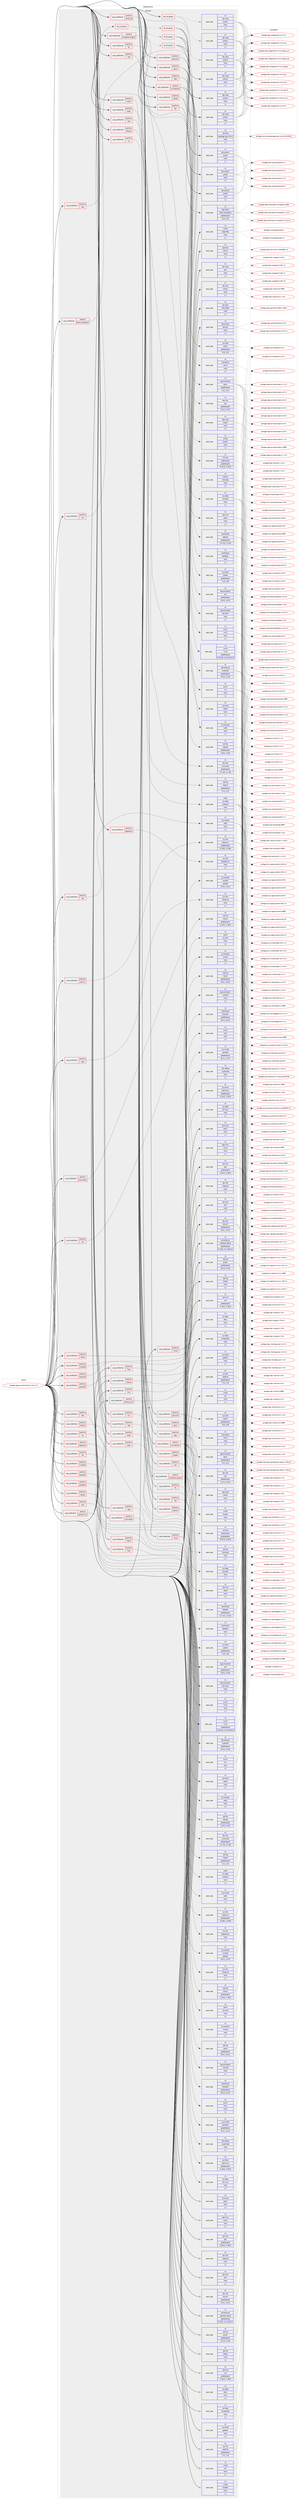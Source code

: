 digraph prolog {

# *************
# Graph options
# *************

newrank=true;
concentrate=true;
compound=true;
graph [rankdir=LR,fontname=Helvetica,fontsize=10,ranksep=1.5];#, ranksep=2.5, nodesep=0.2];
edge  [arrowhead=vee];
node  [fontname=Helvetica,fontsize=10];

# **********
# The ebuild
# **********

subgraph cluster_leftcol {
color=gray;
rank=same;
label=<<i>ebuild</i>>;
id [label="portage://app-emulation/libvirt-10.1.0-r1", color=red, width=4, href="../app-emulation/libvirt-10.1.0-r1.svg"];
}

# ****************
# The dependencies
# ****************

subgraph cluster_midcol {
color=gray;
label=<<i>dependencies</i>>;
subgraph cluster_compile {
fillcolor="#eeeeee";
style=filled;
label=<<i>compile</i>>;
subgraph any129 {
dependency24400 [label=<<TABLE BORDER="0" CELLBORDER="1" CELLSPACING="0" CELLPADDING="4"><TR><TD CELLPADDING="10">any_of_group</TD></TR></TABLE>>, shape=none, color=red];subgraph pack17784 {
dependency24401 [label=<<TABLE BORDER="0" CELLBORDER="1" CELLSPACING="0" CELLPADDING="4" WIDTH="220"><TR><TD ROWSPAN="6" CELLPADDING="30">pack_dep</TD></TR><TR><TD WIDTH="110">no</TD></TR><TR><TD>dev-lang</TD></TR><TR><TD>python</TD></TR><TR><TD>none</TD></TR><TR><TD>[,,]</TD></TR></TABLE>>, shape=none, color=blue];
}
dependency24400:e -> dependency24401:w [weight=20,style="dotted",arrowhead="oinv"];
subgraph pack17785 {
dependency24402 [label=<<TABLE BORDER="0" CELLBORDER="1" CELLSPACING="0" CELLPADDING="4" WIDTH="220"><TR><TD ROWSPAN="6" CELLPADDING="30">pack_dep</TD></TR><TR><TD WIDTH="110">no</TD></TR><TR><TD>dev-lang</TD></TR><TR><TD>python</TD></TR><TR><TD>none</TD></TR><TR><TD>[,,]</TD></TR></TABLE>>, shape=none, color=blue];
}
dependency24400:e -> dependency24402:w [weight=20,style="dotted",arrowhead="oinv"];
subgraph pack17786 {
dependency24403 [label=<<TABLE BORDER="0" CELLBORDER="1" CELLSPACING="0" CELLPADDING="4" WIDTH="220"><TR><TD ROWSPAN="6" CELLPADDING="30">pack_dep</TD></TR><TR><TD WIDTH="110">no</TD></TR><TR><TD>dev-lang</TD></TR><TR><TD>python</TD></TR><TR><TD>none</TD></TR><TR><TD>[,,]</TD></TR></TABLE>>, shape=none, color=blue];
}
dependency24400:e -> dependency24403:w [weight=20,style="dotted",arrowhead="oinv"];
}
id:e -> dependency24400:w [weight=20,style="solid",arrowhead="vee"];
subgraph cond6450 {
dependency24404 [label=<<TABLE BORDER="0" CELLBORDER="1" CELLSPACING="0" CELLPADDING="4"><TR><TD ROWSPAN="3" CELLPADDING="10">use_conditional</TD></TR><TR><TD>positive</TD></TR><TR><TD>apparmor</TD></TR></TABLE>>, shape=none, color=red];
subgraph pack17787 {
dependency24405 [label=<<TABLE BORDER="0" CELLBORDER="1" CELLSPACING="0" CELLPADDING="4" WIDTH="220"><TR><TD ROWSPAN="6" CELLPADDING="30">pack_dep</TD></TR><TR><TD WIDTH="110">no</TD></TR><TR><TD>sys-libs</TD></TR><TR><TD>libapparmor</TD></TR><TR><TD>none</TD></TR><TR><TD>[,,]</TD></TR></TABLE>>, shape=none, color=blue];
}
dependency24404:e -> dependency24405:w [weight=20,style="dashed",arrowhead="vee"];
}
id:e -> dependency24404:w [weight=20,style="solid",arrowhead="vee"];
subgraph cond6451 {
dependency24406 [label=<<TABLE BORDER="0" CELLBORDER="1" CELLSPACING="0" CELLPADDING="4"><TR><TD ROWSPAN="3" CELLPADDING="10">use_conditional</TD></TR><TR><TD>positive</TD></TR><TR><TD>audit</TD></TR></TABLE>>, shape=none, color=red];
subgraph pack17788 {
dependency24407 [label=<<TABLE BORDER="0" CELLBORDER="1" CELLSPACING="0" CELLPADDING="4" WIDTH="220"><TR><TD ROWSPAN="6" CELLPADDING="30">pack_dep</TD></TR><TR><TD WIDTH="110">no</TD></TR><TR><TD>sys-process</TD></TR><TR><TD>audit</TD></TR><TR><TD>none</TD></TR><TR><TD>[,,]</TD></TR></TABLE>>, shape=none, color=blue];
}
dependency24406:e -> dependency24407:w [weight=20,style="dashed",arrowhead="vee"];
}
id:e -> dependency24406:w [weight=20,style="solid",arrowhead="vee"];
subgraph cond6452 {
dependency24408 [label=<<TABLE BORDER="0" CELLBORDER="1" CELLSPACING="0" CELLPADDING="4"><TR><TD ROWSPAN="3" CELLPADDING="10">use_conditional</TD></TR><TR><TD>positive</TD></TR><TR><TD>bash-completion</TD></TR></TABLE>>, shape=none, color=red];
subgraph pack17789 {
dependency24409 [label=<<TABLE BORDER="0" CELLBORDER="1" CELLSPACING="0" CELLPADDING="4" WIDTH="220"><TR><TD ROWSPAN="6" CELLPADDING="30">pack_dep</TD></TR><TR><TD WIDTH="110">no</TD></TR><TR><TD>app-shells</TD></TR><TR><TD>bash-completion</TD></TR><TR><TD>greaterequal</TD></TR><TR><TD>[2.0,,,2.0]</TD></TR></TABLE>>, shape=none, color=blue];
}
dependency24408:e -> dependency24409:w [weight=20,style="dashed",arrowhead="vee"];
}
id:e -> dependency24408:w [weight=20,style="solid",arrowhead="vee"];
subgraph cond6453 {
dependency24410 [label=<<TABLE BORDER="0" CELLBORDER="1" CELLSPACING="0" CELLPADDING="4"><TR><TD ROWSPAN="3" CELLPADDING="10">use_conditional</TD></TR><TR><TD>positive</TD></TR><TR><TD>caps</TD></TR></TABLE>>, shape=none, color=red];
subgraph pack17790 {
dependency24411 [label=<<TABLE BORDER="0" CELLBORDER="1" CELLSPACING="0" CELLPADDING="4" WIDTH="220"><TR><TD ROWSPAN="6" CELLPADDING="30">pack_dep</TD></TR><TR><TD WIDTH="110">no</TD></TR><TR><TD>sys-libs</TD></TR><TR><TD>libcap-ng</TD></TR><TR><TD>none</TD></TR><TR><TD>[,,]</TD></TR></TABLE>>, shape=none, color=blue];
}
dependency24410:e -> dependency24411:w [weight=20,style="dashed",arrowhead="vee"];
}
id:e -> dependency24410:w [weight=20,style="solid",arrowhead="vee"];
subgraph cond6454 {
dependency24412 [label=<<TABLE BORDER="0" CELLBORDER="1" CELLSPACING="0" CELLPADDING="4"><TR><TD ROWSPAN="3" CELLPADDING="10">use_conditional</TD></TR><TR><TD>positive</TD></TR><TR><TD>dtrace</TD></TR></TABLE>>, shape=none, color=red];
subgraph pack17791 {
dependency24413 [label=<<TABLE BORDER="0" CELLBORDER="1" CELLSPACING="0" CELLPADDING="4" WIDTH="220"><TR><TD ROWSPAN="6" CELLPADDING="30">pack_dep</TD></TR><TR><TD WIDTH="110">no</TD></TR><TR><TD>dev-debug</TD></TR><TR><TD>systemtap</TD></TR><TR><TD>none</TD></TR><TR><TD>[,,]</TD></TR></TABLE>>, shape=none, color=blue];
}
dependency24412:e -> dependency24413:w [weight=20,style="dashed",arrowhead="vee"];
}
id:e -> dependency24412:w [weight=20,style="solid",arrowhead="vee"];
subgraph cond6455 {
dependency24414 [label=<<TABLE BORDER="0" CELLBORDER="1" CELLSPACING="0" CELLPADDING="4"><TR><TD ROWSPAN="3" CELLPADDING="10">use_conditional</TD></TR><TR><TD>positive</TD></TR><TR><TD>firewalld</TD></TR></TABLE>>, shape=none, color=red];
subgraph pack17792 {
dependency24415 [label=<<TABLE BORDER="0" CELLBORDER="1" CELLSPACING="0" CELLPADDING="4" WIDTH="220"><TR><TD ROWSPAN="6" CELLPADDING="30">pack_dep</TD></TR><TR><TD WIDTH="110">no</TD></TR><TR><TD>net-firewall</TD></TR><TR><TD>firewalld</TD></TR><TR><TD>greaterequal</TD></TR><TR><TD>[0.6.3,,,0.6.3]</TD></TR></TABLE>>, shape=none, color=blue];
}
dependency24414:e -> dependency24415:w [weight=20,style="dashed",arrowhead="vee"];
}
id:e -> dependency24414:w [weight=20,style="solid",arrowhead="vee"];
subgraph cond6456 {
dependency24416 [label=<<TABLE BORDER="0" CELLBORDER="1" CELLSPACING="0" CELLPADDING="4"><TR><TD ROWSPAN="3" CELLPADDING="10">use_conditional</TD></TR><TR><TD>positive</TD></TR><TR><TD>fuse</TD></TR></TABLE>>, shape=none, color=red];
subgraph pack17793 {
dependency24417 [label=<<TABLE BORDER="0" CELLBORDER="1" CELLSPACING="0" CELLPADDING="4" WIDTH="220"><TR><TD ROWSPAN="6" CELLPADDING="30">pack_dep</TD></TR><TR><TD WIDTH="110">no</TD></TR><TR><TD>sys-fs</TD></TR><TR><TD>fuse</TD></TR><TR><TD>none</TD></TR><TR><TD>[,,]</TD></TR></TABLE>>, shape=none, color=blue];
}
dependency24416:e -> dependency24417:w [weight=20,style="dashed",arrowhead="vee"];
}
id:e -> dependency24416:w [weight=20,style="solid",arrowhead="vee"];
subgraph cond6457 {
dependency24418 [label=<<TABLE BORDER="0" CELLBORDER="1" CELLSPACING="0" CELLPADDING="4"><TR><TD ROWSPAN="3" CELLPADDING="10">use_conditional</TD></TR><TR><TD>positive</TD></TR><TR><TD>glusterfs</TD></TR></TABLE>>, shape=none, color=red];
subgraph pack17794 {
dependency24419 [label=<<TABLE BORDER="0" CELLBORDER="1" CELLSPACING="0" CELLPADDING="4" WIDTH="220"><TR><TD ROWSPAN="6" CELLPADDING="30">pack_dep</TD></TR><TR><TD WIDTH="110">no</TD></TR><TR><TD>sys-cluster</TD></TR><TR><TD>glusterfs</TD></TR><TR><TD>greaterequal</TD></TR><TR><TD>[3.4.1,,,3.4.1]</TD></TR></TABLE>>, shape=none, color=blue];
}
dependency24418:e -> dependency24419:w [weight=20,style="dashed",arrowhead="vee"];
}
id:e -> dependency24418:w [weight=20,style="solid",arrowhead="vee"];
subgraph cond6458 {
dependency24420 [label=<<TABLE BORDER="0" CELLBORDER="1" CELLSPACING="0" CELLPADDING="4"><TR><TD ROWSPAN="3" CELLPADDING="10">use_conditional</TD></TR><TR><TD>positive</TD></TR><TR><TD>iscsi</TD></TR></TABLE>>, shape=none, color=red];
subgraph pack17795 {
dependency24421 [label=<<TABLE BORDER="0" CELLBORDER="1" CELLSPACING="0" CELLPADDING="4" WIDTH="220"><TR><TD ROWSPAN="6" CELLPADDING="30">pack_dep</TD></TR><TR><TD WIDTH="110">no</TD></TR><TR><TD>sys-block</TD></TR><TR><TD>open-iscsi</TD></TR><TR><TD>greaterequal</TD></TR><TR><TD>[1.18.0,,,1.18.0]</TD></TR></TABLE>>, shape=none, color=blue];
}
dependency24420:e -> dependency24421:w [weight=20,style="dashed",arrowhead="vee"];
}
id:e -> dependency24420:w [weight=20,style="solid",arrowhead="vee"];
subgraph cond6459 {
dependency24422 [label=<<TABLE BORDER="0" CELLBORDER="1" CELLSPACING="0" CELLPADDING="4"><TR><TD ROWSPAN="3" CELLPADDING="10">use_conditional</TD></TR><TR><TD>positive</TD></TR><TR><TD>iscsi-direct</TD></TR></TABLE>>, shape=none, color=red];
subgraph pack17796 {
dependency24423 [label=<<TABLE BORDER="0" CELLBORDER="1" CELLSPACING="0" CELLPADDING="4" WIDTH="220"><TR><TD ROWSPAN="6" CELLPADDING="30">pack_dep</TD></TR><TR><TD WIDTH="110">no</TD></TR><TR><TD>net-libs</TD></TR><TR><TD>libiscsi</TD></TR><TR><TD>greaterequal</TD></TR><TR><TD>[1.18.0,,,1.18.0]</TD></TR></TABLE>>, shape=none, color=blue];
}
dependency24422:e -> dependency24423:w [weight=20,style="dashed",arrowhead="vee"];
}
id:e -> dependency24422:w [weight=20,style="solid",arrowhead="vee"];
subgraph cond6460 {
dependency24424 [label=<<TABLE BORDER="0" CELLBORDER="1" CELLSPACING="0" CELLPADDING="4"><TR><TD ROWSPAN="3" CELLPADDING="10">use_conditional</TD></TR><TR><TD>positive</TD></TR><TR><TD>kernel_linux</TD></TR></TABLE>>, shape=none, color=red];
subgraph pack17797 {
dependency24425 [label=<<TABLE BORDER="0" CELLBORDER="1" CELLSPACING="0" CELLPADDING="4" WIDTH="220"><TR><TD ROWSPAN="6" CELLPADDING="30">pack_dep</TD></TR><TR><TD WIDTH="110">no</TD></TR><TR><TD>sys-apps</TD></TR><TR><TD>util-linux</TD></TR><TR><TD>none</TD></TR><TR><TD>[,,]</TD></TR></TABLE>>, shape=none, color=blue];
}
dependency24424:e -> dependency24425:w [weight=20,style="dashed",arrowhead="vee"];
}
id:e -> dependency24424:w [weight=20,style="solid",arrowhead="vee"];
subgraph cond6461 {
dependency24426 [label=<<TABLE BORDER="0" CELLBORDER="1" CELLSPACING="0" CELLPADDING="4"><TR><TD ROWSPAN="3" CELLPADDING="10">use_conditional</TD></TR><TR><TD>positive</TD></TR><TR><TD>libssh</TD></TR></TABLE>>, shape=none, color=red];
subgraph pack17798 {
dependency24427 [label=<<TABLE BORDER="0" CELLBORDER="1" CELLSPACING="0" CELLPADDING="4" WIDTH="220"><TR><TD ROWSPAN="6" CELLPADDING="30">pack_dep</TD></TR><TR><TD WIDTH="110">no</TD></TR><TR><TD>net-libs</TD></TR><TR><TD>libssh</TD></TR><TR><TD>greaterequal</TD></TR><TR><TD>[0.8.1,,,0.8.1]</TD></TR></TABLE>>, shape=none, color=blue];
}
dependency24426:e -> dependency24427:w [weight=20,style="dashed",arrowhead="vee"];
}
id:e -> dependency24426:w [weight=20,style="solid",arrowhead="vee"];
subgraph cond6462 {
dependency24428 [label=<<TABLE BORDER="0" CELLBORDER="1" CELLSPACING="0" CELLPADDING="4"><TR><TD ROWSPAN="3" CELLPADDING="10">use_conditional</TD></TR><TR><TD>positive</TD></TR><TR><TD>libssh2</TD></TR></TABLE>>, shape=none, color=red];
subgraph pack17799 {
dependency24429 [label=<<TABLE BORDER="0" CELLBORDER="1" CELLSPACING="0" CELLPADDING="4" WIDTH="220"><TR><TD ROWSPAN="6" CELLPADDING="30">pack_dep</TD></TR><TR><TD WIDTH="110">no</TD></TR><TR><TD>net-libs</TD></TR><TR><TD>libssh2</TD></TR><TR><TD>greaterequal</TD></TR><TR><TD>[1.3,,,1.3]</TD></TR></TABLE>>, shape=none, color=blue];
}
dependency24428:e -> dependency24429:w [weight=20,style="dashed",arrowhead="vee"];
}
id:e -> dependency24428:w [weight=20,style="solid",arrowhead="vee"];
subgraph cond6463 {
dependency24430 [label=<<TABLE BORDER="0" CELLBORDER="1" CELLSPACING="0" CELLPADDING="4"><TR><TD ROWSPAN="3" CELLPADDING="10">use_conditional</TD></TR><TR><TD>positive</TD></TR><TR><TD>lvm</TD></TR></TABLE>>, shape=none, color=red];
subgraph pack17800 {
dependency24431 [label=<<TABLE BORDER="0" CELLBORDER="1" CELLSPACING="0" CELLPADDING="4" WIDTH="220"><TR><TD ROWSPAN="6" CELLPADDING="30">pack_dep</TD></TR><TR><TD WIDTH="110">no</TD></TR><TR><TD>sys-fs</TD></TR><TR><TD>lvm2</TD></TR><TR><TD>greaterequal</TD></TR><TR><TD>[2.02.48,,-r2,2.02.48-r2]</TD></TR></TABLE>>, shape=none, color=blue];
}
dependency24430:e -> dependency24431:w [weight=20,style="dashed",arrowhead="vee"];
}
id:e -> dependency24430:w [weight=20,style="solid",arrowhead="vee"];
subgraph cond6464 {
dependency24432 [label=<<TABLE BORDER="0" CELLBORDER="1" CELLSPACING="0" CELLPADDING="4"><TR><TD ROWSPAN="3" CELLPADDING="10">use_conditional</TD></TR><TR><TD>positive</TD></TR><TR><TD>lxc</TD></TR></TABLE>>, shape=none, color=red];
subgraph pack17801 {
dependency24433 [label=<<TABLE BORDER="0" CELLBORDER="1" CELLSPACING="0" CELLPADDING="4" WIDTH="220"><TR><TD ROWSPAN="6" CELLPADDING="30">pack_dep</TD></TR><TR><TD WIDTH="110">weak</TD></TR><TR><TD>sys-apps</TD></TR><TR><TD>systemd</TD></TR><TR><TD>none</TD></TR><TR><TD>[,,]</TD></TR></TABLE>>, shape=none, color=blue];
}
dependency24432:e -> dependency24433:w [weight=20,style="dashed",arrowhead="vee"];
}
id:e -> dependency24432:w [weight=20,style="solid",arrowhead="vee"];
subgraph cond6465 {
dependency24434 [label=<<TABLE BORDER="0" CELLBORDER="1" CELLSPACING="0" CELLPADDING="4"><TR><TD ROWSPAN="3" CELLPADDING="10">use_conditional</TD></TR><TR><TD>positive</TD></TR><TR><TD>nbd</TD></TR></TABLE>>, shape=none, color=red];
subgraph pack17802 {
dependency24435 [label=<<TABLE BORDER="0" CELLBORDER="1" CELLSPACING="0" CELLPADDING="4" WIDTH="220"><TR><TD ROWSPAN="6" CELLPADDING="30">pack_dep</TD></TR><TR><TD WIDTH="110">no</TD></TR><TR><TD>sys-block</TD></TR><TR><TD>nbdkit</TD></TR><TR><TD>none</TD></TR><TR><TD>[,,]</TD></TR></TABLE>>, shape=none, color=blue];
}
dependency24434:e -> dependency24435:w [weight=20,style="dashed",arrowhead="vee"];
}
id:e -> dependency24434:w [weight=20,style="solid",arrowhead="vee"];
subgraph cond6466 {
dependency24436 [label=<<TABLE BORDER="0" CELLBORDER="1" CELLSPACING="0" CELLPADDING="4"><TR><TD ROWSPAN="3" CELLPADDING="10">use_conditional</TD></TR><TR><TD>positive</TD></TR><TR><TD>nfs</TD></TR></TABLE>>, shape=none, color=red];
subgraph pack17803 {
dependency24437 [label=<<TABLE BORDER="0" CELLBORDER="1" CELLSPACING="0" CELLPADDING="4" WIDTH="220"><TR><TD ROWSPAN="6" CELLPADDING="30">pack_dep</TD></TR><TR><TD WIDTH="110">no</TD></TR><TR><TD>net-fs</TD></TR><TR><TD>nfs-utils</TD></TR><TR><TD>none</TD></TR><TR><TD>[,,]</TD></TR></TABLE>>, shape=none, color=blue];
}
dependency24436:e -> dependency24437:w [weight=20,style="dashed",arrowhead="vee"];
}
id:e -> dependency24436:w [weight=20,style="solid",arrowhead="vee"];
subgraph cond6467 {
dependency24438 [label=<<TABLE BORDER="0" CELLBORDER="1" CELLSPACING="0" CELLPADDING="4"><TR><TD ROWSPAN="3" CELLPADDING="10">use_conditional</TD></TR><TR><TD>positive</TD></TR><TR><TD>numa</TD></TR></TABLE>>, shape=none, color=red];
subgraph pack17804 {
dependency24439 [label=<<TABLE BORDER="0" CELLBORDER="1" CELLSPACING="0" CELLPADDING="4" WIDTH="220"><TR><TD ROWSPAN="6" CELLPADDING="30">pack_dep</TD></TR><TR><TD WIDTH="110">no</TD></TR><TR><TD>sys-process</TD></TR><TR><TD>numactl</TD></TR><TR><TD>greater</TD></TR><TR><TD>[2.0.2,,,2.0.2]</TD></TR></TABLE>>, shape=none, color=blue];
}
dependency24438:e -> dependency24439:w [weight=20,style="dashed",arrowhead="vee"];
subgraph pack17805 {
dependency24440 [label=<<TABLE BORDER="0" CELLBORDER="1" CELLSPACING="0" CELLPADDING="4" WIDTH="220"><TR><TD ROWSPAN="6" CELLPADDING="30">pack_dep</TD></TR><TR><TD WIDTH="110">no</TD></TR><TR><TD>sys-process</TD></TR><TR><TD>numad</TD></TR><TR><TD>none</TD></TR><TR><TD>[,,]</TD></TR></TABLE>>, shape=none, color=blue];
}
dependency24438:e -> dependency24440:w [weight=20,style="dashed",arrowhead="vee"];
}
id:e -> dependency24438:w [weight=20,style="solid",arrowhead="vee"];
subgraph cond6468 {
dependency24441 [label=<<TABLE BORDER="0" CELLBORDER="1" CELLSPACING="0" CELLPADDING="4"><TR><TD ROWSPAN="3" CELLPADDING="10">use_conditional</TD></TR><TR><TD>positive</TD></TR><TR><TD>parted</TD></TR></TABLE>>, shape=none, color=red];
subgraph pack17806 {
dependency24442 [label=<<TABLE BORDER="0" CELLBORDER="1" CELLSPACING="0" CELLPADDING="4" WIDTH="220"><TR><TD ROWSPAN="6" CELLPADDING="30">pack_dep</TD></TR><TR><TD WIDTH="110">no</TD></TR><TR><TD>sys-block</TD></TR><TR><TD>parted</TD></TR><TR><TD>greaterequal</TD></TR><TR><TD>[1.8,,,1.8]</TD></TR></TABLE>>, shape=none, color=blue];
}
dependency24441:e -> dependency24442:w [weight=20,style="dashed",arrowhead="vee"];
subgraph pack17807 {
dependency24443 [label=<<TABLE BORDER="0" CELLBORDER="1" CELLSPACING="0" CELLPADDING="4" WIDTH="220"><TR><TD ROWSPAN="6" CELLPADDING="30">pack_dep</TD></TR><TR><TD WIDTH="110">no</TD></TR><TR><TD>sys-fs</TD></TR><TR><TD>lvm2</TD></TR><TR><TD>none</TD></TR><TR><TD>[,,]</TD></TR></TABLE>>, shape=none, color=blue];
}
dependency24441:e -> dependency24443:w [weight=20,style="dashed",arrowhead="vee"];
}
id:e -> dependency24441:w [weight=20,style="solid",arrowhead="vee"];
subgraph cond6469 {
dependency24444 [label=<<TABLE BORDER="0" CELLBORDER="1" CELLSPACING="0" CELLPADDING="4"><TR><TD ROWSPAN="3" CELLPADDING="10">use_conditional</TD></TR><TR><TD>positive</TD></TR><TR><TD>pcap</TD></TR></TABLE>>, shape=none, color=red];
subgraph pack17808 {
dependency24445 [label=<<TABLE BORDER="0" CELLBORDER="1" CELLSPACING="0" CELLPADDING="4" WIDTH="220"><TR><TD ROWSPAN="6" CELLPADDING="30">pack_dep</TD></TR><TR><TD WIDTH="110">no</TD></TR><TR><TD>net-libs</TD></TR><TR><TD>libpcap</TD></TR><TR><TD>greaterequal</TD></TR><TR><TD>[1.8.0,,,1.8.0]</TD></TR></TABLE>>, shape=none, color=blue];
}
dependency24444:e -> dependency24445:w [weight=20,style="dashed",arrowhead="vee"];
}
id:e -> dependency24444:w [weight=20,style="solid",arrowhead="vee"];
subgraph cond6470 {
dependency24446 [label=<<TABLE BORDER="0" CELLBORDER="1" CELLSPACING="0" CELLPADDING="4"><TR><TD ROWSPAN="3" CELLPADDING="10">use_conditional</TD></TR><TR><TD>positive</TD></TR><TR><TD>policykit</TD></TR></TABLE>>, shape=none, color=red];
subgraph pack17809 {
dependency24447 [label=<<TABLE BORDER="0" CELLBORDER="1" CELLSPACING="0" CELLPADDING="4" WIDTH="220"><TR><TD ROWSPAN="6" CELLPADDING="30">pack_dep</TD></TR><TR><TD WIDTH="110">no</TD></TR><TR><TD>acct-group</TD></TR><TR><TD>libvirt</TD></TR><TR><TD>none</TD></TR><TR><TD>[,,]</TD></TR></TABLE>>, shape=none, color=blue];
}
dependency24446:e -> dependency24447:w [weight=20,style="dashed",arrowhead="vee"];
subgraph pack17810 {
dependency24448 [label=<<TABLE BORDER="0" CELLBORDER="1" CELLSPACING="0" CELLPADDING="4" WIDTH="220"><TR><TD ROWSPAN="6" CELLPADDING="30">pack_dep</TD></TR><TR><TD WIDTH="110">no</TD></TR><TR><TD>sys-auth</TD></TR><TR><TD>polkit</TD></TR><TR><TD>greaterequal</TD></TR><TR><TD>[0.9,,,0.9]</TD></TR></TABLE>>, shape=none, color=blue];
}
dependency24446:e -> dependency24448:w [weight=20,style="dashed",arrowhead="vee"];
}
id:e -> dependency24446:w [weight=20,style="solid",arrowhead="vee"];
subgraph cond6471 {
dependency24449 [label=<<TABLE BORDER="0" CELLBORDER="1" CELLSPACING="0" CELLPADDING="4"><TR><TD ROWSPAN="3" CELLPADDING="10">use_conditional</TD></TR><TR><TD>positive</TD></TR><TR><TD>qemu</TD></TR></TABLE>>, shape=none, color=red];
subgraph pack17811 {
dependency24450 [label=<<TABLE BORDER="0" CELLBORDER="1" CELLSPACING="0" CELLPADDING="4" WIDTH="220"><TR><TD ROWSPAN="6" CELLPADDING="30">pack_dep</TD></TR><TR><TD WIDTH="110">no</TD></TR><TR><TD>app-emulation</TD></TR><TR><TD>qemu</TD></TR><TR><TD>greaterequal</TD></TR><TR><TD>[4.2,,,4.2]</TD></TR></TABLE>>, shape=none, color=blue];
}
dependency24449:e -> dependency24450:w [weight=20,style="dashed",arrowhead="vee"];
subgraph pack17812 {
dependency24451 [label=<<TABLE BORDER="0" CELLBORDER="1" CELLSPACING="0" CELLPADDING="4" WIDTH="220"><TR><TD ROWSPAN="6" CELLPADDING="30">pack_dep</TD></TR><TR><TD WIDTH="110">no</TD></TR><TR><TD>app-crypt</TD></TR><TR><TD>swtpm</TD></TR><TR><TD>none</TD></TR><TR><TD>[,,]</TD></TR></TABLE>>, shape=none, color=blue];
}
dependency24449:e -> dependency24451:w [weight=20,style="dashed",arrowhead="vee"];
subgraph pack17813 {
dependency24452 [label=<<TABLE BORDER="0" CELLBORDER="1" CELLSPACING="0" CELLPADDING="4" WIDTH="220"><TR><TD ROWSPAN="6" CELLPADDING="30">pack_dep</TD></TR><TR><TD WIDTH="110">no</TD></TR><TR><TD>dev-libs</TD></TR><TR><TD>yajl</TD></TR><TR><TD>greaterequal</TD></TR><TR><TD>[2.0.3,,,2.0.3]</TD></TR></TABLE>>, shape=none, color=blue];
}
dependency24449:e -> dependency24452:w [weight=20,style="dashed",arrowhead="vee"];
}
id:e -> dependency24449:w [weight=20,style="solid",arrowhead="vee"];
subgraph cond6472 {
dependency24453 [label=<<TABLE BORDER="0" CELLBORDER="1" CELLSPACING="0" CELLPADDING="4"><TR><TD ROWSPAN="3" CELLPADDING="10">use_conditional</TD></TR><TR><TD>positive</TD></TR><TR><TD>rbd</TD></TR></TABLE>>, shape=none, color=red];
subgraph pack17814 {
dependency24454 [label=<<TABLE BORDER="0" CELLBORDER="1" CELLSPACING="0" CELLPADDING="4" WIDTH="220"><TR><TD ROWSPAN="6" CELLPADDING="30">pack_dep</TD></TR><TR><TD WIDTH="110">no</TD></TR><TR><TD>sys-cluster</TD></TR><TR><TD>ceph</TD></TR><TR><TD>none</TD></TR><TR><TD>[,,]</TD></TR></TABLE>>, shape=none, color=blue];
}
dependency24453:e -> dependency24454:w [weight=20,style="dashed",arrowhead="vee"];
}
id:e -> dependency24453:w [weight=20,style="solid",arrowhead="vee"];
subgraph cond6473 {
dependency24455 [label=<<TABLE BORDER="0" CELLBORDER="1" CELLSPACING="0" CELLPADDING="4"><TR><TD ROWSPAN="3" CELLPADDING="10">use_conditional</TD></TR><TR><TD>positive</TD></TR><TR><TD>sasl</TD></TR></TABLE>>, shape=none, color=red];
subgraph pack17815 {
dependency24456 [label=<<TABLE BORDER="0" CELLBORDER="1" CELLSPACING="0" CELLPADDING="4" WIDTH="220"><TR><TD ROWSPAN="6" CELLPADDING="30">pack_dep</TD></TR><TR><TD WIDTH="110">no</TD></TR><TR><TD>dev-libs</TD></TR><TR><TD>cyrus-sasl</TD></TR><TR><TD>greaterequal</TD></TR><TR><TD>[2.1.26,,,2.1.26]</TD></TR></TABLE>>, shape=none, color=blue];
}
dependency24455:e -> dependency24456:w [weight=20,style="dashed",arrowhead="vee"];
}
id:e -> dependency24455:w [weight=20,style="solid",arrowhead="vee"];
subgraph cond6474 {
dependency24457 [label=<<TABLE BORDER="0" CELLBORDER="1" CELLSPACING="0" CELLPADDING="4"><TR><TD ROWSPAN="3" CELLPADDING="10">use_conditional</TD></TR><TR><TD>positive</TD></TR><TR><TD>selinux</TD></TR></TABLE>>, shape=none, color=red];
subgraph pack17816 {
dependency24458 [label=<<TABLE BORDER="0" CELLBORDER="1" CELLSPACING="0" CELLPADDING="4" WIDTH="220"><TR><TD ROWSPAN="6" CELLPADDING="30">pack_dep</TD></TR><TR><TD WIDTH="110">no</TD></TR><TR><TD>sys-libs</TD></TR><TR><TD>libselinux</TD></TR><TR><TD>greaterequal</TD></TR><TR><TD>[2.0.85,,,2.0.85]</TD></TR></TABLE>>, shape=none, color=blue];
}
dependency24457:e -> dependency24458:w [weight=20,style="dashed",arrowhead="vee"];
}
id:e -> dependency24457:w [weight=20,style="solid",arrowhead="vee"];
subgraph cond6475 {
dependency24459 [label=<<TABLE BORDER="0" CELLBORDER="1" CELLSPACING="0" CELLPADDING="4"><TR><TD ROWSPAN="3" CELLPADDING="10">use_conditional</TD></TR><TR><TD>positive</TD></TR><TR><TD>test</TD></TR></TABLE>>, shape=none, color=red];
subgraph any130 {
dependency24460 [label=<<TABLE BORDER="0" CELLBORDER="1" CELLSPACING="0" CELLPADDING="4"><TR><TD CELLPADDING="10">any_of_group</TD></TR></TABLE>>, shape=none, color=red];subgraph all40 {
dependency24461 [label=<<TABLE BORDER="0" CELLBORDER="1" CELLSPACING="0" CELLPADDING="4"><TR><TD CELLPADDING="10">all_of_group</TD></TR></TABLE>>, shape=none, color=red];subgraph pack17817 {
dependency24462 [label=<<TABLE BORDER="0" CELLBORDER="1" CELLSPACING="0" CELLPADDING="4" WIDTH="220"><TR><TD ROWSPAN="6" CELLPADDING="30">pack_dep</TD></TR><TR><TD WIDTH="110">no</TD></TR><TR><TD>dev-lang</TD></TR><TR><TD>python</TD></TR><TR><TD>none</TD></TR><TR><TD>[,,]</TD></TR></TABLE>>, shape=none, color=blue];
}
dependency24461:e -> dependency24462:w [weight=20,style="solid",arrowhead="inv"];
subgraph pack17818 {
dependency24463 [label=<<TABLE BORDER="0" CELLBORDER="1" CELLSPACING="0" CELLPADDING="4" WIDTH="220"><TR><TD ROWSPAN="6" CELLPADDING="30">pack_dep</TD></TR><TR><TD WIDTH="110">no</TD></TR><TR><TD>dev-python</TD></TR><TR><TD>pytest</TD></TR><TR><TD>none</TD></TR><TR><TD>[,,]</TD></TR></TABLE>>, shape=none, color=blue];
}
dependency24461:e -> dependency24463:w [weight=20,style="solid",arrowhead="inv"];
}
dependency24460:e -> dependency24461:w [weight=20,style="dotted",arrowhead="oinv"];
subgraph all41 {
dependency24464 [label=<<TABLE BORDER="0" CELLBORDER="1" CELLSPACING="0" CELLPADDING="4"><TR><TD CELLPADDING="10">all_of_group</TD></TR></TABLE>>, shape=none, color=red];subgraph pack17819 {
dependency24465 [label=<<TABLE BORDER="0" CELLBORDER="1" CELLSPACING="0" CELLPADDING="4" WIDTH="220"><TR><TD ROWSPAN="6" CELLPADDING="30">pack_dep</TD></TR><TR><TD WIDTH="110">no</TD></TR><TR><TD>dev-lang</TD></TR><TR><TD>python</TD></TR><TR><TD>none</TD></TR><TR><TD>[,,]</TD></TR></TABLE>>, shape=none, color=blue];
}
dependency24464:e -> dependency24465:w [weight=20,style="solid",arrowhead="inv"];
subgraph pack17820 {
dependency24466 [label=<<TABLE BORDER="0" CELLBORDER="1" CELLSPACING="0" CELLPADDING="4" WIDTH="220"><TR><TD ROWSPAN="6" CELLPADDING="30">pack_dep</TD></TR><TR><TD WIDTH="110">no</TD></TR><TR><TD>dev-python</TD></TR><TR><TD>pytest</TD></TR><TR><TD>none</TD></TR><TR><TD>[,,]</TD></TR></TABLE>>, shape=none, color=blue];
}
dependency24464:e -> dependency24466:w [weight=20,style="solid",arrowhead="inv"];
}
dependency24460:e -> dependency24464:w [weight=20,style="dotted",arrowhead="oinv"];
subgraph all42 {
dependency24467 [label=<<TABLE BORDER="0" CELLBORDER="1" CELLSPACING="0" CELLPADDING="4"><TR><TD CELLPADDING="10">all_of_group</TD></TR></TABLE>>, shape=none, color=red];subgraph pack17821 {
dependency24468 [label=<<TABLE BORDER="0" CELLBORDER="1" CELLSPACING="0" CELLPADDING="4" WIDTH="220"><TR><TD ROWSPAN="6" CELLPADDING="30">pack_dep</TD></TR><TR><TD WIDTH="110">no</TD></TR><TR><TD>dev-lang</TD></TR><TR><TD>python</TD></TR><TR><TD>none</TD></TR><TR><TD>[,,]</TD></TR></TABLE>>, shape=none, color=blue];
}
dependency24467:e -> dependency24468:w [weight=20,style="solid",arrowhead="inv"];
subgraph pack17822 {
dependency24469 [label=<<TABLE BORDER="0" CELLBORDER="1" CELLSPACING="0" CELLPADDING="4" WIDTH="220"><TR><TD ROWSPAN="6" CELLPADDING="30">pack_dep</TD></TR><TR><TD WIDTH="110">no</TD></TR><TR><TD>dev-python</TD></TR><TR><TD>pytest</TD></TR><TR><TD>none</TD></TR><TR><TD>[,,]</TD></TR></TABLE>>, shape=none, color=blue];
}
dependency24467:e -> dependency24469:w [weight=20,style="solid",arrowhead="inv"];
}
dependency24460:e -> dependency24467:w [weight=20,style="dotted",arrowhead="oinv"];
}
dependency24459:e -> dependency24460:w [weight=20,style="dashed",arrowhead="vee"];
}
id:e -> dependency24459:w [weight=20,style="solid",arrowhead="vee"];
subgraph cond6476 {
dependency24470 [label=<<TABLE BORDER="0" CELLBORDER="1" CELLSPACING="0" CELLPADDING="4"><TR><TD ROWSPAN="3" CELLPADDING="10">use_conditional</TD></TR><TR><TD>positive</TD></TR><TR><TD>udev</TD></TR></TABLE>>, shape=none, color=red];
subgraph pack17823 {
dependency24471 [label=<<TABLE BORDER="0" CELLBORDER="1" CELLSPACING="0" CELLPADDING="4" WIDTH="220"><TR><TD ROWSPAN="6" CELLPADDING="30">pack_dep</TD></TR><TR><TD WIDTH="110">no</TD></TR><TR><TD>virtual</TD></TR><TR><TD>libudev</TD></TR><TR><TD>none</TD></TR><TR><TD>[,,]</TD></TR></TABLE>>, shape=none, color=blue];
}
dependency24470:e -> dependency24471:w [weight=20,style="dashed",arrowhead="vee"];
subgraph pack17824 {
dependency24472 [label=<<TABLE BORDER="0" CELLBORDER="1" CELLSPACING="0" CELLPADDING="4" WIDTH="220"><TR><TD ROWSPAN="6" CELLPADDING="30">pack_dep</TD></TR><TR><TD WIDTH="110">no</TD></TR><TR><TD>x11-libs</TD></TR><TR><TD>libpciaccess</TD></TR><TR><TD>greaterequal</TD></TR><TR><TD>[0.10.9,,,0.10.9]</TD></TR></TABLE>>, shape=none, color=blue];
}
dependency24470:e -> dependency24472:w [weight=20,style="dashed",arrowhead="vee"];
}
id:e -> dependency24470:w [weight=20,style="solid",arrowhead="vee"];
subgraph cond6477 {
dependency24473 [label=<<TABLE BORDER="0" CELLBORDER="1" CELLSPACING="0" CELLPADDING="4"><TR><TD ROWSPAN="3" CELLPADDING="10">use_conditional</TD></TR><TR><TD>positive</TD></TR><TR><TD>verify-sig</TD></TR></TABLE>>, shape=none, color=red];
subgraph pack17825 {
dependency24474 [label=<<TABLE BORDER="0" CELLBORDER="1" CELLSPACING="0" CELLPADDING="4" WIDTH="220"><TR><TD ROWSPAN="6" CELLPADDING="30">pack_dep</TD></TR><TR><TD WIDTH="110">no</TD></TR><TR><TD>sec-keys</TD></TR><TR><TD>openpgp-keys-libvirt</TD></TR><TR><TD>none</TD></TR><TR><TD>[,,]</TD></TR></TABLE>>, shape=none, color=blue];
}
dependency24473:e -> dependency24474:w [weight=20,style="dashed",arrowhead="vee"];
}
id:e -> dependency24473:w [weight=20,style="solid",arrowhead="vee"];
subgraph cond6478 {
dependency24475 [label=<<TABLE BORDER="0" CELLBORDER="1" CELLSPACING="0" CELLPADDING="4"><TR><TD ROWSPAN="3" CELLPADDING="10">use_conditional</TD></TR><TR><TD>positive</TD></TR><TR><TD>virt-network</TD></TR></TABLE>>, shape=none, color=red];
subgraph pack17826 {
dependency24476 [label=<<TABLE BORDER="0" CELLBORDER="1" CELLSPACING="0" CELLPADDING="4" WIDTH="220"><TR><TD ROWSPAN="6" CELLPADDING="30">pack_dep</TD></TR><TR><TD WIDTH="110">no</TD></TR><TR><TD>net-dns</TD></TR><TR><TD>dnsmasq</TD></TR><TR><TD>none</TD></TR><TR><TD>[,,]</TD></TR></TABLE>>, shape=none, color=blue];
}
dependency24475:e -> dependency24476:w [weight=20,style="dashed",arrowhead="vee"];
subgraph pack17827 {
dependency24477 [label=<<TABLE BORDER="0" CELLBORDER="1" CELLSPACING="0" CELLPADDING="4" WIDTH="220"><TR><TD ROWSPAN="6" CELLPADDING="30">pack_dep</TD></TR><TR><TD WIDTH="110">no</TD></TR><TR><TD>net-firewall</TD></TR><TR><TD>ebtables</TD></TR><TR><TD>none</TD></TR><TR><TD>[,,]</TD></TR></TABLE>>, shape=none, color=blue];
}
dependency24475:e -> dependency24477:w [weight=20,style="dashed",arrowhead="vee"];
subgraph pack17828 {
dependency24478 [label=<<TABLE BORDER="0" CELLBORDER="1" CELLSPACING="0" CELLPADDING="4" WIDTH="220"><TR><TD ROWSPAN="6" CELLPADDING="30">pack_dep</TD></TR><TR><TD WIDTH="110">no</TD></TR><TR><TD>net-firewall</TD></TR><TR><TD>iptables</TD></TR><TR><TD>greaterequal</TD></TR><TR><TD>[1.4.10,,,1.4.10]</TD></TR></TABLE>>, shape=none, color=blue];
}
dependency24475:e -> dependency24478:w [weight=20,style="dashed",arrowhead="vee"];
subgraph pack17829 {
dependency24479 [label=<<TABLE BORDER="0" CELLBORDER="1" CELLSPACING="0" CELLPADDING="4" WIDTH="220"><TR><TD ROWSPAN="6" CELLPADDING="30">pack_dep</TD></TR><TR><TD WIDTH="110">no</TD></TR><TR><TD>net-misc</TD></TR><TR><TD>radvd</TD></TR><TR><TD>none</TD></TR><TR><TD>[,,]</TD></TR></TABLE>>, shape=none, color=blue];
}
dependency24475:e -> dependency24479:w [weight=20,style="dashed",arrowhead="vee"];
subgraph pack17830 {
dependency24480 [label=<<TABLE BORDER="0" CELLBORDER="1" CELLSPACING="0" CELLPADDING="4" WIDTH="220"><TR><TD ROWSPAN="6" CELLPADDING="30">pack_dep</TD></TR><TR><TD WIDTH="110">no</TD></TR><TR><TD>sys-apps</TD></TR><TR><TD>iproute2</TD></TR><TR><TD>none</TD></TR><TR><TD>[,,]</TD></TR></TABLE>>, shape=none, color=blue];
}
dependency24475:e -> dependency24480:w [weight=20,style="dashed",arrowhead="vee"];
}
id:e -> dependency24475:w [weight=20,style="solid",arrowhead="vee"];
subgraph cond6479 {
dependency24481 [label=<<TABLE BORDER="0" CELLBORDER="1" CELLSPACING="0" CELLPADDING="4"><TR><TD ROWSPAN="3" CELLPADDING="10">use_conditional</TD></TR><TR><TD>positive</TD></TR><TR><TD>virtiofsd</TD></TR></TABLE>>, shape=none, color=red];
subgraph pack17831 {
dependency24482 [label=<<TABLE BORDER="0" CELLBORDER="1" CELLSPACING="0" CELLPADDING="4" WIDTH="220"><TR><TD ROWSPAN="6" CELLPADDING="30">pack_dep</TD></TR><TR><TD WIDTH="110">no</TD></TR><TR><TD>app-emulation</TD></TR><TR><TD>virtiofsd</TD></TR><TR><TD>none</TD></TR><TR><TD>[,,]</TD></TR></TABLE>>, shape=none, color=blue];
}
dependency24481:e -> dependency24482:w [weight=20,style="dashed",arrowhead="vee"];
}
id:e -> dependency24481:w [weight=20,style="solid",arrowhead="vee"];
subgraph cond6480 {
dependency24483 [label=<<TABLE BORDER="0" CELLBORDER="1" CELLSPACING="0" CELLPADDING="4"><TR><TD ROWSPAN="3" CELLPADDING="10">use_conditional</TD></TR><TR><TD>positive</TD></TR><TR><TD>wireshark-plugins</TD></TR></TABLE>>, shape=none, color=red];
subgraph pack17832 {
dependency24484 [label=<<TABLE BORDER="0" CELLBORDER="1" CELLSPACING="0" CELLPADDING="4" WIDTH="220"><TR><TD ROWSPAN="6" CELLPADDING="30">pack_dep</TD></TR><TR><TD WIDTH="110">no</TD></TR><TR><TD>net-analyzer</TD></TR><TR><TD>wireshark</TD></TR><TR><TD>greaterequal</TD></TR><TR><TD>[2.6.0,,,2.6.0]</TD></TR></TABLE>>, shape=none, color=blue];
}
dependency24483:e -> dependency24484:w [weight=20,style="dashed",arrowhead="vee"];
}
id:e -> dependency24483:w [weight=20,style="solid",arrowhead="vee"];
subgraph cond6481 {
dependency24485 [label=<<TABLE BORDER="0" CELLBORDER="1" CELLSPACING="0" CELLPADDING="4"><TR><TD ROWSPAN="3" CELLPADDING="10">use_conditional</TD></TR><TR><TD>positive</TD></TR><TR><TD>xen</TD></TR></TABLE>>, shape=none, color=red];
subgraph pack17833 {
dependency24486 [label=<<TABLE BORDER="0" CELLBORDER="1" CELLSPACING="0" CELLPADDING="4" WIDTH="220"><TR><TD ROWSPAN="6" CELLPADDING="30">pack_dep</TD></TR><TR><TD WIDTH="110">no</TD></TR><TR><TD>app-emulation</TD></TR><TR><TD>xen</TD></TR><TR><TD>greaterequal</TD></TR><TR><TD>[4.9.0,,,4.9.0]</TD></TR></TABLE>>, shape=none, color=blue];
}
dependency24485:e -> dependency24486:w [weight=20,style="dashed",arrowhead="vee"];
subgraph pack17834 {
dependency24487 [label=<<TABLE BORDER="0" CELLBORDER="1" CELLSPACING="0" CELLPADDING="4" WIDTH="220"><TR><TD ROWSPAN="6" CELLPADDING="30">pack_dep</TD></TR><TR><TD WIDTH="110">no</TD></TR><TR><TD>app-emulation</TD></TR><TR><TD>xen-tools</TD></TR><TR><TD>none</TD></TR><TR><TD>[,,]</TD></TR></TABLE>>, shape=none, color=blue];
}
dependency24485:e -> dependency24487:w [weight=20,style="dashed",arrowhead="vee"];
}
id:e -> dependency24485:w [weight=20,style="solid",arrowhead="vee"];
subgraph cond6482 {
dependency24488 [label=<<TABLE BORDER="0" CELLBORDER="1" CELLSPACING="0" CELLPADDING="4"><TR><TD ROWSPAN="3" CELLPADDING="10">use_conditional</TD></TR><TR><TD>positive</TD></TR><TR><TD>zfs</TD></TR></TABLE>>, shape=none, color=red];
subgraph pack17835 {
dependency24489 [label=<<TABLE BORDER="0" CELLBORDER="1" CELLSPACING="0" CELLPADDING="4" WIDTH="220"><TR><TD ROWSPAN="6" CELLPADDING="30">pack_dep</TD></TR><TR><TD WIDTH="110">no</TD></TR><TR><TD>sys-fs</TD></TR><TR><TD>zfs</TD></TR><TR><TD>none</TD></TR><TR><TD>[,,]</TD></TR></TABLE>>, shape=none, color=blue];
}
dependency24488:e -> dependency24489:w [weight=20,style="dashed",arrowhead="vee"];
}
id:e -> dependency24488:w [weight=20,style="solid",arrowhead="vee"];
subgraph pack17836 {
dependency24490 [label=<<TABLE BORDER="0" CELLBORDER="1" CELLSPACING="0" CELLPADDING="4" WIDTH="220"><TR><TD ROWSPAN="6" CELLPADDING="30">pack_dep</TD></TR><TR><TD WIDTH="110">no</TD></TR><TR><TD>acct-user</TD></TR><TR><TD>qemu</TD></TR><TR><TD>none</TD></TR><TR><TD>[,,]</TD></TR></TABLE>>, shape=none, color=blue];
}
id:e -> dependency24490:w [weight=20,style="solid",arrowhead="vee"];
subgraph pack17837 {
dependency24491 [label=<<TABLE BORDER="0" CELLBORDER="1" CELLSPACING="0" CELLPADDING="4" WIDTH="220"><TR><TD ROWSPAN="6" CELLPADDING="30">pack_dep</TD></TR><TR><TD WIDTH="110">no</TD></TR><TR><TD>app-misc</TD></TR><TR><TD>scrub</TD></TR><TR><TD>none</TD></TR><TR><TD>[,,]</TD></TR></TABLE>>, shape=none, color=blue];
}
id:e -> dependency24491:w [weight=20,style="solid",arrowhead="vee"];
subgraph pack17838 {
dependency24492 [label=<<TABLE BORDER="0" CELLBORDER="1" CELLSPACING="0" CELLPADDING="4" WIDTH="220"><TR><TD ROWSPAN="6" CELLPADDING="30">pack_dep</TD></TR><TR><TD WIDTH="110">no</TD></TR><TR><TD>app-text</TD></TR><TR><TD>xhtml1</TD></TR><TR><TD>none</TD></TR><TR><TD>[,,]</TD></TR></TABLE>>, shape=none, color=blue];
}
id:e -> dependency24492:w [weight=20,style="solid",arrowhead="vee"];
subgraph pack17839 {
dependency24493 [label=<<TABLE BORDER="0" CELLBORDER="1" CELLSPACING="0" CELLPADDING="4" WIDTH="220"><TR><TD ROWSPAN="6" CELLPADDING="30">pack_dep</TD></TR><TR><TD WIDTH="110">no</TD></TR><TR><TD>dev-lang</TD></TR><TR><TD>perl</TD></TR><TR><TD>none</TD></TR><TR><TD>[,,]</TD></TR></TABLE>>, shape=none, color=blue];
}
id:e -> dependency24493:w [weight=20,style="solid",arrowhead="vee"];
subgraph pack17840 {
dependency24494 [label=<<TABLE BORDER="0" CELLBORDER="1" CELLSPACING="0" CELLPADDING="4" WIDTH="220"><TR><TD ROWSPAN="6" CELLPADDING="30">pack_dep</TD></TR><TR><TD WIDTH="110">no</TD></TR><TR><TD>dev-libs</TD></TR><TR><TD>glib</TD></TR><TR><TD>greaterequal</TD></TR><TR><TD>[2.56.0,,,2.56.0]</TD></TR></TABLE>>, shape=none, color=blue];
}
id:e -> dependency24494:w [weight=20,style="solid",arrowhead="vee"];
subgraph pack17841 {
dependency24495 [label=<<TABLE BORDER="0" CELLBORDER="1" CELLSPACING="0" CELLPADDING="4" WIDTH="220"><TR><TD ROWSPAN="6" CELLPADDING="30">pack_dep</TD></TR><TR><TD WIDTH="110">no</TD></TR><TR><TD>dev-libs</TD></TR><TR><TD>libgcrypt</TD></TR><TR><TD>none</TD></TR><TR><TD>[,,]</TD></TR></TABLE>>, shape=none, color=blue];
}
id:e -> dependency24495:w [weight=20,style="solid",arrowhead="vee"];
subgraph pack17842 {
dependency24496 [label=<<TABLE BORDER="0" CELLBORDER="1" CELLSPACING="0" CELLPADDING="4" WIDTH="220"><TR><TD ROWSPAN="6" CELLPADDING="30">pack_dep</TD></TR><TR><TD WIDTH="110">no</TD></TR><TR><TD>dev-libs</TD></TR><TR><TD>libnl</TD></TR><TR><TD>none</TD></TR><TR><TD>[,,]</TD></TR></TABLE>>, shape=none, color=blue];
}
id:e -> dependency24496:w [weight=20,style="solid",arrowhead="vee"];
subgraph pack17843 {
dependency24497 [label=<<TABLE BORDER="0" CELLBORDER="1" CELLSPACING="0" CELLPADDING="4" WIDTH="220"><TR><TD ROWSPAN="6" CELLPADDING="30">pack_dep</TD></TR><TR><TD WIDTH="110">no</TD></TR><TR><TD>dev-libs</TD></TR><TR><TD>libxml2</TD></TR><TR><TD>greaterequal</TD></TR><TR><TD>[2.9.1,,,2.9.1]</TD></TR></TABLE>>, shape=none, color=blue];
}
id:e -> dependency24497:w [weight=20,style="solid",arrowhead="vee"];
subgraph pack17844 {
dependency24498 [label=<<TABLE BORDER="0" CELLBORDER="1" CELLSPACING="0" CELLPADDING="4" WIDTH="220"><TR><TD ROWSPAN="6" CELLPADDING="30">pack_dep</TD></TR><TR><TD WIDTH="110">no</TD></TR><TR><TD>dev-libs</TD></TR><TR><TD>libxslt</TD></TR><TR><TD>none</TD></TR><TR><TD>[,,]</TD></TR></TABLE>>, shape=none, color=blue];
}
id:e -> dependency24498:w [weight=20,style="solid",arrowhead="vee"];
subgraph pack17845 {
dependency24499 [label=<<TABLE BORDER="0" CELLBORDER="1" CELLSPACING="0" CELLPADDING="4" WIDTH="220"><TR><TD ROWSPAN="6" CELLPADDING="30">pack_dep</TD></TR><TR><TD WIDTH="110">no</TD></TR><TR><TD>dev-perl</TD></TR><TR><TD>XML-XPath</TD></TR><TR><TD>none</TD></TR><TR><TD>[,,]</TD></TR></TABLE>>, shape=none, color=blue];
}
id:e -> dependency24499:w [weight=20,style="solid",arrowhead="vee"];
subgraph pack17846 {
dependency24500 [label=<<TABLE BORDER="0" CELLBORDER="1" CELLSPACING="0" CELLPADDING="4" WIDTH="220"><TR><TD ROWSPAN="6" CELLPADDING="30">pack_dep</TD></TR><TR><TD WIDTH="110">no</TD></TR><TR><TD>dev-python</TD></TR><TR><TD>docutils</TD></TR><TR><TD>none</TD></TR><TR><TD>[,,]</TD></TR></TABLE>>, shape=none, color=blue];
}
id:e -> dependency24500:w [weight=20,style="solid",arrowhead="vee"];
subgraph pack17847 {
dependency24501 [label=<<TABLE BORDER="0" CELLBORDER="1" CELLSPACING="0" CELLPADDING="4" WIDTH="220"><TR><TD ROWSPAN="6" CELLPADDING="30">pack_dep</TD></TR><TR><TD WIDTH="110">no</TD></TR><TR><TD>net-analyzer</TD></TR><TR><TD>openbsd-netcat</TD></TR><TR><TD>greaterequal</TD></TR><TR><TD>[1.105,,-r1,1.105-r1]</TD></TR></TABLE>>, shape=none, color=blue];
}
id:e -> dependency24501:w [weight=20,style="solid",arrowhead="vee"];
subgraph pack17848 {
dependency24502 [label=<<TABLE BORDER="0" CELLBORDER="1" CELLSPACING="0" CELLPADDING="4" WIDTH="220"><TR><TD ROWSPAN="6" CELLPADDING="30">pack_dep</TD></TR><TR><TD WIDTH="110">no</TD></TR><TR><TD>net-libs</TD></TR><TR><TD>gnutls</TD></TR><TR><TD>greaterequal</TD></TR><TR><TD>[3.2.0,,,3.2.0]</TD></TR></TABLE>>, shape=none, color=blue];
}
id:e -> dependency24502:w [weight=20,style="solid",arrowhead="vee"];
subgraph pack17849 {
dependency24503 [label=<<TABLE BORDER="0" CELLBORDER="1" CELLSPACING="0" CELLPADDING="4" WIDTH="220"><TR><TD ROWSPAN="6" CELLPADDING="30">pack_dep</TD></TR><TR><TD WIDTH="110">no</TD></TR><TR><TD>net-libs</TD></TR><TR><TD>libtirpc</TD></TR><TR><TD>none</TD></TR><TR><TD>[,,]</TD></TR></TABLE>>, shape=none, color=blue];
}
id:e -> dependency24503:w [weight=20,style="solid",arrowhead="vee"];
subgraph pack17850 {
dependency24504 [label=<<TABLE BORDER="0" CELLBORDER="1" CELLSPACING="0" CELLPADDING="4" WIDTH="220"><TR><TD ROWSPAN="6" CELLPADDING="30">pack_dep</TD></TR><TR><TD WIDTH="110">no</TD></TR><TR><TD>net-misc</TD></TR><TR><TD>curl</TD></TR><TR><TD>greaterequal</TD></TR><TR><TD>[7.18.0,,,7.18.0]</TD></TR></TABLE>>, shape=none, color=blue];
}
id:e -> dependency24504:w [weight=20,style="solid",arrowhead="vee"];
subgraph pack17851 {
dependency24505 [label=<<TABLE BORDER="0" CELLBORDER="1" CELLSPACING="0" CELLPADDING="4" WIDTH="220"><TR><TD ROWSPAN="6" CELLPADDING="30">pack_dep</TD></TR><TR><TD WIDTH="110">no</TD></TR><TR><TD>sys-apps</TD></TR><TR><TD>dbus</TD></TR><TR><TD>none</TD></TR><TR><TD>[,,]</TD></TR></TABLE>>, shape=none, color=blue];
}
id:e -> dependency24505:w [weight=20,style="solid",arrowhead="vee"];
subgraph pack17852 {
dependency24506 [label=<<TABLE BORDER="0" CELLBORDER="1" CELLSPACING="0" CELLPADDING="4" WIDTH="220"><TR><TD ROWSPAN="6" CELLPADDING="30">pack_dep</TD></TR><TR><TD WIDTH="110">no</TD></TR><TR><TD>sys-apps</TD></TR><TR><TD>dmidecode</TD></TR><TR><TD>none</TD></TR><TR><TD>[,,]</TD></TR></TABLE>>, shape=none, color=blue];
}
id:e -> dependency24506:w [weight=20,style="solid",arrowhead="vee"];
subgraph pack17853 {
dependency24507 [label=<<TABLE BORDER="0" CELLBORDER="1" CELLSPACING="0" CELLPADDING="4" WIDTH="220"><TR><TD ROWSPAN="6" CELLPADDING="30">pack_dep</TD></TR><TR><TD WIDTH="110">no</TD></TR><TR><TD>sys-devel</TD></TR><TR><TD>gettext</TD></TR><TR><TD>none</TD></TR><TR><TD>[,,]</TD></TR></TABLE>>, shape=none, color=blue];
}
id:e -> dependency24507:w [weight=20,style="solid",arrowhead="vee"];
subgraph pack17854 {
dependency24508 [label=<<TABLE BORDER="0" CELLBORDER="1" CELLSPACING="0" CELLPADDING="4" WIDTH="220"><TR><TD ROWSPAN="6" CELLPADDING="30">pack_dep</TD></TR><TR><TD WIDTH="110">no</TD></TR><TR><TD>sys-libs</TD></TR><TR><TD>readline</TD></TR><TR><TD>greaterequal</TD></TR><TR><TD>[7.0,,,7.0]</TD></TR></TABLE>>, shape=none, color=blue];
}
id:e -> dependency24508:w [weight=20,style="solid",arrowhead="vee"];
subgraph pack17855 {
dependency24509 [label=<<TABLE BORDER="0" CELLBORDER="1" CELLSPACING="0" CELLPADDING="4" WIDTH="220"><TR><TD ROWSPAN="6" CELLPADDING="30">pack_dep</TD></TR><TR><TD WIDTH="110">no</TD></TR><TR><TD>virtual</TD></TR><TR><TD>acl</TD></TR><TR><TD>none</TD></TR><TR><TD>[,,]</TD></TR></TABLE>>, shape=none, color=blue];
}
id:e -> dependency24509:w [weight=20,style="solid",arrowhead="vee"];
subgraph pack17856 {
dependency24510 [label=<<TABLE BORDER="0" CELLBORDER="1" CELLSPACING="0" CELLPADDING="4" WIDTH="220"><TR><TD ROWSPAN="6" CELLPADDING="30">pack_dep</TD></TR><TR><TD WIDTH="110">no</TD></TR><TR><TD>virtual</TD></TR><TR><TD>pkgconfig</TD></TR><TR><TD>none</TD></TR><TR><TD>[,,]</TD></TR></TABLE>>, shape=none, color=blue];
}
id:e -> dependency24510:w [weight=20,style="solid",arrowhead="vee"];
}
subgraph cluster_compileandrun {
fillcolor="#eeeeee";
style=filled;
label=<<i>compile and run</i>>;
}
subgraph cluster_run {
fillcolor="#eeeeee";
style=filled;
label=<<i>run</i>>;
subgraph cond6483 {
dependency24511 [label=<<TABLE BORDER="0" CELLBORDER="1" CELLSPACING="0" CELLPADDING="4"><TR><TD ROWSPAN="3" CELLPADDING="10">use_conditional</TD></TR><TR><TD>positive</TD></TR><TR><TD>apparmor</TD></TR></TABLE>>, shape=none, color=red];
subgraph pack17857 {
dependency24512 [label=<<TABLE BORDER="0" CELLBORDER="1" CELLSPACING="0" CELLPADDING="4" WIDTH="220"><TR><TD ROWSPAN="6" CELLPADDING="30">pack_dep</TD></TR><TR><TD WIDTH="110">no</TD></TR><TR><TD>sys-libs</TD></TR><TR><TD>libapparmor</TD></TR><TR><TD>none</TD></TR><TR><TD>[,,]</TD></TR></TABLE>>, shape=none, color=blue];
}
dependency24511:e -> dependency24512:w [weight=20,style="dashed",arrowhead="vee"];
}
id:e -> dependency24511:w [weight=20,style="solid",arrowhead="odot"];
subgraph cond6484 {
dependency24513 [label=<<TABLE BORDER="0" CELLBORDER="1" CELLSPACING="0" CELLPADDING="4"><TR><TD ROWSPAN="3" CELLPADDING="10">use_conditional</TD></TR><TR><TD>positive</TD></TR><TR><TD>audit</TD></TR></TABLE>>, shape=none, color=red];
subgraph pack17858 {
dependency24514 [label=<<TABLE BORDER="0" CELLBORDER="1" CELLSPACING="0" CELLPADDING="4" WIDTH="220"><TR><TD ROWSPAN="6" CELLPADDING="30">pack_dep</TD></TR><TR><TD WIDTH="110">no</TD></TR><TR><TD>sys-process</TD></TR><TR><TD>audit</TD></TR><TR><TD>none</TD></TR><TR><TD>[,,]</TD></TR></TABLE>>, shape=none, color=blue];
}
dependency24513:e -> dependency24514:w [weight=20,style="dashed",arrowhead="vee"];
}
id:e -> dependency24513:w [weight=20,style="solid",arrowhead="odot"];
subgraph cond6485 {
dependency24515 [label=<<TABLE BORDER="0" CELLBORDER="1" CELLSPACING="0" CELLPADDING="4"><TR><TD ROWSPAN="3" CELLPADDING="10">use_conditional</TD></TR><TR><TD>positive</TD></TR><TR><TD>caps</TD></TR></TABLE>>, shape=none, color=red];
subgraph pack17859 {
dependency24516 [label=<<TABLE BORDER="0" CELLBORDER="1" CELLSPACING="0" CELLPADDING="4" WIDTH="220"><TR><TD ROWSPAN="6" CELLPADDING="30">pack_dep</TD></TR><TR><TD WIDTH="110">no</TD></TR><TR><TD>sys-libs</TD></TR><TR><TD>libcap-ng</TD></TR><TR><TD>none</TD></TR><TR><TD>[,,]</TD></TR></TABLE>>, shape=none, color=blue];
}
dependency24515:e -> dependency24516:w [weight=20,style="dashed",arrowhead="vee"];
}
id:e -> dependency24515:w [weight=20,style="solid",arrowhead="odot"];
subgraph cond6486 {
dependency24517 [label=<<TABLE BORDER="0" CELLBORDER="1" CELLSPACING="0" CELLPADDING="4"><TR><TD ROWSPAN="3" CELLPADDING="10">use_conditional</TD></TR><TR><TD>positive</TD></TR><TR><TD>dtrace</TD></TR></TABLE>>, shape=none, color=red];
subgraph pack17860 {
dependency24518 [label=<<TABLE BORDER="0" CELLBORDER="1" CELLSPACING="0" CELLPADDING="4" WIDTH="220"><TR><TD ROWSPAN="6" CELLPADDING="30">pack_dep</TD></TR><TR><TD WIDTH="110">no</TD></TR><TR><TD>dev-debug</TD></TR><TR><TD>systemtap</TD></TR><TR><TD>none</TD></TR><TR><TD>[,,]</TD></TR></TABLE>>, shape=none, color=blue];
}
dependency24517:e -> dependency24518:w [weight=20,style="dashed",arrowhead="vee"];
}
id:e -> dependency24517:w [weight=20,style="solid",arrowhead="odot"];
subgraph cond6487 {
dependency24519 [label=<<TABLE BORDER="0" CELLBORDER="1" CELLSPACING="0" CELLPADDING="4"><TR><TD ROWSPAN="3" CELLPADDING="10">use_conditional</TD></TR><TR><TD>positive</TD></TR><TR><TD>firewalld</TD></TR></TABLE>>, shape=none, color=red];
subgraph pack17861 {
dependency24520 [label=<<TABLE BORDER="0" CELLBORDER="1" CELLSPACING="0" CELLPADDING="4" WIDTH="220"><TR><TD ROWSPAN="6" CELLPADDING="30">pack_dep</TD></TR><TR><TD WIDTH="110">no</TD></TR><TR><TD>net-firewall</TD></TR><TR><TD>firewalld</TD></TR><TR><TD>greaterequal</TD></TR><TR><TD>[0.6.3,,,0.6.3]</TD></TR></TABLE>>, shape=none, color=blue];
}
dependency24519:e -> dependency24520:w [weight=20,style="dashed",arrowhead="vee"];
}
id:e -> dependency24519:w [weight=20,style="solid",arrowhead="odot"];
subgraph cond6488 {
dependency24521 [label=<<TABLE BORDER="0" CELLBORDER="1" CELLSPACING="0" CELLPADDING="4"><TR><TD ROWSPAN="3" CELLPADDING="10">use_conditional</TD></TR><TR><TD>positive</TD></TR><TR><TD>fuse</TD></TR></TABLE>>, shape=none, color=red];
subgraph pack17862 {
dependency24522 [label=<<TABLE BORDER="0" CELLBORDER="1" CELLSPACING="0" CELLPADDING="4" WIDTH="220"><TR><TD ROWSPAN="6" CELLPADDING="30">pack_dep</TD></TR><TR><TD WIDTH="110">no</TD></TR><TR><TD>sys-fs</TD></TR><TR><TD>fuse</TD></TR><TR><TD>none</TD></TR><TR><TD>[,,]</TD></TR></TABLE>>, shape=none, color=blue];
}
dependency24521:e -> dependency24522:w [weight=20,style="dashed",arrowhead="vee"];
}
id:e -> dependency24521:w [weight=20,style="solid",arrowhead="odot"];
subgraph cond6489 {
dependency24523 [label=<<TABLE BORDER="0" CELLBORDER="1" CELLSPACING="0" CELLPADDING="4"><TR><TD ROWSPAN="3" CELLPADDING="10">use_conditional</TD></TR><TR><TD>positive</TD></TR><TR><TD>glusterfs</TD></TR></TABLE>>, shape=none, color=red];
subgraph pack17863 {
dependency24524 [label=<<TABLE BORDER="0" CELLBORDER="1" CELLSPACING="0" CELLPADDING="4" WIDTH="220"><TR><TD ROWSPAN="6" CELLPADDING="30">pack_dep</TD></TR><TR><TD WIDTH="110">no</TD></TR><TR><TD>sys-cluster</TD></TR><TR><TD>glusterfs</TD></TR><TR><TD>greaterequal</TD></TR><TR><TD>[3.4.1,,,3.4.1]</TD></TR></TABLE>>, shape=none, color=blue];
}
dependency24523:e -> dependency24524:w [weight=20,style="dashed",arrowhead="vee"];
}
id:e -> dependency24523:w [weight=20,style="solid",arrowhead="odot"];
subgraph cond6490 {
dependency24525 [label=<<TABLE BORDER="0" CELLBORDER="1" CELLSPACING="0" CELLPADDING="4"><TR><TD ROWSPAN="3" CELLPADDING="10">use_conditional</TD></TR><TR><TD>positive</TD></TR><TR><TD>iscsi</TD></TR></TABLE>>, shape=none, color=red];
subgraph pack17864 {
dependency24526 [label=<<TABLE BORDER="0" CELLBORDER="1" CELLSPACING="0" CELLPADDING="4" WIDTH="220"><TR><TD ROWSPAN="6" CELLPADDING="30">pack_dep</TD></TR><TR><TD WIDTH="110">no</TD></TR><TR><TD>sys-block</TD></TR><TR><TD>open-iscsi</TD></TR><TR><TD>greaterequal</TD></TR><TR><TD>[1.18.0,,,1.18.0]</TD></TR></TABLE>>, shape=none, color=blue];
}
dependency24525:e -> dependency24526:w [weight=20,style="dashed",arrowhead="vee"];
}
id:e -> dependency24525:w [weight=20,style="solid",arrowhead="odot"];
subgraph cond6491 {
dependency24527 [label=<<TABLE BORDER="0" CELLBORDER="1" CELLSPACING="0" CELLPADDING="4"><TR><TD ROWSPAN="3" CELLPADDING="10">use_conditional</TD></TR><TR><TD>positive</TD></TR><TR><TD>iscsi-direct</TD></TR></TABLE>>, shape=none, color=red];
subgraph pack17865 {
dependency24528 [label=<<TABLE BORDER="0" CELLBORDER="1" CELLSPACING="0" CELLPADDING="4" WIDTH="220"><TR><TD ROWSPAN="6" CELLPADDING="30">pack_dep</TD></TR><TR><TD WIDTH="110">no</TD></TR><TR><TD>net-libs</TD></TR><TR><TD>libiscsi</TD></TR><TR><TD>greaterequal</TD></TR><TR><TD>[1.18.0,,,1.18.0]</TD></TR></TABLE>>, shape=none, color=blue];
}
dependency24527:e -> dependency24528:w [weight=20,style="dashed",arrowhead="vee"];
}
id:e -> dependency24527:w [weight=20,style="solid",arrowhead="odot"];
subgraph cond6492 {
dependency24529 [label=<<TABLE BORDER="0" CELLBORDER="1" CELLSPACING="0" CELLPADDING="4"><TR><TD ROWSPAN="3" CELLPADDING="10">use_conditional</TD></TR><TR><TD>positive</TD></TR><TR><TD>kernel_linux</TD></TR></TABLE>>, shape=none, color=red];
subgraph pack17866 {
dependency24530 [label=<<TABLE BORDER="0" CELLBORDER="1" CELLSPACING="0" CELLPADDING="4" WIDTH="220"><TR><TD ROWSPAN="6" CELLPADDING="30">pack_dep</TD></TR><TR><TD WIDTH="110">no</TD></TR><TR><TD>sys-apps</TD></TR><TR><TD>util-linux</TD></TR><TR><TD>none</TD></TR><TR><TD>[,,]</TD></TR></TABLE>>, shape=none, color=blue];
}
dependency24529:e -> dependency24530:w [weight=20,style="dashed",arrowhead="vee"];
}
id:e -> dependency24529:w [weight=20,style="solid",arrowhead="odot"];
subgraph cond6493 {
dependency24531 [label=<<TABLE BORDER="0" CELLBORDER="1" CELLSPACING="0" CELLPADDING="4"><TR><TD ROWSPAN="3" CELLPADDING="10">use_conditional</TD></TR><TR><TD>positive</TD></TR><TR><TD>libssh</TD></TR></TABLE>>, shape=none, color=red];
subgraph pack17867 {
dependency24532 [label=<<TABLE BORDER="0" CELLBORDER="1" CELLSPACING="0" CELLPADDING="4" WIDTH="220"><TR><TD ROWSPAN="6" CELLPADDING="30">pack_dep</TD></TR><TR><TD WIDTH="110">no</TD></TR><TR><TD>net-libs</TD></TR><TR><TD>libssh</TD></TR><TR><TD>greaterequal</TD></TR><TR><TD>[0.8.1,,,0.8.1]</TD></TR></TABLE>>, shape=none, color=blue];
}
dependency24531:e -> dependency24532:w [weight=20,style="dashed",arrowhead="vee"];
}
id:e -> dependency24531:w [weight=20,style="solid",arrowhead="odot"];
subgraph cond6494 {
dependency24533 [label=<<TABLE BORDER="0" CELLBORDER="1" CELLSPACING="0" CELLPADDING="4"><TR><TD ROWSPAN="3" CELLPADDING="10">use_conditional</TD></TR><TR><TD>positive</TD></TR><TR><TD>libssh2</TD></TR></TABLE>>, shape=none, color=red];
subgraph pack17868 {
dependency24534 [label=<<TABLE BORDER="0" CELLBORDER="1" CELLSPACING="0" CELLPADDING="4" WIDTH="220"><TR><TD ROWSPAN="6" CELLPADDING="30">pack_dep</TD></TR><TR><TD WIDTH="110">no</TD></TR><TR><TD>net-libs</TD></TR><TR><TD>libssh2</TD></TR><TR><TD>greaterequal</TD></TR><TR><TD>[1.3,,,1.3]</TD></TR></TABLE>>, shape=none, color=blue];
}
dependency24533:e -> dependency24534:w [weight=20,style="dashed",arrowhead="vee"];
}
id:e -> dependency24533:w [weight=20,style="solid",arrowhead="odot"];
subgraph cond6495 {
dependency24535 [label=<<TABLE BORDER="0" CELLBORDER="1" CELLSPACING="0" CELLPADDING="4"><TR><TD ROWSPAN="3" CELLPADDING="10">use_conditional</TD></TR><TR><TD>positive</TD></TR><TR><TD>lvm</TD></TR></TABLE>>, shape=none, color=red];
subgraph pack17869 {
dependency24536 [label=<<TABLE BORDER="0" CELLBORDER="1" CELLSPACING="0" CELLPADDING="4" WIDTH="220"><TR><TD ROWSPAN="6" CELLPADDING="30">pack_dep</TD></TR><TR><TD WIDTH="110">no</TD></TR><TR><TD>sys-fs</TD></TR><TR><TD>lvm2</TD></TR><TR><TD>greaterequal</TD></TR><TR><TD>[2.02.48,,-r2,2.02.48-r2]</TD></TR></TABLE>>, shape=none, color=blue];
}
dependency24535:e -> dependency24536:w [weight=20,style="dashed",arrowhead="vee"];
}
id:e -> dependency24535:w [weight=20,style="solid",arrowhead="odot"];
subgraph cond6496 {
dependency24537 [label=<<TABLE BORDER="0" CELLBORDER="1" CELLSPACING="0" CELLPADDING="4"><TR><TD ROWSPAN="3" CELLPADDING="10">use_conditional</TD></TR><TR><TD>positive</TD></TR><TR><TD>lxc</TD></TR></TABLE>>, shape=none, color=red];
subgraph pack17870 {
dependency24538 [label=<<TABLE BORDER="0" CELLBORDER="1" CELLSPACING="0" CELLPADDING="4" WIDTH="220"><TR><TD ROWSPAN="6" CELLPADDING="30">pack_dep</TD></TR><TR><TD WIDTH="110">weak</TD></TR><TR><TD>sys-apps</TD></TR><TR><TD>systemd</TD></TR><TR><TD>none</TD></TR><TR><TD>[,,]</TD></TR></TABLE>>, shape=none, color=blue];
}
dependency24537:e -> dependency24538:w [weight=20,style="dashed",arrowhead="vee"];
}
id:e -> dependency24537:w [weight=20,style="solid",arrowhead="odot"];
subgraph cond6497 {
dependency24539 [label=<<TABLE BORDER="0" CELLBORDER="1" CELLSPACING="0" CELLPADDING="4"><TR><TD ROWSPAN="3" CELLPADDING="10">use_conditional</TD></TR><TR><TD>positive</TD></TR><TR><TD>nbd</TD></TR></TABLE>>, shape=none, color=red];
subgraph pack17871 {
dependency24540 [label=<<TABLE BORDER="0" CELLBORDER="1" CELLSPACING="0" CELLPADDING="4" WIDTH="220"><TR><TD ROWSPAN="6" CELLPADDING="30">pack_dep</TD></TR><TR><TD WIDTH="110">no</TD></TR><TR><TD>sys-block</TD></TR><TR><TD>nbdkit</TD></TR><TR><TD>none</TD></TR><TR><TD>[,,]</TD></TR></TABLE>>, shape=none, color=blue];
}
dependency24539:e -> dependency24540:w [weight=20,style="dashed",arrowhead="vee"];
}
id:e -> dependency24539:w [weight=20,style="solid",arrowhead="odot"];
subgraph cond6498 {
dependency24541 [label=<<TABLE BORDER="0" CELLBORDER="1" CELLSPACING="0" CELLPADDING="4"><TR><TD ROWSPAN="3" CELLPADDING="10">use_conditional</TD></TR><TR><TD>positive</TD></TR><TR><TD>nfs</TD></TR></TABLE>>, shape=none, color=red];
subgraph pack17872 {
dependency24542 [label=<<TABLE BORDER="0" CELLBORDER="1" CELLSPACING="0" CELLPADDING="4" WIDTH="220"><TR><TD ROWSPAN="6" CELLPADDING="30">pack_dep</TD></TR><TR><TD WIDTH="110">no</TD></TR><TR><TD>net-fs</TD></TR><TR><TD>nfs-utils</TD></TR><TR><TD>none</TD></TR><TR><TD>[,,]</TD></TR></TABLE>>, shape=none, color=blue];
}
dependency24541:e -> dependency24542:w [weight=20,style="dashed",arrowhead="vee"];
}
id:e -> dependency24541:w [weight=20,style="solid",arrowhead="odot"];
subgraph cond6499 {
dependency24543 [label=<<TABLE BORDER="0" CELLBORDER="1" CELLSPACING="0" CELLPADDING="4"><TR><TD ROWSPAN="3" CELLPADDING="10">use_conditional</TD></TR><TR><TD>positive</TD></TR><TR><TD>numa</TD></TR></TABLE>>, shape=none, color=red];
subgraph pack17873 {
dependency24544 [label=<<TABLE BORDER="0" CELLBORDER="1" CELLSPACING="0" CELLPADDING="4" WIDTH="220"><TR><TD ROWSPAN="6" CELLPADDING="30">pack_dep</TD></TR><TR><TD WIDTH="110">no</TD></TR><TR><TD>sys-process</TD></TR><TR><TD>numactl</TD></TR><TR><TD>greater</TD></TR><TR><TD>[2.0.2,,,2.0.2]</TD></TR></TABLE>>, shape=none, color=blue];
}
dependency24543:e -> dependency24544:w [weight=20,style="dashed",arrowhead="vee"];
subgraph pack17874 {
dependency24545 [label=<<TABLE BORDER="0" CELLBORDER="1" CELLSPACING="0" CELLPADDING="4" WIDTH="220"><TR><TD ROWSPAN="6" CELLPADDING="30">pack_dep</TD></TR><TR><TD WIDTH="110">no</TD></TR><TR><TD>sys-process</TD></TR><TR><TD>numad</TD></TR><TR><TD>none</TD></TR><TR><TD>[,,]</TD></TR></TABLE>>, shape=none, color=blue];
}
dependency24543:e -> dependency24545:w [weight=20,style="dashed",arrowhead="vee"];
}
id:e -> dependency24543:w [weight=20,style="solid",arrowhead="odot"];
subgraph cond6500 {
dependency24546 [label=<<TABLE BORDER="0" CELLBORDER="1" CELLSPACING="0" CELLPADDING="4"><TR><TD ROWSPAN="3" CELLPADDING="10">use_conditional</TD></TR><TR><TD>positive</TD></TR><TR><TD>parted</TD></TR></TABLE>>, shape=none, color=red];
subgraph pack17875 {
dependency24547 [label=<<TABLE BORDER="0" CELLBORDER="1" CELLSPACING="0" CELLPADDING="4" WIDTH="220"><TR><TD ROWSPAN="6" CELLPADDING="30">pack_dep</TD></TR><TR><TD WIDTH="110">no</TD></TR><TR><TD>sys-block</TD></TR><TR><TD>parted</TD></TR><TR><TD>greaterequal</TD></TR><TR><TD>[1.8,,,1.8]</TD></TR></TABLE>>, shape=none, color=blue];
}
dependency24546:e -> dependency24547:w [weight=20,style="dashed",arrowhead="vee"];
subgraph pack17876 {
dependency24548 [label=<<TABLE BORDER="0" CELLBORDER="1" CELLSPACING="0" CELLPADDING="4" WIDTH="220"><TR><TD ROWSPAN="6" CELLPADDING="30">pack_dep</TD></TR><TR><TD WIDTH="110">no</TD></TR><TR><TD>sys-fs</TD></TR><TR><TD>lvm2</TD></TR><TR><TD>none</TD></TR><TR><TD>[,,]</TD></TR></TABLE>>, shape=none, color=blue];
}
dependency24546:e -> dependency24548:w [weight=20,style="dashed",arrowhead="vee"];
}
id:e -> dependency24546:w [weight=20,style="solid",arrowhead="odot"];
subgraph cond6501 {
dependency24549 [label=<<TABLE BORDER="0" CELLBORDER="1" CELLSPACING="0" CELLPADDING="4"><TR><TD ROWSPAN="3" CELLPADDING="10">use_conditional</TD></TR><TR><TD>positive</TD></TR><TR><TD>pcap</TD></TR></TABLE>>, shape=none, color=red];
subgraph pack17877 {
dependency24550 [label=<<TABLE BORDER="0" CELLBORDER="1" CELLSPACING="0" CELLPADDING="4" WIDTH="220"><TR><TD ROWSPAN="6" CELLPADDING="30">pack_dep</TD></TR><TR><TD WIDTH="110">no</TD></TR><TR><TD>net-libs</TD></TR><TR><TD>libpcap</TD></TR><TR><TD>greaterequal</TD></TR><TR><TD>[1.8.0,,,1.8.0]</TD></TR></TABLE>>, shape=none, color=blue];
}
dependency24549:e -> dependency24550:w [weight=20,style="dashed",arrowhead="vee"];
}
id:e -> dependency24549:w [weight=20,style="solid",arrowhead="odot"];
subgraph cond6502 {
dependency24551 [label=<<TABLE BORDER="0" CELLBORDER="1" CELLSPACING="0" CELLPADDING="4"><TR><TD ROWSPAN="3" CELLPADDING="10">use_conditional</TD></TR><TR><TD>positive</TD></TR><TR><TD>policykit</TD></TR></TABLE>>, shape=none, color=red];
subgraph pack17878 {
dependency24552 [label=<<TABLE BORDER="0" CELLBORDER="1" CELLSPACING="0" CELLPADDING="4" WIDTH="220"><TR><TD ROWSPAN="6" CELLPADDING="30">pack_dep</TD></TR><TR><TD WIDTH="110">no</TD></TR><TR><TD>acct-group</TD></TR><TR><TD>libvirt</TD></TR><TR><TD>none</TD></TR><TR><TD>[,,]</TD></TR></TABLE>>, shape=none, color=blue];
}
dependency24551:e -> dependency24552:w [weight=20,style="dashed",arrowhead="vee"];
subgraph pack17879 {
dependency24553 [label=<<TABLE BORDER="0" CELLBORDER="1" CELLSPACING="0" CELLPADDING="4" WIDTH="220"><TR><TD ROWSPAN="6" CELLPADDING="30">pack_dep</TD></TR><TR><TD WIDTH="110">no</TD></TR><TR><TD>sys-auth</TD></TR><TR><TD>polkit</TD></TR><TR><TD>greaterequal</TD></TR><TR><TD>[0.9,,,0.9]</TD></TR></TABLE>>, shape=none, color=blue];
}
dependency24551:e -> dependency24553:w [weight=20,style="dashed",arrowhead="vee"];
}
id:e -> dependency24551:w [weight=20,style="solid",arrowhead="odot"];
subgraph cond6503 {
dependency24554 [label=<<TABLE BORDER="0" CELLBORDER="1" CELLSPACING="0" CELLPADDING="4"><TR><TD ROWSPAN="3" CELLPADDING="10">use_conditional</TD></TR><TR><TD>positive</TD></TR><TR><TD>qemu</TD></TR></TABLE>>, shape=none, color=red];
subgraph pack17880 {
dependency24555 [label=<<TABLE BORDER="0" CELLBORDER="1" CELLSPACING="0" CELLPADDING="4" WIDTH="220"><TR><TD ROWSPAN="6" CELLPADDING="30">pack_dep</TD></TR><TR><TD WIDTH="110">no</TD></TR><TR><TD>app-emulation</TD></TR><TR><TD>qemu</TD></TR><TR><TD>greaterequal</TD></TR><TR><TD>[4.2,,,4.2]</TD></TR></TABLE>>, shape=none, color=blue];
}
dependency24554:e -> dependency24555:w [weight=20,style="dashed",arrowhead="vee"];
subgraph pack17881 {
dependency24556 [label=<<TABLE BORDER="0" CELLBORDER="1" CELLSPACING="0" CELLPADDING="4" WIDTH="220"><TR><TD ROWSPAN="6" CELLPADDING="30">pack_dep</TD></TR><TR><TD WIDTH="110">no</TD></TR><TR><TD>app-crypt</TD></TR><TR><TD>swtpm</TD></TR><TR><TD>none</TD></TR><TR><TD>[,,]</TD></TR></TABLE>>, shape=none, color=blue];
}
dependency24554:e -> dependency24556:w [weight=20,style="dashed",arrowhead="vee"];
subgraph pack17882 {
dependency24557 [label=<<TABLE BORDER="0" CELLBORDER="1" CELLSPACING="0" CELLPADDING="4" WIDTH="220"><TR><TD ROWSPAN="6" CELLPADDING="30">pack_dep</TD></TR><TR><TD WIDTH="110">no</TD></TR><TR><TD>dev-libs</TD></TR><TR><TD>yajl</TD></TR><TR><TD>greaterequal</TD></TR><TR><TD>[2.0.3,,,2.0.3]</TD></TR></TABLE>>, shape=none, color=blue];
}
dependency24554:e -> dependency24557:w [weight=20,style="dashed",arrowhead="vee"];
}
id:e -> dependency24554:w [weight=20,style="solid",arrowhead="odot"];
subgraph cond6504 {
dependency24558 [label=<<TABLE BORDER="0" CELLBORDER="1" CELLSPACING="0" CELLPADDING="4"><TR><TD ROWSPAN="3" CELLPADDING="10">use_conditional</TD></TR><TR><TD>positive</TD></TR><TR><TD>rbd</TD></TR></TABLE>>, shape=none, color=red];
subgraph pack17883 {
dependency24559 [label=<<TABLE BORDER="0" CELLBORDER="1" CELLSPACING="0" CELLPADDING="4" WIDTH="220"><TR><TD ROWSPAN="6" CELLPADDING="30">pack_dep</TD></TR><TR><TD WIDTH="110">no</TD></TR><TR><TD>sys-cluster</TD></TR><TR><TD>ceph</TD></TR><TR><TD>none</TD></TR><TR><TD>[,,]</TD></TR></TABLE>>, shape=none, color=blue];
}
dependency24558:e -> dependency24559:w [weight=20,style="dashed",arrowhead="vee"];
}
id:e -> dependency24558:w [weight=20,style="solid",arrowhead="odot"];
subgraph cond6505 {
dependency24560 [label=<<TABLE BORDER="0" CELLBORDER="1" CELLSPACING="0" CELLPADDING="4"><TR><TD ROWSPAN="3" CELLPADDING="10">use_conditional</TD></TR><TR><TD>positive</TD></TR><TR><TD>sasl</TD></TR></TABLE>>, shape=none, color=red];
subgraph pack17884 {
dependency24561 [label=<<TABLE BORDER="0" CELLBORDER="1" CELLSPACING="0" CELLPADDING="4" WIDTH="220"><TR><TD ROWSPAN="6" CELLPADDING="30">pack_dep</TD></TR><TR><TD WIDTH="110">no</TD></TR><TR><TD>dev-libs</TD></TR><TR><TD>cyrus-sasl</TD></TR><TR><TD>greaterequal</TD></TR><TR><TD>[2.1.26,,,2.1.26]</TD></TR></TABLE>>, shape=none, color=blue];
}
dependency24560:e -> dependency24561:w [weight=20,style="dashed",arrowhead="vee"];
}
id:e -> dependency24560:w [weight=20,style="solid",arrowhead="odot"];
subgraph cond6506 {
dependency24562 [label=<<TABLE BORDER="0" CELLBORDER="1" CELLSPACING="0" CELLPADDING="4"><TR><TD ROWSPAN="3" CELLPADDING="10">use_conditional</TD></TR><TR><TD>positive</TD></TR><TR><TD>selinux</TD></TR></TABLE>>, shape=none, color=red];
subgraph pack17885 {
dependency24563 [label=<<TABLE BORDER="0" CELLBORDER="1" CELLSPACING="0" CELLPADDING="4" WIDTH="220"><TR><TD ROWSPAN="6" CELLPADDING="30">pack_dep</TD></TR><TR><TD WIDTH="110">no</TD></TR><TR><TD>sys-libs</TD></TR><TR><TD>libselinux</TD></TR><TR><TD>greaterequal</TD></TR><TR><TD>[2.0.85,,,2.0.85]</TD></TR></TABLE>>, shape=none, color=blue];
}
dependency24562:e -> dependency24563:w [weight=20,style="dashed",arrowhead="vee"];
}
id:e -> dependency24562:w [weight=20,style="solid",arrowhead="odot"];
subgraph cond6507 {
dependency24564 [label=<<TABLE BORDER="0" CELLBORDER="1" CELLSPACING="0" CELLPADDING="4"><TR><TD ROWSPAN="3" CELLPADDING="10">use_conditional</TD></TR><TR><TD>positive</TD></TR><TR><TD>udev</TD></TR></TABLE>>, shape=none, color=red];
subgraph pack17886 {
dependency24565 [label=<<TABLE BORDER="0" CELLBORDER="1" CELLSPACING="0" CELLPADDING="4" WIDTH="220"><TR><TD ROWSPAN="6" CELLPADDING="30">pack_dep</TD></TR><TR><TD WIDTH="110">no</TD></TR><TR><TD>virtual</TD></TR><TR><TD>libudev</TD></TR><TR><TD>none</TD></TR><TR><TD>[,,]</TD></TR></TABLE>>, shape=none, color=blue];
}
dependency24564:e -> dependency24565:w [weight=20,style="dashed",arrowhead="vee"];
subgraph pack17887 {
dependency24566 [label=<<TABLE BORDER="0" CELLBORDER="1" CELLSPACING="0" CELLPADDING="4" WIDTH="220"><TR><TD ROWSPAN="6" CELLPADDING="30">pack_dep</TD></TR><TR><TD WIDTH="110">no</TD></TR><TR><TD>x11-libs</TD></TR><TR><TD>libpciaccess</TD></TR><TR><TD>greaterequal</TD></TR><TR><TD>[0.10.9,,,0.10.9]</TD></TR></TABLE>>, shape=none, color=blue];
}
dependency24564:e -> dependency24566:w [weight=20,style="dashed",arrowhead="vee"];
}
id:e -> dependency24564:w [weight=20,style="solid",arrowhead="odot"];
subgraph cond6508 {
dependency24567 [label=<<TABLE BORDER="0" CELLBORDER="1" CELLSPACING="0" CELLPADDING="4"><TR><TD ROWSPAN="3" CELLPADDING="10">use_conditional</TD></TR><TR><TD>positive</TD></TR><TR><TD>virt-network</TD></TR></TABLE>>, shape=none, color=red];
subgraph pack17888 {
dependency24568 [label=<<TABLE BORDER="0" CELLBORDER="1" CELLSPACING="0" CELLPADDING="4" WIDTH="220"><TR><TD ROWSPAN="6" CELLPADDING="30">pack_dep</TD></TR><TR><TD WIDTH="110">no</TD></TR><TR><TD>net-dns</TD></TR><TR><TD>dnsmasq</TD></TR><TR><TD>none</TD></TR><TR><TD>[,,]</TD></TR></TABLE>>, shape=none, color=blue];
}
dependency24567:e -> dependency24568:w [weight=20,style="dashed",arrowhead="vee"];
subgraph pack17889 {
dependency24569 [label=<<TABLE BORDER="0" CELLBORDER="1" CELLSPACING="0" CELLPADDING="4" WIDTH="220"><TR><TD ROWSPAN="6" CELLPADDING="30">pack_dep</TD></TR><TR><TD WIDTH="110">no</TD></TR><TR><TD>net-firewall</TD></TR><TR><TD>ebtables</TD></TR><TR><TD>none</TD></TR><TR><TD>[,,]</TD></TR></TABLE>>, shape=none, color=blue];
}
dependency24567:e -> dependency24569:w [weight=20,style="dashed",arrowhead="vee"];
subgraph pack17890 {
dependency24570 [label=<<TABLE BORDER="0" CELLBORDER="1" CELLSPACING="0" CELLPADDING="4" WIDTH="220"><TR><TD ROWSPAN="6" CELLPADDING="30">pack_dep</TD></TR><TR><TD WIDTH="110">no</TD></TR><TR><TD>net-firewall</TD></TR><TR><TD>iptables</TD></TR><TR><TD>greaterequal</TD></TR><TR><TD>[1.4.10,,,1.4.10]</TD></TR></TABLE>>, shape=none, color=blue];
}
dependency24567:e -> dependency24570:w [weight=20,style="dashed",arrowhead="vee"];
subgraph pack17891 {
dependency24571 [label=<<TABLE BORDER="0" CELLBORDER="1" CELLSPACING="0" CELLPADDING="4" WIDTH="220"><TR><TD ROWSPAN="6" CELLPADDING="30">pack_dep</TD></TR><TR><TD WIDTH="110">no</TD></TR><TR><TD>net-misc</TD></TR><TR><TD>radvd</TD></TR><TR><TD>none</TD></TR><TR><TD>[,,]</TD></TR></TABLE>>, shape=none, color=blue];
}
dependency24567:e -> dependency24571:w [weight=20,style="dashed",arrowhead="vee"];
subgraph pack17892 {
dependency24572 [label=<<TABLE BORDER="0" CELLBORDER="1" CELLSPACING="0" CELLPADDING="4" WIDTH="220"><TR><TD ROWSPAN="6" CELLPADDING="30">pack_dep</TD></TR><TR><TD WIDTH="110">no</TD></TR><TR><TD>sys-apps</TD></TR><TR><TD>iproute2</TD></TR><TR><TD>none</TD></TR><TR><TD>[,,]</TD></TR></TABLE>>, shape=none, color=blue];
}
dependency24567:e -> dependency24572:w [weight=20,style="dashed",arrowhead="vee"];
}
id:e -> dependency24567:w [weight=20,style="solid",arrowhead="odot"];
subgraph cond6509 {
dependency24573 [label=<<TABLE BORDER="0" CELLBORDER="1" CELLSPACING="0" CELLPADDING="4"><TR><TD ROWSPAN="3" CELLPADDING="10">use_conditional</TD></TR><TR><TD>positive</TD></TR><TR><TD>virtiofsd</TD></TR></TABLE>>, shape=none, color=red];
subgraph pack17893 {
dependency24574 [label=<<TABLE BORDER="0" CELLBORDER="1" CELLSPACING="0" CELLPADDING="4" WIDTH="220"><TR><TD ROWSPAN="6" CELLPADDING="30">pack_dep</TD></TR><TR><TD WIDTH="110">no</TD></TR><TR><TD>app-emulation</TD></TR><TR><TD>virtiofsd</TD></TR><TR><TD>none</TD></TR><TR><TD>[,,]</TD></TR></TABLE>>, shape=none, color=blue];
}
dependency24573:e -> dependency24574:w [weight=20,style="dashed",arrowhead="vee"];
}
id:e -> dependency24573:w [weight=20,style="solid",arrowhead="odot"];
subgraph cond6510 {
dependency24575 [label=<<TABLE BORDER="0" CELLBORDER="1" CELLSPACING="0" CELLPADDING="4"><TR><TD ROWSPAN="3" CELLPADDING="10">use_conditional</TD></TR><TR><TD>positive</TD></TR><TR><TD>wireshark-plugins</TD></TR></TABLE>>, shape=none, color=red];
subgraph pack17894 {
dependency24576 [label=<<TABLE BORDER="0" CELLBORDER="1" CELLSPACING="0" CELLPADDING="4" WIDTH="220"><TR><TD ROWSPAN="6" CELLPADDING="30">pack_dep</TD></TR><TR><TD WIDTH="110">no</TD></TR><TR><TD>net-analyzer</TD></TR><TR><TD>wireshark</TD></TR><TR><TD>greaterequal</TD></TR><TR><TD>[2.6.0,,,2.6.0]</TD></TR></TABLE>>, shape=none, color=blue];
}
dependency24575:e -> dependency24576:w [weight=20,style="dashed",arrowhead="vee"];
}
id:e -> dependency24575:w [weight=20,style="solid",arrowhead="odot"];
subgraph cond6511 {
dependency24577 [label=<<TABLE BORDER="0" CELLBORDER="1" CELLSPACING="0" CELLPADDING="4"><TR><TD ROWSPAN="3" CELLPADDING="10">use_conditional</TD></TR><TR><TD>positive</TD></TR><TR><TD>xen</TD></TR></TABLE>>, shape=none, color=red];
subgraph pack17895 {
dependency24578 [label=<<TABLE BORDER="0" CELLBORDER="1" CELLSPACING="0" CELLPADDING="4" WIDTH="220"><TR><TD ROWSPAN="6" CELLPADDING="30">pack_dep</TD></TR><TR><TD WIDTH="110">no</TD></TR><TR><TD>app-emulation</TD></TR><TR><TD>xen</TD></TR><TR><TD>greaterequal</TD></TR><TR><TD>[4.9.0,,,4.9.0]</TD></TR></TABLE>>, shape=none, color=blue];
}
dependency24577:e -> dependency24578:w [weight=20,style="dashed",arrowhead="vee"];
subgraph pack17896 {
dependency24579 [label=<<TABLE BORDER="0" CELLBORDER="1" CELLSPACING="0" CELLPADDING="4" WIDTH="220"><TR><TD ROWSPAN="6" CELLPADDING="30">pack_dep</TD></TR><TR><TD WIDTH="110">no</TD></TR><TR><TD>app-emulation</TD></TR><TR><TD>xen-tools</TD></TR><TR><TD>none</TD></TR><TR><TD>[,,]</TD></TR></TABLE>>, shape=none, color=blue];
}
dependency24577:e -> dependency24579:w [weight=20,style="dashed",arrowhead="vee"];
}
id:e -> dependency24577:w [weight=20,style="solid",arrowhead="odot"];
subgraph cond6512 {
dependency24580 [label=<<TABLE BORDER="0" CELLBORDER="1" CELLSPACING="0" CELLPADDING="4"><TR><TD ROWSPAN="3" CELLPADDING="10">use_conditional</TD></TR><TR><TD>positive</TD></TR><TR><TD>zfs</TD></TR></TABLE>>, shape=none, color=red];
subgraph pack17897 {
dependency24581 [label=<<TABLE BORDER="0" CELLBORDER="1" CELLSPACING="0" CELLPADDING="4" WIDTH="220"><TR><TD ROWSPAN="6" CELLPADDING="30">pack_dep</TD></TR><TR><TD WIDTH="110">no</TD></TR><TR><TD>sys-fs</TD></TR><TR><TD>zfs</TD></TR><TR><TD>none</TD></TR><TR><TD>[,,]</TD></TR></TABLE>>, shape=none, color=blue];
}
dependency24580:e -> dependency24581:w [weight=20,style="dashed",arrowhead="vee"];
}
id:e -> dependency24580:w [weight=20,style="solid",arrowhead="odot"];
subgraph pack17898 {
dependency24582 [label=<<TABLE BORDER="0" CELLBORDER="1" CELLSPACING="0" CELLPADDING="4" WIDTH="220"><TR><TD ROWSPAN="6" CELLPADDING="30">pack_dep</TD></TR><TR><TD WIDTH="110">no</TD></TR><TR><TD>acct-user</TD></TR><TR><TD>qemu</TD></TR><TR><TD>none</TD></TR><TR><TD>[,,]</TD></TR></TABLE>>, shape=none, color=blue];
}
id:e -> dependency24582:w [weight=20,style="solid",arrowhead="odot"];
subgraph pack17899 {
dependency24583 [label=<<TABLE BORDER="0" CELLBORDER="1" CELLSPACING="0" CELLPADDING="4" WIDTH="220"><TR><TD ROWSPAN="6" CELLPADDING="30">pack_dep</TD></TR><TR><TD WIDTH="110">no</TD></TR><TR><TD>app-misc</TD></TR><TR><TD>scrub</TD></TR><TR><TD>none</TD></TR><TR><TD>[,,]</TD></TR></TABLE>>, shape=none, color=blue];
}
id:e -> dependency24583:w [weight=20,style="solid",arrowhead="odot"];
subgraph pack17900 {
dependency24584 [label=<<TABLE BORDER="0" CELLBORDER="1" CELLSPACING="0" CELLPADDING="4" WIDTH="220"><TR><TD ROWSPAN="6" CELLPADDING="30">pack_dep</TD></TR><TR><TD WIDTH="110">no</TD></TR><TR><TD>dev-libs</TD></TR><TR><TD>glib</TD></TR><TR><TD>greaterequal</TD></TR><TR><TD>[2.56.0,,,2.56.0]</TD></TR></TABLE>>, shape=none, color=blue];
}
id:e -> dependency24584:w [weight=20,style="solid",arrowhead="odot"];
subgraph pack17901 {
dependency24585 [label=<<TABLE BORDER="0" CELLBORDER="1" CELLSPACING="0" CELLPADDING="4" WIDTH="220"><TR><TD ROWSPAN="6" CELLPADDING="30">pack_dep</TD></TR><TR><TD WIDTH="110">no</TD></TR><TR><TD>dev-libs</TD></TR><TR><TD>libgcrypt</TD></TR><TR><TD>none</TD></TR><TR><TD>[,,]</TD></TR></TABLE>>, shape=none, color=blue];
}
id:e -> dependency24585:w [weight=20,style="solid",arrowhead="odot"];
subgraph pack17902 {
dependency24586 [label=<<TABLE BORDER="0" CELLBORDER="1" CELLSPACING="0" CELLPADDING="4" WIDTH="220"><TR><TD ROWSPAN="6" CELLPADDING="30">pack_dep</TD></TR><TR><TD WIDTH="110">no</TD></TR><TR><TD>dev-libs</TD></TR><TR><TD>libnl</TD></TR><TR><TD>none</TD></TR><TR><TD>[,,]</TD></TR></TABLE>>, shape=none, color=blue];
}
id:e -> dependency24586:w [weight=20,style="solid",arrowhead="odot"];
subgraph pack17903 {
dependency24587 [label=<<TABLE BORDER="0" CELLBORDER="1" CELLSPACING="0" CELLPADDING="4" WIDTH="220"><TR><TD ROWSPAN="6" CELLPADDING="30">pack_dep</TD></TR><TR><TD WIDTH="110">no</TD></TR><TR><TD>dev-libs</TD></TR><TR><TD>libxml2</TD></TR><TR><TD>greaterequal</TD></TR><TR><TD>[2.9.1,,,2.9.1]</TD></TR></TABLE>>, shape=none, color=blue];
}
id:e -> dependency24587:w [weight=20,style="solid",arrowhead="odot"];
subgraph pack17904 {
dependency24588 [label=<<TABLE BORDER="0" CELLBORDER="1" CELLSPACING="0" CELLPADDING="4" WIDTH="220"><TR><TD ROWSPAN="6" CELLPADDING="30">pack_dep</TD></TR><TR><TD WIDTH="110">no</TD></TR><TR><TD>net-analyzer</TD></TR><TR><TD>openbsd-netcat</TD></TR><TR><TD>greaterequal</TD></TR><TR><TD>[1.105,,-r1,1.105-r1]</TD></TR></TABLE>>, shape=none, color=blue];
}
id:e -> dependency24588:w [weight=20,style="solid",arrowhead="odot"];
subgraph pack17905 {
dependency24589 [label=<<TABLE BORDER="0" CELLBORDER="1" CELLSPACING="0" CELLPADDING="4" WIDTH="220"><TR><TD ROWSPAN="6" CELLPADDING="30">pack_dep</TD></TR><TR><TD WIDTH="110">no</TD></TR><TR><TD>net-libs</TD></TR><TR><TD>gnutls</TD></TR><TR><TD>greaterequal</TD></TR><TR><TD>[3.2.0,,,3.2.0]</TD></TR></TABLE>>, shape=none, color=blue];
}
id:e -> dependency24589:w [weight=20,style="solid",arrowhead="odot"];
subgraph pack17906 {
dependency24590 [label=<<TABLE BORDER="0" CELLBORDER="1" CELLSPACING="0" CELLPADDING="4" WIDTH="220"><TR><TD ROWSPAN="6" CELLPADDING="30">pack_dep</TD></TR><TR><TD WIDTH="110">no</TD></TR><TR><TD>net-libs</TD></TR><TR><TD>libtirpc</TD></TR><TR><TD>none</TD></TR><TR><TD>[,,]</TD></TR></TABLE>>, shape=none, color=blue];
}
id:e -> dependency24590:w [weight=20,style="solid",arrowhead="odot"];
subgraph pack17907 {
dependency24591 [label=<<TABLE BORDER="0" CELLBORDER="1" CELLSPACING="0" CELLPADDING="4" WIDTH="220"><TR><TD ROWSPAN="6" CELLPADDING="30">pack_dep</TD></TR><TR><TD WIDTH="110">no</TD></TR><TR><TD>net-misc</TD></TR><TR><TD>curl</TD></TR><TR><TD>greaterequal</TD></TR><TR><TD>[7.18.0,,,7.18.0]</TD></TR></TABLE>>, shape=none, color=blue];
}
id:e -> dependency24591:w [weight=20,style="solid",arrowhead="odot"];
subgraph pack17908 {
dependency24592 [label=<<TABLE BORDER="0" CELLBORDER="1" CELLSPACING="0" CELLPADDING="4" WIDTH="220"><TR><TD ROWSPAN="6" CELLPADDING="30">pack_dep</TD></TR><TR><TD WIDTH="110">no</TD></TR><TR><TD>sys-apps</TD></TR><TR><TD>dbus</TD></TR><TR><TD>none</TD></TR><TR><TD>[,,]</TD></TR></TABLE>>, shape=none, color=blue];
}
id:e -> dependency24592:w [weight=20,style="solid",arrowhead="odot"];
subgraph pack17909 {
dependency24593 [label=<<TABLE BORDER="0" CELLBORDER="1" CELLSPACING="0" CELLPADDING="4" WIDTH="220"><TR><TD ROWSPAN="6" CELLPADDING="30">pack_dep</TD></TR><TR><TD WIDTH="110">no</TD></TR><TR><TD>sys-apps</TD></TR><TR><TD>dmidecode</TD></TR><TR><TD>none</TD></TR><TR><TD>[,,]</TD></TR></TABLE>>, shape=none, color=blue];
}
id:e -> dependency24593:w [weight=20,style="solid",arrowhead="odot"];
subgraph pack17910 {
dependency24594 [label=<<TABLE BORDER="0" CELLBORDER="1" CELLSPACING="0" CELLPADDING="4" WIDTH="220"><TR><TD ROWSPAN="6" CELLPADDING="30">pack_dep</TD></TR><TR><TD WIDTH="110">no</TD></TR><TR><TD>sys-devel</TD></TR><TR><TD>gettext</TD></TR><TR><TD>none</TD></TR><TR><TD>[,,]</TD></TR></TABLE>>, shape=none, color=blue];
}
id:e -> dependency24594:w [weight=20,style="solid",arrowhead="odot"];
subgraph pack17911 {
dependency24595 [label=<<TABLE BORDER="0" CELLBORDER="1" CELLSPACING="0" CELLPADDING="4" WIDTH="220"><TR><TD ROWSPAN="6" CELLPADDING="30">pack_dep</TD></TR><TR><TD WIDTH="110">no</TD></TR><TR><TD>sys-libs</TD></TR><TR><TD>readline</TD></TR><TR><TD>greaterequal</TD></TR><TR><TD>[7.0,,,7.0]</TD></TR></TABLE>>, shape=none, color=blue];
}
id:e -> dependency24595:w [weight=20,style="solid",arrowhead="odot"];
subgraph pack17912 {
dependency24596 [label=<<TABLE BORDER="0" CELLBORDER="1" CELLSPACING="0" CELLPADDING="4" WIDTH="220"><TR><TD ROWSPAN="6" CELLPADDING="30">pack_dep</TD></TR><TR><TD WIDTH="110">no</TD></TR><TR><TD>virtual</TD></TR><TR><TD>acl</TD></TR><TR><TD>none</TD></TR><TR><TD>[,,]</TD></TR></TABLE>>, shape=none, color=blue];
}
id:e -> dependency24596:w [weight=20,style="solid",arrowhead="odot"];
subgraph pack17913 {
dependency24597 [label=<<TABLE BORDER="0" CELLBORDER="1" CELLSPACING="0" CELLPADDING="4" WIDTH="220"><TR><TD ROWSPAN="6" CELLPADDING="30">pack_dep</TD></TR><TR><TD WIDTH="110">no</TD></TR><TR><TD>virtual</TD></TR><TR><TD>tmpfiles</TD></TR><TR><TD>none</TD></TR><TR><TD>[,,]</TD></TR></TABLE>>, shape=none, color=blue];
}
id:e -> dependency24597:w [weight=20,style="solid",arrowhead="odot"];
}
}

# **************
# The candidates
# **************

subgraph cluster_choices {
rank=same;
color=gray;
label=<<i>candidates</i>>;

subgraph choice17784 {
color=black;
nodesep=1;
choice100101118451089711010347112121116104111110455046554649569511249544511450 [label="portage://dev-lang/python-2.7.18_p16-r2", color=red, width=4,href="../dev-lang/python-2.7.18_p16-r2.svg"];
choice100101118451089711010347112121116104111110455146494846495295112494511449 [label="portage://dev-lang/python-3.10.14_p1-r1", color=red, width=4,href="../dev-lang/python-3.10.14_p1-r1.svg"];
choice100101118451089711010347112121116104111110455146494946574511449 [label="portage://dev-lang/python-3.11.9-r1", color=red, width=4,href="../dev-lang/python-3.11.9-r1.svg"];
choice100101118451089711010347112121116104111110455146495046514511449 [label="portage://dev-lang/python-3.12.3-r1", color=red, width=4,href="../dev-lang/python-3.12.3-r1.svg"];
choice100101118451089711010347112121116104111110455146495046529511249 [label="portage://dev-lang/python-3.12.4_p1", color=red, width=4,href="../dev-lang/python-3.12.4_p1.svg"];
choice10010111845108971101034711212111610411111045514649514648959810111697499511251 [label="portage://dev-lang/python-3.13.0_beta1_p3", color=red, width=4,href="../dev-lang/python-3.13.0_beta1_p3.svg"];
choice10010111845108971101034711212111610411111045514649514648959810111697509511257 [label="portage://dev-lang/python-3.13.0_beta2_p9", color=red, width=4,href="../dev-lang/python-3.13.0_beta2_p9.svg"];
choice1001011184510897110103471121211161041111104551464951464895981011169751 [label="portage://dev-lang/python-3.13.0_beta3", color=red, width=4,href="../dev-lang/python-3.13.0_beta3.svg"];
choice100101118451089711010347112121116104111110455146564649579511250 [label="portage://dev-lang/python-3.8.19_p2", color=red, width=4,href="../dev-lang/python-3.8.19_p2.svg"];
choice100101118451089711010347112121116104111110455146574649579511251 [label="portage://dev-lang/python-3.9.19_p3", color=red, width=4,href="../dev-lang/python-3.9.19_p3.svg"];
dependency24401:e -> choice100101118451089711010347112121116104111110455046554649569511249544511450:w [style=dotted,weight="100"];
dependency24401:e -> choice100101118451089711010347112121116104111110455146494846495295112494511449:w [style=dotted,weight="100"];
dependency24401:e -> choice100101118451089711010347112121116104111110455146494946574511449:w [style=dotted,weight="100"];
dependency24401:e -> choice100101118451089711010347112121116104111110455146495046514511449:w [style=dotted,weight="100"];
dependency24401:e -> choice100101118451089711010347112121116104111110455146495046529511249:w [style=dotted,weight="100"];
dependency24401:e -> choice10010111845108971101034711212111610411111045514649514648959810111697499511251:w [style=dotted,weight="100"];
dependency24401:e -> choice10010111845108971101034711212111610411111045514649514648959810111697509511257:w [style=dotted,weight="100"];
dependency24401:e -> choice1001011184510897110103471121211161041111104551464951464895981011169751:w [style=dotted,weight="100"];
dependency24401:e -> choice100101118451089711010347112121116104111110455146564649579511250:w [style=dotted,weight="100"];
dependency24401:e -> choice100101118451089711010347112121116104111110455146574649579511251:w [style=dotted,weight="100"];
}
subgraph choice17785 {
color=black;
nodesep=1;
choice100101118451089711010347112121116104111110455046554649569511249544511450 [label="portage://dev-lang/python-2.7.18_p16-r2", color=red, width=4,href="../dev-lang/python-2.7.18_p16-r2.svg"];
choice100101118451089711010347112121116104111110455146494846495295112494511449 [label="portage://dev-lang/python-3.10.14_p1-r1", color=red, width=4,href="../dev-lang/python-3.10.14_p1-r1.svg"];
choice100101118451089711010347112121116104111110455146494946574511449 [label="portage://dev-lang/python-3.11.9-r1", color=red, width=4,href="../dev-lang/python-3.11.9-r1.svg"];
choice100101118451089711010347112121116104111110455146495046514511449 [label="portage://dev-lang/python-3.12.3-r1", color=red, width=4,href="../dev-lang/python-3.12.3-r1.svg"];
choice100101118451089711010347112121116104111110455146495046529511249 [label="portage://dev-lang/python-3.12.4_p1", color=red, width=4,href="../dev-lang/python-3.12.4_p1.svg"];
choice10010111845108971101034711212111610411111045514649514648959810111697499511251 [label="portage://dev-lang/python-3.13.0_beta1_p3", color=red, width=4,href="../dev-lang/python-3.13.0_beta1_p3.svg"];
choice10010111845108971101034711212111610411111045514649514648959810111697509511257 [label="portage://dev-lang/python-3.13.0_beta2_p9", color=red, width=4,href="../dev-lang/python-3.13.0_beta2_p9.svg"];
choice1001011184510897110103471121211161041111104551464951464895981011169751 [label="portage://dev-lang/python-3.13.0_beta3", color=red, width=4,href="../dev-lang/python-3.13.0_beta3.svg"];
choice100101118451089711010347112121116104111110455146564649579511250 [label="portage://dev-lang/python-3.8.19_p2", color=red, width=4,href="../dev-lang/python-3.8.19_p2.svg"];
choice100101118451089711010347112121116104111110455146574649579511251 [label="portage://dev-lang/python-3.9.19_p3", color=red, width=4,href="../dev-lang/python-3.9.19_p3.svg"];
dependency24402:e -> choice100101118451089711010347112121116104111110455046554649569511249544511450:w [style=dotted,weight="100"];
dependency24402:e -> choice100101118451089711010347112121116104111110455146494846495295112494511449:w [style=dotted,weight="100"];
dependency24402:e -> choice100101118451089711010347112121116104111110455146494946574511449:w [style=dotted,weight="100"];
dependency24402:e -> choice100101118451089711010347112121116104111110455146495046514511449:w [style=dotted,weight="100"];
dependency24402:e -> choice100101118451089711010347112121116104111110455146495046529511249:w [style=dotted,weight="100"];
dependency24402:e -> choice10010111845108971101034711212111610411111045514649514648959810111697499511251:w [style=dotted,weight="100"];
dependency24402:e -> choice10010111845108971101034711212111610411111045514649514648959810111697509511257:w [style=dotted,weight="100"];
dependency24402:e -> choice1001011184510897110103471121211161041111104551464951464895981011169751:w [style=dotted,weight="100"];
dependency24402:e -> choice100101118451089711010347112121116104111110455146564649579511250:w [style=dotted,weight="100"];
dependency24402:e -> choice100101118451089711010347112121116104111110455146574649579511251:w [style=dotted,weight="100"];
}
subgraph choice17786 {
color=black;
nodesep=1;
choice100101118451089711010347112121116104111110455046554649569511249544511450 [label="portage://dev-lang/python-2.7.18_p16-r2", color=red, width=4,href="../dev-lang/python-2.7.18_p16-r2.svg"];
choice100101118451089711010347112121116104111110455146494846495295112494511449 [label="portage://dev-lang/python-3.10.14_p1-r1", color=red, width=4,href="../dev-lang/python-3.10.14_p1-r1.svg"];
choice100101118451089711010347112121116104111110455146494946574511449 [label="portage://dev-lang/python-3.11.9-r1", color=red, width=4,href="../dev-lang/python-3.11.9-r1.svg"];
choice100101118451089711010347112121116104111110455146495046514511449 [label="portage://dev-lang/python-3.12.3-r1", color=red, width=4,href="../dev-lang/python-3.12.3-r1.svg"];
choice100101118451089711010347112121116104111110455146495046529511249 [label="portage://dev-lang/python-3.12.4_p1", color=red, width=4,href="../dev-lang/python-3.12.4_p1.svg"];
choice10010111845108971101034711212111610411111045514649514648959810111697499511251 [label="portage://dev-lang/python-3.13.0_beta1_p3", color=red, width=4,href="../dev-lang/python-3.13.0_beta1_p3.svg"];
choice10010111845108971101034711212111610411111045514649514648959810111697509511257 [label="portage://dev-lang/python-3.13.0_beta2_p9", color=red, width=4,href="../dev-lang/python-3.13.0_beta2_p9.svg"];
choice1001011184510897110103471121211161041111104551464951464895981011169751 [label="portage://dev-lang/python-3.13.0_beta3", color=red, width=4,href="../dev-lang/python-3.13.0_beta3.svg"];
choice100101118451089711010347112121116104111110455146564649579511250 [label="portage://dev-lang/python-3.8.19_p2", color=red, width=4,href="../dev-lang/python-3.8.19_p2.svg"];
choice100101118451089711010347112121116104111110455146574649579511251 [label="portage://dev-lang/python-3.9.19_p3", color=red, width=4,href="../dev-lang/python-3.9.19_p3.svg"];
dependency24403:e -> choice100101118451089711010347112121116104111110455046554649569511249544511450:w [style=dotted,weight="100"];
dependency24403:e -> choice100101118451089711010347112121116104111110455146494846495295112494511449:w [style=dotted,weight="100"];
dependency24403:e -> choice100101118451089711010347112121116104111110455146494946574511449:w [style=dotted,weight="100"];
dependency24403:e -> choice100101118451089711010347112121116104111110455146495046514511449:w [style=dotted,weight="100"];
dependency24403:e -> choice100101118451089711010347112121116104111110455146495046529511249:w [style=dotted,weight="100"];
dependency24403:e -> choice10010111845108971101034711212111610411111045514649514648959810111697499511251:w [style=dotted,weight="100"];
dependency24403:e -> choice10010111845108971101034711212111610411111045514649514648959810111697509511257:w [style=dotted,weight="100"];
dependency24403:e -> choice1001011184510897110103471121211161041111104551464951464895981011169751:w [style=dotted,weight="100"];
dependency24403:e -> choice100101118451089711010347112121116104111110455146564649579511250:w [style=dotted,weight="100"];
dependency24403:e -> choice100101118451089711010347112121116104111110455146574649579511251:w [style=dotted,weight="100"];
}
subgraph choice17787 {
color=black;
nodesep=1;
choice115121115451081059811547108105989711211297114109111114455146494652 [label="portage://sys-libs/libapparmor-3.1.4", color=red, width=4,href="../sys-libs/libapparmor-3.1.4.svg"];
choice1151211154510810598115471081059897112112971141091111144551464946524511450 [label="portage://sys-libs/libapparmor-3.1.4-r2", color=red, width=4,href="../sys-libs/libapparmor-3.1.4-r2.svg"];
dependency24405:e -> choice115121115451081059811547108105989711211297114109111114455146494652:w [style=dotted,weight="100"];
dependency24405:e -> choice1151211154510810598115471081059897112112971141091111144551464946524511450:w [style=dotted,weight="100"];
}
subgraph choice17788 {
color=black;
nodesep=1;
choice11512111545112114111991011151154797117100105116455146494649 [label="portage://sys-process/audit-3.1.1", color=red, width=4,href="../sys-process/audit-3.1.1.svg"];
choice11512111545112114111991011151154797117100105116455146494650 [label="portage://sys-process/audit-3.1.2", color=red, width=4,href="../sys-process/audit-3.1.2.svg"];
choice11512111545112114111991011151154797117100105116455146494651 [label="portage://sys-process/audit-3.1.3", color=red, width=4,href="../sys-process/audit-3.1.3.svg"];
dependency24407:e -> choice11512111545112114111991011151154797117100105116455146494649:w [style=dotted,weight="100"];
dependency24407:e -> choice11512111545112114111991011151154797117100105116455146494650:w [style=dotted,weight="100"];
dependency24407:e -> choice11512111545112114111991011151154797117100105116455146494651:w [style=dotted,weight="100"];
}
subgraph choice17789 {
color=black;
nodesep=1;
choice9711211245115104101108108115479897115104459911110911210810111610511111045504649524648 [label="portage://app-shells/bash-completion-2.14.0", color=red, width=4,href="../app-shells/bash-completion-2.14.0.svg"];
choice97112112451151041011081081154798971151044599111109112108101116105111110455046495246484511449 [label="portage://app-shells/bash-completion-2.14.0-r1", color=red, width=4,href="../app-shells/bash-completion-2.14.0-r1.svg"];
choice971121124511510410110810811547989711510445991111091121081011161051111104557575757 [label="portage://app-shells/bash-completion-9999", color=red, width=4,href="../app-shells/bash-completion-9999.svg"];
dependency24409:e -> choice9711211245115104101108108115479897115104459911110911210810111610511111045504649524648:w [style=dotted,weight="100"];
dependency24409:e -> choice97112112451151041011081081154798971151044599111109112108101116105111110455046495246484511449:w [style=dotted,weight="100"];
dependency24409:e -> choice971121124511510410110810811547989711510445991111091121081011161051111104557575757:w [style=dotted,weight="100"];
}
subgraph choice17790 {
color=black;
nodesep=1;
choice115121115451081059811547108105989997112451101034548465646524511449 [label="portage://sys-libs/libcap-ng-0.8.4-r1", color=red, width=4,href="../sys-libs/libcap-ng-0.8.4-r1.svg"];
choice11512111545108105981154710810598999711245110103454846564653 [label="portage://sys-libs/libcap-ng-0.8.5", color=red, width=4,href="../sys-libs/libcap-ng-0.8.5.svg"];
dependency24411:e -> choice115121115451081059811547108105989997112451101034548465646524511449:w [style=dotted,weight="100"];
dependency24411:e -> choice11512111545108105981154710810598999711245110103454846564653:w [style=dotted,weight="100"];
}
subgraph choice17791 {
color=black;
nodesep=1;
choice1001011184510010198117103471151211151161011091169711245524656 [label="portage://dev-debug/systemtap-4.8", color=red, width=4,href="../dev-debug/systemtap-4.8.svg"];
choice10010111845100101981171034711512111511610110911697112455346484511449 [label="portage://dev-debug/systemtap-5.0-r1", color=red, width=4,href="../dev-debug/systemtap-5.0-r1.svg"];
dependency24413:e -> choice1001011184510010198117103471151211151161011091169711245524656:w [style=dotted,weight="100"];
dependency24413:e -> choice10010111845100101981171034711512111511610110911697112455346484511449:w [style=dotted,weight="100"];
}
subgraph choice17792 {
color=black;
nodesep=1;
choice11010111645102105114101119971081084710210511410111997108108100455046494649 [label="portage://net-firewall/firewalld-2.1.1", color=red, width=4,href="../net-firewall/firewalld-2.1.1.svg"];
choice110101116451021051141011199710810847102105114101119971081081004550464946494511450 [label="portage://net-firewall/firewalld-2.1.1-r2", color=red, width=4,href="../net-firewall/firewalld-2.1.1-r2.svg"];
dependency24415:e -> choice11010111645102105114101119971081084710210511410111997108108100455046494649:w [style=dotted,weight="100"];
dependency24415:e -> choice110101116451021051141011199710810847102105114101119971081081004550464946494511450:w [style=dotted,weight="100"];
}
subgraph choice17793 {
color=black;
nodesep=1;
choice11512111545102115471021171151014550465746574511450 [label="portage://sys-fs/fuse-2.9.9-r2", color=red, width=4,href="../sys-fs/fuse-2.9.9-r2.svg"];
choice115121115451021154710211711510145514649544650 [label="portage://sys-fs/fuse-3.16.2", color=red, width=4,href="../sys-fs/fuse-3.16.2.svg"];
dependency24417:e -> choice11512111545102115471021171151014550465746574511450:w [style=dotted,weight="100"];
dependency24417:e -> choice115121115451021154710211711510145514649544650:w [style=dotted,weight="100"];
}
subgraph choice17794 {
color=black;
nodesep=1;
choice1151211154599108117115116101114471031081171151161011141021154549484653 [label="portage://sys-cluster/glusterfs-10.5", color=red, width=4,href="../sys-cluster/glusterfs-10.5.svg"];
choice1151211154599108117115116101114471031081171151161011141021154549494649 [label="portage://sys-cluster/glusterfs-11.1", color=red, width=4,href="../sys-cluster/glusterfs-11.1.svg"];
dependency24419:e -> choice1151211154599108117115116101114471031081171151161011141021154549484653:w [style=dotted,weight="100"];
dependency24419:e -> choice1151211154599108117115116101114471031081171151161011141021154549494649:w [style=dotted,weight="100"];
}
subgraph choice17795 {
color=black;
nodesep=1;
choice115121115459810811199107471111121011104510511599115105455046494656 [label="portage://sys-block/open-iscsi-2.1.8", color=red, width=4,href="../sys-block/open-iscsi-2.1.8.svg"];
choice115121115459810811199107471111121011104510511599115105455046494657 [label="portage://sys-block/open-iscsi-2.1.9", color=red, width=4,href="../sys-block/open-iscsi-2.1.9.svg"];
dependency24421:e -> choice115121115459810811199107471111121011104510511599115105455046494656:w [style=dotted,weight="100"];
dependency24421:e -> choice115121115459810811199107471111121011104510511599115105455046494657:w [style=dotted,weight="100"];
}
subgraph choice17796 {
color=black;
nodesep=1;
choice110101116451081059811547108105981051159911510545494649564648 [label="portage://net-libs/libiscsi-1.18.0", color=red, width=4,href="../net-libs/libiscsi-1.18.0.svg"];
choice1101011164510810598115471081059810511599115105454946495746484511450 [label="portage://net-libs/libiscsi-1.19.0-r2", color=red, width=4,href="../net-libs/libiscsi-1.19.0-r2.svg"];
choice110101116451081059811547108105981051159911510545494649574648951125048505148504856 [label="portage://net-libs/libiscsi-1.19.0_p20230208", color=red, width=4,href="../net-libs/libiscsi-1.19.0_p20230208.svg"];
choice11010111645108105981154710810598105115991151054557575757 [label="portage://net-libs/libiscsi-9999", color=red, width=4,href="../net-libs/libiscsi-9999.svg"];
dependency24423:e -> choice110101116451081059811547108105981051159911510545494649564648:w [style=dotted,weight="100"];
dependency24423:e -> choice1101011164510810598115471081059810511599115105454946495746484511450:w [style=dotted,weight="100"];
dependency24423:e -> choice110101116451081059811547108105981051159911510545494649574648951125048505148504856:w [style=dotted,weight="100"];
dependency24423:e -> choice11010111645108105981154710810598105115991151054557575757:w [style=dotted,weight="100"];
}
subgraph choice17797 {
color=black;
nodesep=1;
choice11512111545971121121154711711610510845108105110117120455046515746514511450 [label="portage://sys-apps/util-linux-2.39.3-r2", color=red, width=4,href="../sys-apps/util-linux-2.39.3-r2.svg"];
choice11512111545971121121154711711610510845108105110117120455046515746514511455 [label="portage://sys-apps/util-linux-2.39.3-r7", color=red, width=4,href="../sys-apps/util-linux-2.39.3-r7.svg"];
choice11512111545971121121154711711610510845108105110117120455046515746524511449 [label="portage://sys-apps/util-linux-2.39.4-r1", color=red, width=4,href="../sys-apps/util-linux-2.39.4-r1.svg"];
choice11512111545971121121154711711610510845108105110117120455046524846494511451 [label="portage://sys-apps/util-linux-2.40.1-r3", color=red, width=4,href="../sys-apps/util-linux-2.40.1-r3.svg"];
choice115121115459711211211547117116105108451081051101171204557575757 [label="portage://sys-apps/util-linux-9999", color=red, width=4,href="../sys-apps/util-linux-9999.svg"];
dependency24425:e -> choice11512111545971121121154711711610510845108105110117120455046515746514511450:w [style=dotted,weight="100"];
dependency24425:e -> choice11512111545971121121154711711610510845108105110117120455046515746514511455:w [style=dotted,weight="100"];
dependency24425:e -> choice11512111545971121121154711711610510845108105110117120455046515746524511449:w [style=dotted,weight="100"];
dependency24425:e -> choice11512111545971121121154711711610510845108105110117120455046524846494511451:w [style=dotted,weight="100"];
dependency24425:e -> choice115121115459711211211547117116105108451081051101171204557575757:w [style=dotted,weight="100"];
}
subgraph choice17798 {
color=black;
nodesep=1;
choice1101011164510810598115471081059811511510445484649484654 [label="portage://net-libs/libssh-0.10.6", color=red, width=4,href="../net-libs/libssh-0.10.6.svg"];
choice11010111645108105981154710810598115115104454846494846544511449 [label="portage://net-libs/libssh-0.10.6-r1", color=red, width=4,href="../net-libs/libssh-0.10.6-r1.svg"];
choice110101116451081059811547108105981151151044557575757 [label="portage://net-libs/libssh-9999", color=red, width=4,href="../net-libs/libssh-9999.svg"];
dependency24427:e -> choice1101011164510810598115471081059811511510445484649484654:w [style=dotted,weight="100"];
dependency24427:e -> choice11010111645108105981154710810598115115104454846494846544511449:w [style=dotted,weight="100"];
dependency24427:e -> choice110101116451081059811547108105981151151044557575757:w [style=dotted,weight="100"];
}
subgraph choice17799 {
color=black;
nodesep=1;
choice1101011164510810598115471081059811511510450454946494946484511450 [label="portage://net-libs/libssh2-1.11.0-r2", color=red, width=4,href="../net-libs/libssh2-1.11.0-r2.svg"];
choice11010111645108105981154710810598115115104504557575757 [label="portage://net-libs/libssh2-9999", color=red, width=4,href="../net-libs/libssh2-9999.svg"];
dependency24429:e -> choice1101011164510810598115471081059811511510450454946494946484511450:w [style=dotted,weight="100"];
dependency24429:e -> choice11010111645108105981154710810598115115104504557575757:w [style=dotted,weight="100"];
}
subgraph choice17800 {
color=black;
nodesep=1;
choice11512111545102115471081181095045504648514650494511449 [label="portage://sys-fs/lvm2-2.03.21-r1", color=red, width=4,href="../sys-fs/lvm2-2.03.21-r1.svg"];
choice11512111545102115471081181095045504648514650504511449 [label="portage://sys-fs/lvm2-2.03.22-r1", color=red, width=4,href="../sys-fs/lvm2-2.03.22-r1.svg"];
choice11512111545102115471081181095045504648514650504511453 [label="portage://sys-fs/lvm2-2.03.22-r5", color=red, width=4,href="../sys-fs/lvm2-2.03.22-r5.svg"];
dependency24431:e -> choice11512111545102115471081181095045504648514650494511449:w [style=dotted,weight="100"];
dependency24431:e -> choice11512111545102115471081181095045504648514650504511449:w [style=dotted,weight="100"];
dependency24431:e -> choice11512111545102115471081181095045504648514650504511453:w [style=dotted,weight="100"];
}
subgraph choice17801 {
color=black;
nodesep=1;
choice11512111545971121121154711512111511610110910045505352464948 [label="portage://sys-apps/systemd-254.10", color=red, width=4,href="../sys-apps/systemd-254.10.svg"];
choice11512111545971121121154711512111511610110910045505352464950 [label="portage://sys-apps/systemd-254.12", color=red, width=4,href="../sys-apps/systemd-254.12.svg"];
choice11512111545971121121154711512111511610110910045505352464951 [label="portage://sys-apps/systemd-254.13", color=red, width=4,href="../sys-apps/systemd-254.13.svg"];
choice1151211154597112112115471151211151161011091004550535246564511449 [label="portage://sys-apps/systemd-254.8-r1", color=red, width=4,href="../sys-apps/systemd-254.8-r1.svg"];
choice1151211154597112112115471151211151161011091004550535346514511449 [label="portage://sys-apps/systemd-255.3-r1", color=red, width=4,href="../sys-apps/systemd-255.3-r1.svg"];
choice115121115459711211211547115121115116101109100455053534652 [label="portage://sys-apps/systemd-255.4", color=red, width=4,href="../sys-apps/systemd-255.4.svg"];
choice115121115459711211211547115121115116101109100455053534654 [label="portage://sys-apps/systemd-255.6", color=red, width=4,href="../sys-apps/systemd-255.6.svg"];
choice115121115459711211211547115121115116101109100455053534655 [label="portage://sys-apps/systemd-255.7", color=red, width=4,href="../sys-apps/systemd-255.7.svg"];
choice1151211154597112112115471151211151161011091004550535446494511449 [label="portage://sys-apps/systemd-256.1-r1", color=red, width=4,href="../sys-apps/systemd-256.1-r1.svg"];
choice1151211154597112112115471151211151161011091004557575757 [label="portage://sys-apps/systemd-9999", color=red, width=4,href="../sys-apps/systemd-9999.svg"];
dependency24433:e -> choice11512111545971121121154711512111511610110910045505352464948:w [style=dotted,weight="100"];
dependency24433:e -> choice11512111545971121121154711512111511610110910045505352464950:w [style=dotted,weight="100"];
dependency24433:e -> choice11512111545971121121154711512111511610110910045505352464951:w [style=dotted,weight="100"];
dependency24433:e -> choice1151211154597112112115471151211151161011091004550535246564511449:w [style=dotted,weight="100"];
dependency24433:e -> choice1151211154597112112115471151211151161011091004550535346514511449:w [style=dotted,weight="100"];
dependency24433:e -> choice115121115459711211211547115121115116101109100455053534652:w [style=dotted,weight="100"];
dependency24433:e -> choice115121115459711211211547115121115116101109100455053534654:w [style=dotted,weight="100"];
dependency24433:e -> choice115121115459711211211547115121115116101109100455053534655:w [style=dotted,weight="100"];
dependency24433:e -> choice1151211154597112112115471151211151161011091004550535446494511449:w [style=dotted,weight="100"];
dependency24433:e -> choice1151211154597112112115471151211151161011091004557575757:w [style=dotted,weight="100"];
}
subgraph choice17802 {
color=black;
nodesep=1;
choice115121115459810811199107471109810010710511645494651504652 [label="portage://sys-block/nbdkit-1.32.4", color=red, width=4,href="../sys-block/nbdkit-1.32.4.svg"];
choice115121115459810811199107471109810010710511645494651544649 [label="portage://sys-block/nbdkit-1.36.1", color=red, width=4,href="../sys-block/nbdkit-1.36.1.svg"];
dependency24435:e -> choice115121115459810811199107471109810010710511645494651504652:w [style=dotted,weight="100"];
dependency24435:e -> choice115121115459810811199107471109810010710511645494651544649:w [style=dotted,weight="100"];
}
subgraph choice17803 {
color=black;
nodesep=1;
choice110101116451021154711010211545117116105108115455046544652451144949 [label="portage://net-fs/nfs-utils-2.6.4-r11", color=red, width=4,href="../net-fs/nfs-utils-2.6.4-r11.svg"];
dependency24437:e -> choice110101116451021154711010211545117116105108115455046544652451144949:w [style=dotted,weight="100"];
}
subgraph choice17804 {
color=black;
nodesep=1;
choice1151211154511211411199101115115471101171099799116108455046484649544511449 [label="portage://sys-process/numactl-2.0.16-r1", color=red, width=4,href="../sys-process/numactl-2.0.16-r1.svg"];
choice115121115451121141119910111511547110117109979911610845504648464956 [label="portage://sys-process/numactl-2.0.18", color=red, width=4,href="../sys-process/numactl-2.0.18.svg"];
choice11512111545112114111991011151154711011710997991161084557575757 [label="portage://sys-process/numactl-9999", color=red, width=4,href="../sys-process/numactl-9999.svg"];
dependency24439:e -> choice1151211154511211411199101115115471101171099799116108455046484649544511449:w [style=dotted,weight="100"];
dependency24439:e -> choice115121115451121141119910111511547110117109979911610845504648464956:w [style=dotted,weight="100"];
dependency24439:e -> choice11512111545112114111991011151154711011710997991161084557575757:w [style=dotted,weight="100"];
}
subgraph choice17805 {
color=black;
nodesep=1;
choice11512111545112114111991011151154711011710997100454846534511451 [label="portage://sys-process/numad-0.5-r3", color=red, width=4,href="../sys-process/numad-0.5-r3.svg"];
choice11512111545112114111991011151154711011710997100454846534511452 [label="portage://sys-process/numad-0.5-r4", color=red, width=4,href="../sys-process/numad-0.5-r4.svg"];
choice11512111545112114111991011151154711011710997100454846539511250484956485351494511450 [label="portage://sys-process/numad-0.5_p20180531-r2", color=red, width=4,href="../sys-process/numad-0.5_p20180531-r2.svg"];
choice115121115451121141119910111511547110117109971004557575757 [label="portage://sys-process/numad-9999", color=red, width=4,href="../sys-process/numad-9999.svg"];
dependency24440:e -> choice11512111545112114111991011151154711011710997100454846534511451:w [style=dotted,weight="100"];
dependency24440:e -> choice11512111545112114111991011151154711011710997100454846534511452:w [style=dotted,weight="100"];
dependency24440:e -> choice11512111545112114111991011151154711011710997100454846539511250484956485351494511450:w [style=dotted,weight="100"];
dependency24440:e -> choice115121115451121141119910111511547110117109971004557575757:w [style=dotted,weight="100"];
}
subgraph choice17806 {
color=black;
nodesep=1;
choice1151211154598108111991074711297114116101100455146544511450 [label="portage://sys-block/parted-3.6-r2", color=red, width=4,href="../sys-block/parted-3.6-r2.svg"];
dependency24442:e -> choice1151211154598108111991074711297114116101100455146544511450:w [style=dotted,weight="100"];
}
subgraph choice17807 {
color=black;
nodesep=1;
choice11512111545102115471081181095045504648514650494511449 [label="portage://sys-fs/lvm2-2.03.21-r1", color=red, width=4,href="../sys-fs/lvm2-2.03.21-r1.svg"];
choice11512111545102115471081181095045504648514650504511449 [label="portage://sys-fs/lvm2-2.03.22-r1", color=red, width=4,href="../sys-fs/lvm2-2.03.22-r1.svg"];
choice11512111545102115471081181095045504648514650504511453 [label="portage://sys-fs/lvm2-2.03.22-r5", color=red, width=4,href="../sys-fs/lvm2-2.03.22-r5.svg"];
dependency24443:e -> choice11512111545102115471081181095045504648514650494511449:w [style=dotted,weight="100"];
dependency24443:e -> choice11512111545102115471081181095045504648514650504511449:w [style=dotted,weight="100"];
dependency24443:e -> choice11512111545102115471081181095045504648514650504511453:w [style=dotted,weight="100"];
}
subgraph choice17808 {
color=black;
nodesep=1;
choice11010111645108105981154710810598112999711245494649484652 [label="portage://net-libs/libpcap-1.10.4", color=red, width=4,href="../net-libs/libpcap-1.10.4.svg"];
choice1101011164510810598115471081059811299971124557575757 [label="portage://net-libs/libpcap-9999", color=red, width=4,href="../net-libs/libpcap-9999.svg"];
dependency24445:e -> choice11010111645108105981154710810598112999711245494649484652:w [style=dotted,weight="100"];
dependency24445:e -> choice1101011164510810598115471081059811299971124557575757:w [style=dotted,weight="100"];
}
subgraph choice17809 {
color=black;
nodesep=1;
choice97999911645103114111117112471081059811810511411645484511451 [label="portage://acct-group/libvirt-0-r3", color=red, width=4,href="../acct-group/libvirt-0-r3.svg"];
dependency24447:e -> choice97999911645103114111117112471081059811810511411645484511451:w [style=dotted,weight="100"];
}
subgraph choice17810 {
color=black;
nodesep=1;
choice11512111545971171161044711211110810710511645495051 [label="portage://sys-auth/polkit-123", color=red, width=4,href="../sys-auth/polkit-123.svg"];
choice115121115459711711610447112111108107105116454950524511449 [label="portage://sys-auth/polkit-124-r1", color=red, width=4,href="../sys-auth/polkit-124-r1.svg"];
dependency24448:e -> choice11512111545971171161044711211110810710511645495051:w [style=dotted,weight="100"];
dependency24448:e -> choice115121115459711711610447112111108107105116454950524511449:w [style=dotted,weight="100"];
}
subgraph choice17811 {
color=black;
nodesep=1;
choice9711211245101109117108971161051111104711310110911745554650464949 [label="portage://app-emulation/qemu-7.2.11", color=red, width=4,href="../app-emulation/qemu-7.2.11.svg"];
choice9711211245101109117108971161051111104711310110911745554650464950 [label="portage://app-emulation/qemu-7.2.12", color=red, width=4,href="../app-emulation/qemu-7.2.12.svg"];
choice97112112451011091171089711610511111047113101109117455546504652 [label="portage://app-emulation/qemu-7.2.4", color=red, width=4,href="../app-emulation/qemu-7.2.4.svg"];
choice97112112451011091171089711610511111047113101109117455646484653 [label="portage://app-emulation/qemu-8.0.5", color=red, width=4,href="../app-emulation/qemu-8.0.5.svg"];
choice97112112451011091171089711610511111047113101109117455646494653 [label="portage://app-emulation/qemu-8.1.5", color=red, width=4,href="../app-emulation/qemu-8.1.5.svg"];
choice97112112451011091171089711610511111047113101109117455646504651 [label="portage://app-emulation/qemu-8.2.3", color=red, width=4,href="../app-emulation/qemu-8.2.3.svg"];
choice97112112451011091171089711610511111047113101109117455646504653 [label="portage://app-emulation/qemu-8.2.5", color=red, width=4,href="../app-emulation/qemu-8.2.5.svg"];
choice97112112451011091171089711610511111047113101109117455746484648 [label="portage://app-emulation/qemu-9.0.0", color=red, width=4,href="../app-emulation/qemu-9.0.0.svg"];
choice97112112451011091171089711610511111047113101109117455746484649 [label="portage://app-emulation/qemu-9.0.1", color=red, width=4,href="../app-emulation/qemu-9.0.1.svg"];
choice971121124510110911710897116105111110471131011091174557575757 [label="portage://app-emulation/qemu-9999", color=red, width=4,href="../app-emulation/qemu-9999.svg"];
dependency24450:e -> choice9711211245101109117108971161051111104711310110911745554650464949:w [style=dotted,weight="100"];
dependency24450:e -> choice9711211245101109117108971161051111104711310110911745554650464950:w [style=dotted,weight="100"];
dependency24450:e -> choice97112112451011091171089711610511111047113101109117455546504652:w [style=dotted,weight="100"];
dependency24450:e -> choice97112112451011091171089711610511111047113101109117455646484653:w [style=dotted,weight="100"];
dependency24450:e -> choice97112112451011091171089711610511111047113101109117455646494653:w [style=dotted,weight="100"];
dependency24450:e -> choice97112112451011091171089711610511111047113101109117455646504651:w [style=dotted,weight="100"];
dependency24450:e -> choice97112112451011091171089711610511111047113101109117455646504653:w [style=dotted,weight="100"];
dependency24450:e -> choice97112112451011091171089711610511111047113101109117455746484648:w [style=dotted,weight="100"];
dependency24450:e -> choice97112112451011091171089711610511111047113101109117455746484649:w [style=dotted,weight="100"];
dependency24450:e -> choice971121124510110911710897116105111110471131011091174557575757:w [style=dotted,weight="100"];
}
subgraph choice17812 {
color=black;
nodesep=1;
choice971121124599114121112116471151191161121094548465646494511450 [label="portage://app-crypt/swtpm-0.8.1-r2", color=red, width=4,href="../app-crypt/swtpm-0.8.1-r2.svg"];
choice97112112459911412111211647115119116112109454846564650 [label="portage://app-crypt/swtpm-0.8.2", color=red, width=4,href="../app-crypt/swtpm-0.8.2.svg"];
dependency24451:e -> choice971121124599114121112116471151191161121094548465646494511450:w [style=dotted,weight="100"];
dependency24451:e -> choice97112112459911412111211647115119116112109454846564650:w [style=dotted,weight="100"];
}
subgraph choice17813 {
color=black;
nodesep=1;
choice100101118451081059811547121971061084550464946484511452 [label="portage://dev-libs/yajl-2.1.0-r4", color=red, width=4,href="../dev-libs/yajl-2.1.0-r4.svg"];
choice100101118451081059811547121971061084550464946484511453 [label="portage://dev-libs/yajl-2.1.0-r5", color=red, width=4,href="../dev-libs/yajl-2.1.0-r5.svg"];
dependency24452:e -> choice100101118451081059811547121971061084550464946484511452:w [style=dotted,weight="100"];
dependency24452:e -> choice100101118451081059811547121971061084550464946484511453:w [style=dotted,weight="100"];
}
subgraph choice17814 {
color=black;
nodesep=1;
choice1151211154599108117115116101114479910111210445495446504649524511449 [label="portage://sys-cluster/ceph-16.2.14-r1", color=red, width=4,href="../sys-cluster/ceph-16.2.14-r1.svg"];
choice1151211154599108117115116101114479910111210445495446504649534511449 [label="portage://sys-cluster/ceph-16.2.15-r1", color=red, width=4,href="../sys-cluster/ceph-16.2.15-r1.svg"];
choice11512111545991081171151161011144799101112104454955465046544511456 [label="portage://sys-cluster/ceph-17.2.6-r8", color=red, width=4,href="../sys-cluster/ceph-17.2.6-r8.svg"];
choice1151211154599108117115116101114479910111210445495546504655 [label="portage://sys-cluster/ceph-17.2.7", color=red, width=4,href="../sys-cluster/ceph-17.2.7.svg"];
choice11512111545991081171151161011144799101112104454956465046494511450 [label="portage://sys-cluster/ceph-18.2.1-r2", color=red, width=4,href="../sys-cluster/ceph-18.2.1-r2.svg"];
dependency24454:e -> choice1151211154599108117115116101114479910111210445495446504649524511449:w [style=dotted,weight="100"];
dependency24454:e -> choice1151211154599108117115116101114479910111210445495446504649534511449:w [style=dotted,weight="100"];
dependency24454:e -> choice11512111545991081171151161011144799101112104454955465046544511456:w [style=dotted,weight="100"];
dependency24454:e -> choice1151211154599108117115116101114479910111210445495546504655:w [style=dotted,weight="100"];
dependency24454:e -> choice11512111545991081171151161011144799101112104454956465046494511450:w [style=dotted,weight="100"];
}
subgraph choice17815 {
color=black;
nodesep=1;
choice100101118451081059811547991211141171154511597115108455046494650564511452 [label="portage://dev-libs/cyrus-sasl-2.1.28-r4", color=red, width=4,href="../dev-libs/cyrus-sasl-2.1.28-r4.svg"];
dependency24456:e -> choice100101118451081059811547991211141171154511597115108455046494650564511452:w [style=dotted,weight="100"];
}
subgraph choice17816 {
color=black;
nodesep=1;
choice11512111545108105981154710810598115101108105110117120455146534511449 [label="portage://sys-libs/libselinux-3.5-r1", color=red, width=4,href="../sys-libs/libselinux-3.5-r1.svg"];
choice11512111545108105981154710810598115101108105110117120455146544511449 [label="portage://sys-libs/libselinux-3.6-r1", color=red, width=4,href="../sys-libs/libselinux-3.6-r1.svg"];
choice1151211154510810598115471081059811510110810511011712045514655 [label="portage://sys-libs/libselinux-3.7", color=red, width=4,href="../sys-libs/libselinux-3.7.svg"];
choice115121115451081059811547108105981151011081051101171204557575757 [label="portage://sys-libs/libselinux-9999", color=red, width=4,href="../sys-libs/libselinux-9999.svg"];
dependency24458:e -> choice11512111545108105981154710810598115101108105110117120455146534511449:w [style=dotted,weight="100"];
dependency24458:e -> choice11512111545108105981154710810598115101108105110117120455146544511449:w [style=dotted,weight="100"];
dependency24458:e -> choice1151211154510810598115471081059811510110810511011712045514655:w [style=dotted,weight="100"];
dependency24458:e -> choice115121115451081059811547108105981151011081051101171204557575757:w [style=dotted,weight="100"];
}
subgraph choice17817 {
color=black;
nodesep=1;
choice100101118451089711010347112121116104111110455046554649569511249544511450 [label="portage://dev-lang/python-2.7.18_p16-r2", color=red, width=4,href="../dev-lang/python-2.7.18_p16-r2.svg"];
choice100101118451089711010347112121116104111110455146494846495295112494511449 [label="portage://dev-lang/python-3.10.14_p1-r1", color=red, width=4,href="../dev-lang/python-3.10.14_p1-r1.svg"];
choice100101118451089711010347112121116104111110455146494946574511449 [label="portage://dev-lang/python-3.11.9-r1", color=red, width=4,href="../dev-lang/python-3.11.9-r1.svg"];
choice100101118451089711010347112121116104111110455146495046514511449 [label="portage://dev-lang/python-3.12.3-r1", color=red, width=4,href="../dev-lang/python-3.12.3-r1.svg"];
choice100101118451089711010347112121116104111110455146495046529511249 [label="portage://dev-lang/python-3.12.4_p1", color=red, width=4,href="../dev-lang/python-3.12.4_p1.svg"];
choice10010111845108971101034711212111610411111045514649514648959810111697499511251 [label="portage://dev-lang/python-3.13.0_beta1_p3", color=red, width=4,href="../dev-lang/python-3.13.0_beta1_p3.svg"];
choice10010111845108971101034711212111610411111045514649514648959810111697509511257 [label="portage://dev-lang/python-3.13.0_beta2_p9", color=red, width=4,href="../dev-lang/python-3.13.0_beta2_p9.svg"];
choice1001011184510897110103471121211161041111104551464951464895981011169751 [label="portage://dev-lang/python-3.13.0_beta3", color=red, width=4,href="../dev-lang/python-3.13.0_beta3.svg"];
choice100101118451089711010347112121116104111110455146564649579511250 [label="portage://dev-lang/python-3.8.19_p2", color=red, width=4,href="../dev-lang/python-3.8.19_p2.svg"];
choice100101118451089711010347112121116104111110455146574649579511251 [label="portage://dev-lang/python-3.9.19_p3", color=red, width=4,href="../dev-lang/python-3.9.19_p3.svg"];
dependency24462:e -> choice100101118451089711010347112121116104111110455046554649569511249544511450:w [style=dotted,weight="100"];
dependency24462:e -> choice100101118451089711010347112121116104111110455146494846495295112494511449:w [style=dotted,weight="100"];
dependency24462:e -> choice100101118451089711010347112121116104111110455146494946574511449:w [style=dotted,weight="100"];
dependency24462:e -> choice100101118451089711010347112121116104111110455146495046514511449:w [style=dotted,weight="100"];
dependency24462:e -> choice100101118451089711010347112121116104111110455146495046529511249:w [style=dotted,weight="100"];
dependency24462:e -> choice10010111845108971101034711212111610411111045514649514648959810111697499511251:w [style=dotted,weight="100"];
dependency24462:e -> choice10010111845108971101034711212111610411111045514649514648959810111697509511257:w [style=dotted,weight="100"];
dependency24462:e -> choice1001011184510897110103471121211161041111104551464951464895981011169751:w [style=dotted,weight="100"];
dependency24462:e -> choice100101118451089711010347112121116104111110455146564649579511250:w [style=dotted,weight="100"];
dependency24462:e -> choice100101118451089711010347112121116104111110455146574649579511251:w [style=dotted,weight="100"];
}
subgraph choice17818 {
color=black;
nodesep=1;
choice1001011184511212111610411111047112121116101115116455546524652 [label="portage://dev-python/pytest-7.4.4", color=red, width=4,href="../dev-python/pytest-7.4.4.svg"];
choice1001011184511212111610411111047112121116101115116455646484650 [label="portage://dev-python/pytest-8.0.2", color=red, width=4,href="../dev-python/pytest-8.0.2.svg"];
choice1001011184511212111610411111047112121116101115116455646494650 [label="portage://dev-python/pytest-8.1.2", color=red, width=4,href="../dev-python/pytest-8.1.2.svg"];
choice1001011184511212111610411111047112121116101115116455646504650 [label="portage://dev-python/pytest-8.2.2", color=red, width=4,href="../dev-python/pytest-8.2.2.svg"];
dependency24463:e -> choice1001011184511212111610411111047112121116101115116455546524652:w [style=dotted,weight="100"];
dependency24463:e -> choice1001011184511212111610411111047112121116101115116455646484650:w [style=dotted,weight="100"];
dependency24463:e -> choice1001011184511212111610411111047112121116101115116455646494650:w [style=dotted,weight="100"];
dependency24463:e -> choice1001011184511212111610411111047112121116101115116455646504650:w [style=dotted,weight="100"];
}
subgraph choice17819 {
color=black;
nodesep=1;
choice100101118451089711010347112121116104111110455046554649569511249544511450 [label="portage://dev-lang/python-2.7.18_p16-r2", color=red, width=4,href="../dev-lang/python-2.7.18_p16-r2.svg"];
choice100101118451089711010347112121116104111110455146494846495295112494511449 [label="portage://dev-lang/python-3.10.14_p1-r1", color=red, width=4,href="../dev-lang/python-3.10.14_p1-r1.svg"];
choice100101118451089711010347112121116104111110455146494946574511449 [label="portage://dev-lang/python-3.11.9-r1", color=red, width=4,href="../dev-lang/python-3.11.9-r1.svg"];
choice100101118451089711010347112121116104111110455146495046514511449 [label="portage://dev-lang/python-3.12.3-r1", color=red, width=4,href="../dev-lang/python-3.12.3-r1.svg"];
choice100101118451089711010347112121116104111110455146495046529511249 [label="portage://dev-lang/python-3.12.4_p1", color=red, width=4,href="../dev-lang/python-3.12.4_p1.svg"];
choice10010111845108971101034711212111610411111045514649514648959810111697499511251 [label="portage://dev-lang/python-3.13.0_beta1_p3", color=red, width=4,href="../dev-lang/python-3.13.0_beta1_p3.svg"];
choice10010111845108971101034711212111610411111045514649514648959810111697509511257 [label="portage://dev-lang/python-3.13.0_beta2_p9", color=red, width=4,href="../dev-lang/python-3.13.0_beta2_p9.svg"];
choice1001011184510897110103471121211161041111104551464951464895981011169751 [label="portage://dev-lang/python-3.13.0_beta3", color=red, width=4,href="../dev-lang/python-3.13.0_beta3.svg"];
choice100101118451089711010347112121116104111110455146564649579511250 [label="portage://dev-lang/python-3.8.19_p2", color=red, width=4,href="../dev-lang/python-3.8.19_p2.svg"];
choice100101118451089711010347112121116104111110455146574649579511251 [label="portage://dev-lang/python-3.9.19_p3", color=red, width=4,href="../dev-lang/python-3.9.19_p3.svg"];
dependency24465:e -> choice100101118451089711010347112121116104111110455046554649569511249544511450:w [style=dotted,weight="100"];
dependency24465:e -> choice100101118451089711010347112121116104111110455146494846495295112494511449:w [style=dotted,weight="100"];
dependency24465:e -> choice100101118451089711010347112121116104111110455146494946574511449:w [style=dotted,weight="100"];
dependency24465:e -> choice100101118451089711010347112121116104111110455146495046514511449:w [style=dotted,weight="100"];
dependency24465:e -> choice100101118451089711010347112121116104111110455146495046529511249:w [style=dotted,weight="100"];
dependency24465:e -> choice10010111845108971101034711212111610411111045514649514648959810111697499511251:w [style=dotted,weight="100"];
dependency24465:e -> choice10010111845108971101034711212111610411111045514649514648959810111697509511257:w [style=dotted,weight="100"];
dependency24465:e -> choice1001011184510897110103471121211161041111104551464951464895981011169751:w [style=dotted,weight="100"];
dependency24465:e -> choice100101118451089711010347112121116104111110455146564649579511250:w [style=dotted,weight="100"];
dependency24465:e -> choice100101118451089711010347112121116104111110455146574649579511251:w [style=dotted,weight="100"];
}
subgraph choice17820 {
color=black;
nodesep=1;
choice1001011184511212111610411111047112121116101115116455546524652 [label="portage://dev-python/pytest-7.4.4", color=red, width=4,href="../dev-python/pytest-7.4.4.svg"];
choice1001011184511212111610411111047112121116101115116455646484650 [label="portage://dev-python/pytest-8.0.2", color=red, width=4,href="../dev-python/pytest-8.0.2.svg"];
choice1001011184511212111610411111047112121116101115116455646494650 [label="portage://dev-python/pytest-8.1.2", color=red, width=4,href="../dev-python/pytest-8.1.2.svg"];
choice1001011184511212111610411111047112121116101115116455646504650 [label="portage://dev-python/pytest-8.2.2", color=red, width=4,href="../dev-python/pytest-8.2.2.svg"];
dependency24466:e -> choice1001011184511212111610411111047112121116101115116455546524652:w [style=dotted,weight="100"];
dependency24466:e -> choice1001011184511212111610411111047112121116101115116455646484650:w [style=dotted,weight="100"];
dependency24466:e -> choice1001011184511212111610411111047112121116101115116455646494650:w [style=dotted,weight="100"];
dependency24466:e -> choice1001011184511212111610411111047112121116101115116455646504650:w [style=dotted,weight="100"];
}
subgraph choice17821 {
color=black;
nodesep=1;
choice100101118451089711010347112121116104111110455046554649569511249544511450 [label="portage://dev-lang/python-2.7.18_p16-r2", color=red, width=4,href="../dev-lang/python-2.7.18_p16-r2.svg"];
choice100101118451089711010347112121116104111110455146494846495295112494511449 [label="portage://dev-lang/python-3.10.14_p1-r1", color=red, width=4,href="../dev-lang/python-3.10.14_p1-r1.svg"];
choice100101118451089711010347112121116104111110455146494946574511449 [label="portage://dev-lang/python-3.11.9-r1", color=red, width=4,href="../dev-lang/python-3.11.9-r1.svg"];
choice100101118451089711010347112121116104111110455146495046514511449 [label="portage://dev-lang/python-3.12.3-r1", color=red, width=4,href="../dev-lang/python-3.12.3-r1.svg"];
choice100101118451089711010347112121116104111110455146495046529511249 [label="portage://dev-lang/python-3.12.4_p1", color=red, width=4,href="../dev-lang/python-3.12.4_p1.svg"];
choice10010111845108971101034711212111610411111045514649514648959810111697499511251 [label="portage://dev-lang/python-3.13.0_beta1_p3", color=red, width=4,href="../dev-lang/python-3.13.0_beta1_p3.svg"];
choice10010111845108971101034711212111610411111045514649514648959810111697509511257 [label="portage://dev-lang/python-3.13.0_beta2_p9", color=red, width=4,href="../dev-lang/python-3.13.0_beta2_p9.svg"];
choice1001011184510897110103471121211161041111104551464951464895981011169751 [label="portage://dev-lang/python-3.13.0_beta3", color=red, width=4,href="../dev-lang/python-3.13.0_beta3.svg"];
choice100101118451089711010347112121116104111110455146564649579511250 [label="portage://dev-lang/python-3.8.19_p2", color=red, width=4,href="../dev-lang/python-3.8.19_p2.svg"];
choice100101118451089711010347112121116104111110455146574649579511251 [label="portage://dev-lang/python-3.9.19_p3", color=red, width=4,href="../dev-lang/python-3.9.19_p3.svg"];
dependency24468:e -> choice100101118451089711010347112121116104111110455046554649569511249544511450:w [style=dotted,weight="100"];
dependency24468:e -> choice100101118451089711010347112121116104111110455146494846495295112494511449:w [style=dotted,weight="100"];
dependency24468:e -> choice100101118451089711010347112121116104111110455146494946574511449:w [style=dotted,weight="100"];
dependency24468:e -> choice100101118451089711010347112121116104111110455146495046514511449:w [style=dotted,weight="100"];
dependency24468:e -> choice100101118451089711010347112121116104111110455146495046529511249:w [style=dotted,weight="100"];
dependency24468:e -> choice10010111845108971101034711212111610411111045514649514648959810111697499511251:w [style=dotted,weight="100"];
dependency24468:e -> choice10010111845108971101034711212111610411111045514649514648959810111697509511257:w [style=dotted,weight="100"];
dependency24468:e -> choice1001011184510897110103471121211161041111104551464951464895981011169751:w [style=dotted,weight="100"];
dependency24468:e -> choice100101118451089711010347112121116104111110455146564649579511250:w [style=dotted,weight="100"];
dependency24468:e -> choice100101118451089711010347112121116104111110455146574649579511251:w [style=dotted,weight="100"];
}
subgraph choice17822 {
color=black;
nodesep=1;
choice1001011184511212111610411111047112121116101115116455546524652 [label="portage://dev-python/pytest-7.4.4", color=red, width=4,href="../dev-python/pytest-7.4.4.svg"];
choice1001011184511212111610411111047112121116101115116455646484650 [label="portage://dev-python/pytest-8.0.2", color=red, width=4,href="../dev-python/pytest-8.0.2.svg"];
choice1001011184511212111610411111047112121116101115116455646494650 [label="portage://dev-python/pytest-8.1.2", color=red, width=4,href="../dev-python/pytest-8.1.2.svg"];
choice1001011184511212111610411111047112121116101115116455646504650 [label="portage://dev-python/pytest-8.2.2", color=red, width=4,href="../dev-python/pytest-8.2.2.svg"];
dependency24469:e -> choice1001011184511212111610411111047112121116101115116455546524652:w [style=dotted,weight="100"];
dependency24469:e -> choice1001011184511212111610411111047112121116101115116455646484650:w [style=dotted,weight="100"];
dependency24469:e -> choice1001011184511212111610411111047112121116101115116455646494650:w [style=dotted,weight="100"];
dependency24469:e -> choice1001011184511212111610411111047112121116101115116455646504650:w [style=dotted,weight="100"];
}
subgraph choice17823 {
color=black;
nodesep=1;
choice118105114116117971084710810598117100101118455053494511450 [label="portage://virtual/libudev-251-r2", color=red, width=4,href="../virtual/libudev-251-r2.svg"];
dependency24471:e -> choice118105114116117971084710810598117100101118455053494511450:w [style=dotted,weight="100"];
}
subgraph choice17824 {
color=black;
nodesep=1;
choice1204949451081059811547108105981129910597999910111511545484649564649 [label="portage://x11-libs/libpciaccess-0.18.1", color=red, width=4,href="../x11-libs/libpciaccess-0.18.1.svg"];
dependency24472:e -> choice1204949451081059811547108105981129910597999910111511545484649564649:w [style=dotted,weight="100"];
}
subgraph choice17825 {
color=black;
nodesep=1;
choice115101994510710112111547111112101110112103112451071011211154510810598118105114116455048504948524849 [label="portage://sec-keys/openpgp-keys-libvirt-20210401", color=red, width=4,href="../sec-keys/openpgp-keys-libvirt-20210401.svg"];
dependency24474:e -> choice115101994510710112111547111112101110112103112451071011211154510810598118105114116455048504948524849:w [style=dotted,weight="100"];
}
subgraph choice17826 {
color=black;
nodesep=1;
choice11010111645100110115471001101151099711511345504656574511449 [label="portage://net-dns/dnsmasq-2.89-r1", color=red, width=4,href="../net-dns/dnsmasq-2.89-r1.svg"];
choice1101011164510011011547100110115109971151134550465748 [label="portage://net-dns/dnsmasq-2.90", color=red, width=4,href="../net-dns/dnsmasq-2.90.svg"];
dependency24476:e -> choice11010111645100110115471001101151099711511345504656574511449:w [style=dotted,weight="100"];
dependency24476:e -> choice1101011164510011011547100110115109971151134550465748:w [style=dotted,weight="100"];
}
subgraph choice17827 {
color=black;
nodesep=1;
choice110101116451021051141011199710810847101981169798108101115455046484649494511451 [label="portage://net-firewall/ebtables-2.0.11-r3", color=red, width=4,href="../net-firewall/ebtables-2.0.11-r3.svg"];
dependency24477:e -> choice110101116451021051141011199710810847101981169798108101115455046484649494511451:w [style=dotted,weight="100"];
}
subgraph choice17828 {
color=black;
nodesep=1;
choice110101116451021051141011199710810847105112116979810810111545494656464948 [label="portage://net-firewall/iptables-1.8.10", color=red, width=4,href="../net-firewall/iptables-1.8.10.svg"];
choice1101011164510210511410111997108108471051121169798108101115454946564649484511449 [label="portage://net-firewall/iptables-1.8.10-r1", color=red, width=4,href="../net-firewall/iptables-1.8.10-r1.svg"];
choice1101011164510210511410111997108108471051121169798108101115454946564657 [label="portage://net-firewall/iptables-1.8.9", color=red, width=4,href="../net-firewall/iptables-1.8.9.svg"];
choice11010111645102105114101119971081084710511211697981081011154549465646574511450 [label="portage://net-firewall/iptables-1.8.9-r2", color=red, width=4,href="../net-firewall/iptables-1.8.9-r2.svg"];
dependency24478:e -> choice110101116451021051141011199710810847105112116979810810111545494656464948:w [style=dotted,weight="100"];
dependency24478:e -> choice1101011164510210511410111997108108471051121169798108101115454946564649484511449:w [style=dotted,weight="100"];
dependency24478:e -> choice1101011164510210511410111997108108471051121169798108101115454946564657:w [style=dotted,weight="100"];
dependency24478:e -> choice11010111645102105114101119971081084710511211697981081011154549465646574511450:w [style=dotted,weight="100"];
}
subgraph choice17829 {
color=black;
nodesep=1;
choice1101011164510910511599471149710011810045504649574511453 [label="portage://net-misc/radvd-2.19-r5", color=red, width=4,href="../net-misc/radvd-2.19-r5.svg"];
choice1101011164510910511599471149710011810045504649574511454 [label="portage://net-misc/radvd-2.19-r6", color=red, width=4,href="../net-misc/radvd-2.19-r6.svg"];
choice1101011164510910511599471149710011810045504649574511455 [label="portage://net-misc/radvd-2.19-r7", color=red, width=4,href="../net-misc/radvd-2.19-r7.svg"];
dependency24479:e -> choice1101011164510910511599471149710011810045504649574511453:w [style=dotted,weight="100"];
dependency24479:e -> choice1101011164510910511599471149710011810045504649574511454:w [style=dotted,weight="100"];
dependency24479:e -> choice1101011164510910511599471149710011810045504649574511455:w [style=dotted,weight="100"];
}
subgraph choice17830 {
color=black;
nodesep=1;
choice11512111545971121121154710511211411111711610150455446544648 [label="portage://sys-apps/iproute2-6.6.0", color=red, width=4,href="../sys-apps/iproute2-6.6.0.svg"];
choice115121115459711211211547105112114111117116101504554465446484511449 [label="portage://sys-apps/iproute2-6.6.0-r1", color=red, width=4,href="../sys-apps/iproute2-6.6.0-r1.svg"];
choice115121115459711211211547105112114111117116101504554465446484511451 [label="portage://sys-apps/iproute2-6.6.0-r3", color=red, width=4,href="../sys-apps/iproute2-6.6.0-r3.svg"];
choice115121115459711211211547105112114111117116101504554465646484511450 [label="portage://sys-apps/iproute2-6.8.0-r2", color=red, width=4,href="../sys-apps/iproute2-6.8.0-r2.svg"];
choice11512111545971121121154710511211411111711610150455446574648 [label="portage://sys-apps/iproute2-6.9.0", color=red, width=4,href="../sys-apps/iproute2-6.9.0.svg"];
choice115121115459711211211547105112114111117116101504557575757 [label="portage://sys-apps/iproute2-9999", color=red, width=4,href="../sys-apps/iproute2-9999.svg"];
dependency24480:e -> choice11512111545971121121154710511211411111711610150455446544648:w [style=dotted,weight="100"];
dependency24480:e -> choice115121115459711211211547105112114111117116101504554465446484511449:w [style=dotted,weight="100"];
dependency24480:e -> choice115121115459711211211547105112114111117116101504554465446484511451:w [style=dotted,weight="100"];
dependency24480:e -> choice115121115459711211211547105112114111117116101504554465646484511450:w [style=dotted,weight="100"];
dependency24480:e -> choice11512111545971121121154710511211411111711610150455446574648:w [style=dotted,weight="100"];
dependency24480:e -> choice115121115459711211211547105112114111117116101504557575757:w [style=dotted,weight="100"];
}
subgraph choice17831 {
color=black;
nodesep=1;
choice9711211245101109117108971161051111104711810511411610511110211510045494649484648 [label="portage://app-emulation/virtiofsd-1.10.0", color=red, width=4,href="../app-emulation/virtiofsd-1.10.0.svg"];
choice971121124510110911710897116105111110471181051141161051111021151004557575757 [label="portage://app-emulation/virtiofsd-9999", color=red, width=4,href="../app-emulation/virtiofsd-9999.svg"];
dependency24482:e -> choice9711211245101109117108971161051111104711810511411610511110211510045494649484648:w [style=dotted,weight="100"];
dependency24482:e -> choice971121124510110911710897116105111110471181051141161051111021151004557575757:w [style=dotted,weight="100"];
}
subgraph choice17832 {
color=black;
nodesep=1;
choice110101116459711097108121122101114471191051141011151049711410745524648464949 [label="portage://net-analyzer/wireshark-4.0.11", color=red, width=4,href="../net-analyzer/wireshark-4.0.11.svg"];
choice110101116459711097108121122101114471191051141011151049711410745524648464953 [label="portage://net-analyzer/wireshark-4.0.15", color=red, width=4,href="../net-analyzer/wireshark-4.0.15.svg"];
choice11010111645971109710812112210111447119105114101115104971141074552465046524511449 [label="portage://net-analyzer/wireshark-4.2.4-r1", color=red, width=4,href="../net-analyzer/wireshark-4.2.4-r1.svg"];
choice1101011164597110971081211221011144711910511410111510497114107455246504653 [label="portage://net-analyzer/wireshark-4.2.5", color=red, width=4,href="../net-analyzer/wireshark-4.2.5.svg"];
choice11010111645971109710812112210111447119105114101115104971141074557575757 [label="portage://net-analyzer/wireshark-9999", color=red, width=4,href="../net-analyzer/wireshark-9999.svg"];
dependency24484:e -> choice110101116459711097108121122101114471191051141011151049711410745524648464949:w [style=dotted,weight="100"];
dependency24484:e -> choice110101116459711097108121122101114471191051141011151049711410745524648464953:w [style=dotted,weight="100"];
dependency24484:e -> choice11010111645971109710812112210111447119105114101115104971141074552465046524511449:w [style=dotted,weight="100"];
dependency24484:e -> choice1101011164597110971081211221011144711910511410111510497114107455246504653:w [style=dotted,weight="100"];
dependency24484:e -> choice11010111645971109710812112210111447119105114101115104971141074557575757:w [style=dotted,weight="100"];
}
subgraph choice17833 {
color=black;
nodesep=1;
choice9711211245101109117108971161051111104712010111045524649554652 [label="portage://app-emulation/xen-4.17.4", color=red, width=4,href="../app-emulation/xen-4.17.4.svg"];
choice97112112451011091171089711610511111047120101110455246495546524511449 [label="portage://app-emulation/xen-4.17.4-r1", color=red, width=4,href="../app-emulation/xen-4.17.4-r1.svg"];
dependency24486:e -> choice9711211245101109117108971161051111104712010111045524649554652:w [style=dotted,weight="100"];
dependency24486:e -> choice97112112451011091171089711610511111047120101110455246495546524511449:w [style=dotted,weight="100"];
}
subgraph choice17834 {
color=black;
nodesep=1;
choice971121124510110911710897116105111110471201011104511611111110811545524649554652 [label="portage://app-emulation/xen-tools-4.17.4", color=red, width=4,href="../app-emulation/xen-tools-4.17.4.svg"];
choice9711211245101109117108971161051111104712010111045116111111108115455246495546524511449 [label="portage://app-emulation/xen-tools-4.17.4-r1", color=red, width=4,href="../app-emulation/xen-tools-4.17.4-r1.svg"];
dependency24487:e -> choice971121124510110911710897116105111110471201011104511611111110811545524649554652:w [style=dotted,weight="100"];
dependency24487:e -> choice9711211245101109117108971161051111104712010111045116111111108115455246495546524511449:w [style=dotted,weight="100"];
}
subgraph choice17835 {
color=black;
nodesep=1;
choice115121115451021154712210211545504649464952 [label="portage://sys-fs/zfs-2.1.14", color=red, width=4,href="../sys-fs/zfs-2.1.14.svg"];
choice115121115451021154712210211545504649464953 [label="portage://sys-fs/zfs-2.1.15", color=red, width=4,href="../sys-fs/zfs-2.1.15.svg"];
choice11512111545102115471221021154550465046504511449 [label="portage://sys-fs/zfs-2.2.2-r1", color=red, width=4,href="../sys-fs/zfs-2.2.2-r1.svg"];
choice1151211154510211547122102115455046504651 [label="portage://sys-fs/zfs-2.2.3", color=red, width=4,href="../sys-fs/zfs-2.2.3.svg"];
choice1151211154510211547122102115455046504652 [label="portage://sys-fs/zfs-2.2.4", color=red, width=4,href="../sys-fs/zfs-2.2.4.svg"];
choice11512111545102115471221021154557575757 [label="portage://sys-fs/zfs-9999", color=red, width=4,href="../sys-fs/zfs-9999.svg"];
dependency24489:e -> choice115121115451021154712210211545504649464952:w [style=dotted,weight="100"];
dependency24489:e -> choice115121115451021154712210211545504649464953:w [style=dotted,weight="100"];
dependency24489:e -> choice11512111545102115471221021154550465046504511449:w [style=dotted,weight="100"];
dependency24489:e -> choice1151211154510211547122102115455046504651:w [style=dotted,weight="100"];
dependency24489:e -> choice1151211154510211547122102115455046504652:w [style=dotted,weight="100"];
dependency24489:e -> choice11512111545102115471221021154557575757:w [style=dotted,weight="100"];
}
subgraph choice17836 {
color=black;
nodesep=1;
choice979999116451171151011144711310110911745484511451 [label="portage://acct-user/qemu-0-r3", color=red, width=4,href="../acct-user/qemu-0-r3.svg"];
dependency24490:e -> choice979999116451171151011144711310110911745484511451:w [style=dotted,weight="100"];
}
subgraph choice17837 {
color=black;
nodesep=1;
choice9711211245109105115994711599114117984550465446494511449 [label="portage://app-misc/scrub-2.6.1-r1", color=red, width=4,href="../app-misc/scrub-2.6.1-r1.svg"];
dependency24491:e -> choice9711211245109105115994711599114117984550465446494511449:w [style=dotted,weight="100"];
}
subgraph choice17838 {
color=black;
nodesep=1;
choice971121124511610112011647120104116109108494550484850485648494511454 [label="portage://app-text/xhtml1-20020801-r6", color=red, width=4,href="../app-text/xhtml1-20020801-r6.svg"];
dependency24492:e -> choice971121124511610112011647120104116109108494550484850485648494511454:w [style=dotted,weight="100"];
}
subgraph choice17839 {
color=black;
nodesep=1;
choice100101118451089711010347112101114108455346515646504511451 [label="portage://dev-lang/perl-5.38.2-r3", color=red, width=4,href="../dev-lang/perl-5.38.2-r3.svg"];
choice100101118451089711010347112101114108455346515646504511453 [label="portage://dev-lang/perl-5.38.2-r5", color=red, width=4,href="../dev-lang/perl-5.38.2-r5.svg"];
choice100101118451089711010347112101114108455346515646504511454 [label="portage://dev-lang/perl-5.38.2-r6", color=red, width=4,href="../dev-lang/perl-5.38.2-r6.svg"];
choice10010111845108971101034711210111410845534652484648 [label="portage://dev-lang/perl-5.40.0", color=red, width=4,href="../dev-lang/perl-5.40.0.svg"];
dependency24493:e -> choice100101118451089711010347112101114108455346515646504511451:w [style=dotted,weight="100"];
dependency24493:e -> choice100101118451089711010347112101114108455346515646504511453:w [style=dotted,weight="100"];
dependency24493:e -> choice100101118451089711010347112101114108455346515646504511454:w [style=dotted,weight="100"];
dependency24493:e -> choice10010111845108971101034711210111410845534652484648:w [style=dotted,weight="100"];
}
subgraph choice17840 {
color=black;
nodesep=1;
choice1001011184510810598115471031081059845504655544652 [label="portage://dev-libs/glib-2.76.4", color=red, width=4,href="../dev-libs/glib-2.76.4.svg"];
choice1001011184510810598115471031081059845504655564651 [label="portage://dev-libs/glib-2.78.3", color=red, width=4,href="../dev-libs/glib-2.78.3.svg"];
choice10010111845108105981154710310810598455046555646524511449 [label="portage://dev-libs/glib-2.78.4-r1", color=red, width=4,href="../dev-libs/glib-2.78.4-r1.svg"];
choice1001011184510810598115471031081059845504655564654 [label="portage://dev-libs/glib-2.78.6", color=red, width=4,href="../dev-libs/glib-2.78.6.svg"];
dependency24494:e -> choice1001011184510810598115471031081059845504655544652:w [style=dotted,weight="100"];
dependency24494:e -> choice1001011184510810598115471031081059845504655564651:w [style=dotted,weight="100"];
dependency24494:e -> choice10010111845108105981154710310810598455046555646524511449:w [style=dotted,weight="100"];
dependency24494:e -> choice1001011184510810598115471031081059845504655564654:w [style=dotted,weight="100"];
}
subgraph choice17841 {
color=black;
nodesep=1;
choice100101118451081059811547108105981039911412111211645494649484650 [label="portage://dev-libs/libgcrypt-1.10.2", color=red, width=4,href="../dev-libs/libgcrypt-1.10.2.svg"];
choice1001011184510810598115471081059810399114121112116454946494846514511449 [label="portage://dev-libs/libgcrypt-1.10.3-r1", color=red, width=4,href="../dev-libs/libgcrypt-1.10.3-r1.svg"];
choice1001011184510810598115471081059810399114121112116454946494846514511450 [label="portage://dev-libs/libgcrypt-1.10.3-r2", color=red, width=4,href="../dev-libs/libgcrypt-1.10.3-r2.svg"];
choice100101118451081059811547108105981039911412111211645494649494648 [label="portage://dev-libs/libgcrypt-1.11.0", color=red, width=4,href="../dev-libs/libgcrypt-1.11.0.svg"];
dependency24495:e -> choice100101118451081059811547108105981039911412111211645494649484650:w [style=dotted,weight="100"];
dependency24495:e -> choice1001011184510810598115471081059810399114121112116454946494846514511449:w [style=dotted,weight="100"];
dependency24495:e -> choice1001011184510810598115471081059810399114121112116454946494846514511450:w [style=dotted,weight="100"];
dependency24495:e -> choice100101118451081059811547108105981039911412111211645494649494648:w [style=dotted,weight="100"];
}
subgraph choice17842 {
color=black;
nodesep=1;
choice10010111845108105981154710810598110108455146554648 [label="portage://dev-libs/libnl-3.7.0", color=red, width=4,href="../dev-libs/libnl-3.7.0.svg"];
choice10010111845108105981154710810598110108455146564648 [label="portage://dev-libs/libnl-3.8.0", color=red, width=4,href="../dev-libs/libnl-3.8.0.svg"];
choice10010111845108105981154710810598110108455146574648 [label="portage://dev-libs/libnl-3.9.0", color=red, width=4,href="../dev-libs/libnl-3.9.0.svg"];
choice100101118451081059811547108105981101084557575757 [label="portage://dev-libs/libnl-9999", color=red, width=4,href="../dev-libs/libnl-9999.svg"];
dependency24496:e -> choice10010111845108105981154710810598110108455146554648:w [style=dotted,weight="100"];
dependency24496:e -> choice10010111845108105981154710810598110108455146564648:w [style=dotted,weight="100"];
dependency24496:e -> choice10010111845108105981154710810598110108455146574648:w [style=dotted,weight="100"];
dependency24496:e -> choice100101118451081059811547108105981101084557575757:w [style=dotted,weight="100"];
}
subgraph choice17843 {
color=black;
nodesep=1;
choice100101118451081059811547108105981201091085045504649494655 [label="portage://dev-libs/libxml2-2.11.7", color=red, width=4,href="../dev-libs/libxml2-2.11.7.svg"];
choice100101118451081059811547108105981201091085045504649494656 [label="portage://dev-libs/libxml2-2.11.8", color=red, width=4,href="../dev-libs/libxml2-2.11.8.svg"];
choice100101118451081059811547108105981201091085045504649504653 [label="portage://dev-libs/libxml2-2.12.5", color=red, width=4,href="../dev-libs/libxml2-2.12.5.svg"];
choice100101118451081059811547108105981201091085045504649504654 [label="portage://dev-libs/libxml2-2.12.6", color=red, width=4,href="../dev-libs/libxml2-2.12.6.svg"];
choice100101118451081059811547108105981201091085045504649504655 [label="portage://dev-libs/libxml2-2.12.7", color=red, width=4,href="../dev-libs/libxml2-2.12.7.svg"];
choice100101118451081059811547108105981201091085045504649504656 [label="portage://dev-libs/libxml2-2.12.8", color=red, width=4,href="../dev-libs/libxml2-2.12.8.svg"];
choice10010111845108105981154710810598120109108504557575757 [label="portage://dev-libs/libxml2-9999", color=red, width=4,href="../dev-libs/libxml2-9999.svg"];
dependency24497:e -> choice100101118451081059811547108105981201091085045504649494655:w [style=dotted,weight="100"];
dependency24497:e -> choice100101118451081059811547108105981201091085045504649494656:w [style=dotted,weight="100"];
dependency24497:e -> choice100101118451081059811547108105981201091085045504649504653:w [style=dotted,weight="100"];
dependency24497:e -> choice100101118451081059811547108105981201091085045504649504654:w [style=dotted,weight="100"];
dependency24497:e -> choice100101118451081059811547108105981201091085045504649504655:w [style=dotted,weight="100"];
dependency24497:e -> choice100101118451081059811547108105981201091085045504649504656:w [style=dotted,weight="100"];
dependency24497:e -> choice10010111845108105981154710810598120109108504557575757:w [style=dotted,weight="100"];
}
subgraph choice17844 {
color=black;
nodesep=1;
choice1001011184510810598115471081059812011510811645494649465157 [label="portage://dev-libs/libxslt-1.1.39", color=red, width=4,href="../dev-libs/libxslt-1.1.39.svg"];
choice100101118451081059811547108105981201151081164557575757 [label="portage://dev-libs/libxslt-9999", color=red, width=4,href="../dev-libs/libxslt-9999.svg"];
dependency24498:e -> choice1001011184510810598115471081059812011510811645494649465157:w [style=dotted,weight="100"];
dependency24498:e -> choice100101118451081059811547108105981201151081164557575757:w [style=dotted,weight="100"];
}
subgraph choice17845 {
color=black;
nodesep=1;
choice1001011184511210111410847887776458880971161044549465256484648 [label="portage://dev-perl/XML-XPath-1.480.0", color=red, width=4,href="../dev-perl/XML-XPath-1.480.0.svg"];
dependency24499:e -> choice1001011184511210111410847887776458880971161044549465256484648:w [style=dotted,weight="100"];
}
subgraph choice17846 {
color=black;
nodesep=1;
choice100101118451121211161041111104710011199117116105108115454846504846494511449 [label="portage://dev-python/docutils-0.20.1-r1", color=red, width=4,href="../dev-python/docutils-0.20.1-r1.svg"];
choice10010111845112121116104111110471001119911711610510811545484650494650 [label="portage://dev-python/docutils-0.21.2", color=red, width=4,href="../dev-python/docutils-0.21.2.svg"];
dependency24500:e -> choice100101118451121211161041111104710011199117116105108115454846504846494511449:w [style=dotted,weight="100"];
dependency24500:e -> choice10010111845112121116104111110471001119911711610510811545484650494650:w [style=dotted,weight="100"];
}
subgraph choice17847 {
color=black;
nodesep=1;
choice11010111645971109710812112210111447111112101110981151004511010111699971164549465049569511253 [label="portage://net-analyzer/openbsd-netcat-1.218_p5", color=red, width=4,href="../net-analyzer/openbsd-netcat-1.218_p5.svg"];
choice11010111645971109710812112210111447111112101110981151004511010111699971164549465049579511249 [label="portage://net-analyzer/openbsd-netcat-1.219_p1", color=red, width=4,href="../net-analyzer/openbsd-netcat-1.219_p1.svg"];
dependency24501:e -> choice11010111645971109710812112210111447111112101110981151004511010111699971164549465049569511253:w [style=dotted,weight="100"];
dependency24501:e -> choice11010111645971109710812112210111447111112101110981151004511010111699971164549465049579511249:w [style=dotted,weight="100"];
}
subgraph choice17848 {
color=black;
nodesep=1;
choice110101116451081059811547103110117116108115455146554656 [label="portage://net-libs/gnutls-3.7.8", color=red, width=4,href="../net-libs/gnutls-3.7.8.svg"];
choice110101116451081059811547103110117116108115455146554657 [label="portage://net-libs/gnutls-3.7.9", color=red, width=4,href="../net-libs/gnutls-3.7.9.svg"];
choice110101116451081059811547103110117116108115455146564648 [label="portage://net-libs/gnutls-3.8.0", color=red, width=4,href="../net-libs/gnutls-3.8.0.svg"];
choice110101116451081059811547103110117116108115455146564651 [label="portage://net-libs/gnutls-3.8.3", color=red, width=4,href="../net-libs/gnutls-3.8.3.svg"];
choice1101011164510810598115471031101171161081154551465646534511449 [label="portage://net-libs/gnutls-3.8.5-r1", color=red, width=4,href="../net-libs/gnutls-3.8.5-r1.svg"];
dependency24502:e -> choice110101116451081059811547103110117116108115455146554656:w [style=dotted,weight="100"];
dependency24502:e -> choice110101116451081059811547103110117116108115455146554657:w [style=dotted,weight="100"];
dependency24502:e -> choice110101116451081059811547103110117116108115455146564648:w [style=dotted,weight="100"];
dependency24502:e -> choice110101116451081059811547103110117116108115455146564651:w [style=dotted,weight="100"];
dependency24502:e -> choice1101011164510810598115471031101171161081154551465646534511449:w [style=dotted,weight="100"];
}
subgraph choice17849 {
color=black;
nodesep=1;
choice11010111645108105981154710810598116105114112994549465146524511449 [label="portage://net-libs/libtirpc-1.3.4-r1", color=red, width=4,href="../net-libs/libtirpc-1.3.4-r1.svg"];
choice11010111645108105981154710810598116105114112994549465146524511450 [label="portage://net-libs/libtirpc-1.3.4-r2", color=red, width=4,href="../net-libs/libtirpc-1.3.4-r2.svg"];
dependency24503:e -> choice11010111645108105981154710810598116105114112994549465146524511449:w [style=dotted,weight="100"];
dependency24503:e -> choice11010111645108105981154710810598116105114112994549465146524511450:w [style=dotted,weight="100"];
}
subgraph choice17850 {
color=black;
nodesep=1;
choice110101116451091051159947991171141084556465546494511451 [label="portage://net-misc/curl-8.7.1-r3", color=red, width=4,href="../net-misc/curl-8.7.1-r3.svg"];
choice110101116451091051159947991171141084556465546494511452 [label="portage://net-misc/curl-8.7.1-r4", color=red, width=4,href="../net-misc/curl-8.7.1-r4.svg"];
choice11010111645109105115994799117114108455646564648 [label="portage://net-misc/curl-8.8.0", color=red, width=4,href="../net-misc/curl-8.8.0.svg"];
choice110101116451091051159947991171141084556465646484511449 [label="portage://net-misc/curl-8.8.0-r1", color=red, width=4,href="../net-misc/curl-8.8.0-r1.svg"];
choice110101116451091051159947991171141084557575757 [label="portage://net-misc/curl-9999", color=red, width=4,href="../net-misc/curl-9999.svg"];
dependency24504:e -> choice110101116451091051159947991171141084556465546494511451:w [style=dotted,weight="100"];
dependency24504:e -> choice110101116451091051159947991171141084556465546494511452:w [style=dotted,weight="100"];
dependency24504:e -> choice11010111645109105115994799117114108455646564648:w [style=dotted,weight="100"];
dependency24504:e -> choice110101116451091051159947991171141084556465646484511449:w [style=dotted,weight="100"];
dependency24504:e -> choice110101116451091051159947991171141084557575757:w [style=dotted,weight="100"];
}
subgraph choice17851 {
color=black;
nodesep=1;
choice1151211154597112112115471009811711545494649534654 [label="portage://sys-apps/dbus-1.15.6", color=red, width=4,href="../sys-apps/dbus-1.15.6.svg"];
choice1151211154597112112115471009811711545494649534656 [label="portage://sys-apps/dbus-1.15.8", color=red, width=4,href="../sys-apps/dbus-1.15.8.svg"];
dependency24505:e -> choice1151211154597112112115471009811711545494649534654:w [style=dotted,weight="100"];
dependency24505:e -> choice1151211154597112112115471009811711545494649534656:w [style=dotted,weight="100"];
}
subgraph choice17852 {
color=black;
nodesep=1;
choice11512111545971121121154710010910510010199111100101455146534511450 [label="portage://sys-apps/dmidecode-3.5-r2", color=red, width=4,href="../sys-apps/dmidecode-3.5-r2.svg"];
choice11512111545971121121154710010910510010199111100101455146534511451 [label="portage://sys-apps/dmidecode-3.5-r3", color=red, width=4,href="../sys-apps/dmidecode-3.5-r3.svg"];
choice1151211154597112112115471001091051001019911110010145514654 [label="portage://sys-apps/dmidecode-3.6", color=red, width=4,href="../sys-apps/dmidecode-3.6.svg"];
dependency24506:e -> choice11512111545971121121154710010910510010199111100101455146534511450:w [style=dotted,weight="100"];
dependency24506:e -> choice11512111545971121121154710010910510010199111100101455146534511451:w [style=dotted,weight="100"];
dependency24506:e -> choice1151211154597112112115471001091051001019911110010145514654:w [style=dotted,weight="100"];
}
subgraph choice17853 {
color=black;
nodesep=1;
choice115121115451001011181011084710310111611610112011645484650494649 [label="portage://sys-devel/gettext-0.21.1", color=red, width=4,href="../sys-devel/gettext-0.21.1.svg"];
choice115121115451001011181011084710310111611610112011645484650504652 [label="portage://sys-devel/gettext-0.22.4", color=red, width=4,href="../sys-devel/gettext-0.22.4.svg"];
choice115121115451001011181011084710310111611610112011645484650504653 [label="portage://sys-devel/gettext-0.22.5", color=red, width=4,href="../sys-devel/gettext-0.22.5.svg"];
dependency24507:e -> choice115121115451001011181011084710310111611610112011645484650494649:w [style=dotted,weight="100"];
dependency24507:e -> choice115121115451001011181011084710310111611610112011645484650504652:w [style=dotted,weight="100"];
dependency24507:e -> choice115121115451001011181011084710310111611610112011645484650504653:w [style=dotted,weight="100"];
}
subgraph choice17854 {
color=black;
nodesep=1;
choice115121115451081059811547114101971001081051101014556464995112504511450 [label="portage://sys-libs/readline-8.1_p2-r2", color=red, width=4,href="../sys-libs/readline-8.1_p2-r2.svg"];
choice1151211154510810598115471141019710010810511010145564650951124948 [label="portage://sys-libs/readline-8.2_p10", color=red, width=4,href="../sys-libs/readline-8.2_p10.svg"];
choice1151211154510810598115471141019710010810511010145564651959710811210497 [label="portage://sys-libs/readline-8.3_alpha", color=red, width=4,href="../sys-libs/readline-8.3_alpha.svg"];
choice115121115451081059811547114101971001081051101014557575757 [label="portage://sys-libs/readline-9999", color=red, width=4,href="../sys-libs/readline-9999.svg"];
dependency24508:e -> choice115121115451081059811547114101971001081051101014556464995112504511450:w [style=dotted,weight="100"];
dependency24508:e -> choice1151211154510810598115471141019710010810511010145564650951124948:w [style=dotted,weight="100"];
dependency24508:e -> choice1151211154510810598115471141019710010810511010145564651959710811210497:w [style=dotted,weight="100"];
dependency24508:e -> choice115121115451081059811547114101971001081051101014557575757:w [style=dotted,weight="100"];
}
subgraph choice17855 {
color=black;
nodesep=1;
choice1181051141161179710847979910845484511450 [label="portage://virtual/acl-0-r2", color=red, width=4,href="../virtual/acl-0-r2.svg"];
dependency24509:e -> choice1181051141161179710847979910845484511450:w [style=dotted,weight="100"];
}
subgraph choice17856 {
color=black;
nodesep=1;
choice11810511411611797108471121071039911111010210510345504511449 [label="portage://virtual/pkgconfig-2-r1", color=red, width=4,href="../virtual/pkgconfig-2-r1.svg"];
choice1181051141161179710847112107103991111101021051034551 [label="portage://virtual/pkgconfig-3", color=red, width=4,href="../virtual/pkgconfig-3.svg"];
dependency24510:e -> choice11810511411611797108471121071039911111010210510345504511449:w [style=dotted,weight="100"];
dependency24510:e -> choice1181051141161179710847112107103991111101021051034551:w [style=dotted,weight="100"];
}
subgraph choice17857 {
color=black;
nodesep=1;
choice115121115451081059811547108105989711211297114109111114455146494652 [label="portage://sys-libs/libapparmor-3.1.4", color=red, width=4,href="../sys-libs/libapparmor-3.1.4.svg"];
choice1151211154510810598115471081059897112112971141091111144551464946524511450 [label="portage://sys-libs/libapparmor-3.1.4-r2", color=red, width=4,href="../sys-libs/libapparmor-3.1.4-r2.svg"];
dependency24512:e -> choice115121115451081059811547108105989711211297114109111114455146494652:w [style=dotted,weight="100"];
dependency24512:e -> choice1151211154510810598115471081059897112112971141091111144551464946524511450:w [style=dotted,weight="100"];
}
subgraph choice17858 {
color=black;
nodesep=1;
choice11512111545112114111991011151154797117100105116455146494649 [label="portage://sys-process/audit-3.1.1", color=red, width=4,href="../sys-process/audit-3.1.1.svg"];
choice11512111545112114111991011151154797117100105116455146494650 [label="portage://sys-process/audit-3.1.2", color=red, width=4,href="../sys-process/audit-3.1.2.svg"];
choice11512111545112114111991011151154797117100105116455146494651 [label="portage://sys-process/audit-3.1.3", color=red, width=4,href="../sys-process/audit-3.1.3.svg"];
dependency24514:e -> choice11512111545112114111991011151154797117100105116455146494649:w [style=dotted,weight="100"];
dependency24514:e -> choice11512111545112114111991011151154797117100105116455146494650:w [style=dotted,weight="100"];
dependency24514:e -> choice11512111545112114111991011151154797117100105116455146494651:w [style=dotted,weight="100"];
}
subgraph choice17859 {
color=black;
nodesep=1;
choice115121115451081059811547108105989997112451101034548465646524511449 [label="portage://sys-libs/libcap-ng-0.8.4-r1", color=red, width=4,href="../sys-libs/libcap-ng-0.8.4-r1.svg"];
choice11512111545108105981154710810598999711245110103454846564653 [label="portage://sys-libs/libcap-ng-0.8.5", color=red, width=4,href="../sys-libs/libcap-ng-0.8.5.svg"];
dependency24516:e -> choice115121115451081059811547108105989997112451101034548465646524511449:w [style=dotted,weight="100"];
dependency24516:e -> choice11512111545108105981154710810598999711245110103454846564653:w [style=dotted,weight="100"];
}
subgraph choice17860 {
color=black;
nodesep=1;
choice1001011184510010198117103471151211151161011091169711245524656 [label="portage://dev-debug/systemtap-4.8", color=red, width=4,href="../dev-debug/systemtap-4.8.svg"];
choice10010111845100101981171034711512111511610110911697112455346484511449 [label="portage://dev-debug/systemtap-5.0-r1", color=red, width=4,href="../dev-debug/systemtap-5.0-r1.svg"];
dependency24518:e -> choice1001011184510010198117103471151211151161011091169711245524656:w [style=dotted,weight="100"];
dependency24518:e -> choice10010111845100101981171034711512111511610110911697112455346484511449:w [style=dotted,weight="100"];
}
subgraph choice17861 {
color=black;
nodesep=1;
choice11010111645102105114101119971081084710210511410111997108108100455046494649 [label="portage://net-firewall/firewalld-2.1.1", color=red, width=4,href="../net-firewall/firewalld-2.1.1.svg"];
choice110101116451021051141011199710810847102105114101119971081081004550464946494511450 [label="portage://net-firewall/firewalld-2.1.1-r2", color=red, width=4,href="../net-firewall/firewalld-2.1.1-r2.svg"];
dependency24520:e -> choice11010111645102105114101119971081084710210511410111997108108100455046494649:w [style=dotted,weight="100"];
dependency24520:e -> choice110101116451021051141011199710810847102105114101119971081081004550464946494511450:w [style=dotted,weight="100"];
}
subgraph choice17862 {
color=black;
nodesep=1;
choice11512111545102115471021171151014550465746574511450 [label="portage://sys-fs/fuse-2.9.9-r2", color=red, width=4,href="../sys-fs/fuse-2.9.9-r2.svg"];
choice115121115451021154710211711510145514649544650 [label="portage://sys-fs/fuse-3.16.2", color=red, width=4,href="../sys-fs/fuse-3.16.2.svg"];
dependency24522:e -> choice11512111545102115471021171151014550465746574511450:w [style=dotted,weight="100"];
dependency24522:e -> choice115121115451021154710211711510145514649544650:w [style=dotted,weight="100"];
}
subgraph choice17863 {
color=black;
nodesep=1;
choice1151211154599108117115116101114471031081171151161011141021154549484653 [label="portage://sys-cluster/glusterfs-10.5", color=red, width=4,href="../sys-cluster/glusterfs-10.5.svg"];
choice1151211154599108117115116101114471031081171151161011141021154549494649 [label="portage://sys-cluster/glusterfs-11.1", color=red, width=4,href="../sys-cluster/glusterfs-11.1.svg"];
dependency24524:e -> choice1151211154599108117115116101114471031081171151161011141021154549484653:w [style=dotted,weight="100"];
dependency24524:e -> choice1151211154599108117115116101114471031081171151161011141021154549494649:w [style=dotted,weight="100"];
}
subgraph choice17864 {
color=black;
nodesep=1;
choice115121115459810811199107471111121011104510511599115105455046494656 [label="portage://sys-block/open-iscsi-2.1.8", color=red, width=4,href="../sys-block/open-iscsi-2.1.8.svg"];
choice115121115459810811199107471111121011104510511599115105455046494657 [label="portage://sys-block/open-iscsi-2.1.9", color=red, width=4,href="../sys-block/open-iscsi-2.1.9.svg"];
dependency24526:e -> choice115121115459810811199107471111121011104510511599115105455046494656:w [style=dotted,weight="100"];
dependency24526:e -> choice115121115459810811199107471111121011104510511599115105455046494657:w [style=dotted,weight="100"];
}
subgraph choice17865 {
color=black;
nodesep=1;
choice110101116451081059811547108105981051159911510545494649564648 [label="portage://net-libs/libiscsi-1.18.0", color=red, width=4,href="../net-libs/libiscsi-1.18.0.svg"];
choice1101011164510810598115471081059810511599115105454946495746484511450 [label="portage://net-libs/libiscsi-1.19.0-r2", color=red, width=4,href="../net-libs/libiscsi-1.19.0-r2.svg"];
choice110101116451081059811547108105981051159911510545494649574648951125048505148504856 [label="portage://net-libs/libiscsi-1.19.0_p20230208", color=red, width=4,href="../net-libs/libiscsi-1.19.0_p20230208.svg"];
choice11010111645108105981154710810598105115991151054557575757 [label="portage://net-libs/libiscsi-9999", color=red, width=4,href="../net-libs/libiscsi-9999.svg"];
dependency24528:e -> choice110101116451081059811547108105981051159911510545494649564648:w [style=dotted,weight="100"];
dependency24528:e -> choice1101011164510810598115471081059810511599115105454946495746484511450:w [style=dotted,weight="100"];
dependency24528:e -> choice110101116451081059811547108105981051159911510545494649574648951125048505148504856:w [style=dotted,weight="100"];
dependency24528:e -> choice11010111645108105981154710810598105115991151054557575757:w [style=dotted,weight="100"];
}
subgraph choice17866 {
color=black;
nodesep=1;
choice11512111545971121121154711711610510845108105110117120455046515746514511450 [label="portage://sys-apps/util-linux-2.39.3-r2", color=red, width=4,href="../sys-apps/util-linux-2.39.3-r2.svg"];
choice11512111545971121121154711711610510845108105110117120455046515746514511455 [label="portage://sys-apps/util-linux-2.39.3-r7", color=red, width=4,href="../sys-apps/util-linux-2.39.3-r7.svg"];
choice11512111545971121121154711711610510845108105110117120455046515746524511449 [label="portage://sys-apps/util-linux-2.39.4-r1", color=red, width=4,href="../sys-apps/util-linux-2.39.4-r1.svg"];
choice11512111545971121121154711711610510845108105110117120455046524846494511451 [label="portage://sys-apps/util-linux-2.40.1-r3", color=red, width=4,href="../sys-apps/util-linux-2.40.1-r3.svg"];
choice115121115459711211211547117116105108451081051101171204557575757 [label="portage://sys-apps/util-linux-9999", color=red, width=4,href="../sys-apps/util-linux-9999.svg"];
dependency24530:e -> choice11512111545971121121154711711610510845108105110117120455046515746514511450:w [style=dotted,weight="100"];
dependency24530:e -> choice11512111545971121121154711711610510845108105110117120455046515746514511455:w [style=dotted,weight="100"];
dependency24530:e -> choice11512111545971121121154711711610510845108105110117120455046515746524511449:w [style=dotted,weight="100"];
dependency24530:e -> choice11512111545971121121154711711610510845108105110117120455046524846494511451:w [style=dotted,weight="100"];
dependency24530:e -> choice115121115459711211211547117116105108451081051101171204557575757:w [style=dotted,weight="100"];
}
subgraph choice17867 {
color=black;
nodesep=1;
choice1101011164510810598115471081059811511510445484649484654 [label="portage://net-libs/libssh-0.10.6", color=red, width=4,href="../net-libs/libssh-0.10.6.svg"];
choice11010111645108105981154710810598115115104454846494846544511449 [label="portage://net-libs/libssh-0.10.6-r1", color=red, width=4,href="../net-libs/libssh-0.10.6-r1.svg"];
choice110101116451081059811547108105981151151044557575757 [label="portage://net-libs/libssh-9999", color=red, width=4,href="../net-libs/libssh-9999.svg"];
dependency24532:e -> choice1101011164510810598115471081059811511510445484649484654:w [style=dotted,weight="100"];
dependency24532:e -> choice11010111645108105981154710810598115115104454846494846544511449:w [style=dotted,weight="100"];
dependency24532:e -> choice110101116451081059811547108105981151151044557575757:w [style=dotted,weight="100"];
}
subgraph choice17868 {
color=black;
nodesep=1;
choice1101011164510810598115471081059811511510450454946494946484511450 [label="portage://net-libs/libssh2-1.11.0-r2", color=red, width=4,href="../net-libs/libssh2-1.11.0-r2.svg"];
choice11010111645108105981154710810598115115104504557575757 [label="portage://net-libs/libssh2-9999", color=red, width=4,href="../net-libs/libssh2-9999.svg"];
dependency24534:e -> choice1101011164510810598115471081059811511510450454946494946484511450:w [style=dotted,weight="100"];
dependency24534:e -> choice11010111645108105981154710810598115115104504557575757:w [style=dotted,weight="100"];
}
subgraph choice17869 {
color=black;
nodesep=1;
choice11512111545102115471081181095045504648514650494511449 [label="portage://sys-fs/lvm2-2.03.21-r1", color=red, width=4,href="../sys-fs/lvm2-2.03.21-r1.svg"];
choice11512111545102115471081181095045504648514650504511449 [label="portage://sys-fs/lvm2-2.03.22-r1", color=red, width=4,href="../sys-fs/lvm2-2.03.22-r1.svg"];
choice11512111545102115471081181095045504648514650504511453 [label="portage://sys-fs/lvm2-2.03.22-r5", color=red, width=4,href="../sys-fs/lvm2-2.03.22-r5.svg"];
dependency24536:e -> choice11512111545102115471081181095045504648514650494511449:w [style=dotted,weight="100"];
dependency24536:e -> choice11512111545102115471081181095045504648514650504511449:w [style=dotted,weight="100"];
dependency24536:e -> choice11512111545102115471081181095045504648514650504511453:w [style=dotted,weight="100"];
}
subgraph choice17870 {
color=black;
nodesep=1;
choice11512111545971121121154711512111511610110910045505352464948 [label="portage://sys-apps/systemd-254.10", color=red, width=4,href="../sys-apps/systemd-254.10.svg"];
choice11512111545971121121154711512111511610110910045505352464950 [label="portage://sys-apps/systemd-254.12", color=red, width=4,href="../sys-apps/systemd-254.12.svg"];
choice11512111545971121121154711512111511610110910045505352464951 [label="portage://sys-apps/systemd-254.13", color=red, width=4,href="../sys-apps/systemd-254.13.svg"];
choice1151211154597112112115471151211151161011091004550535246564511449 [label="portage://sys-apps/systemd-254.8-r1", color=red, width=4,href="../sys-apps/systemd-254.8-r1.svg"];
choice1151211154597112112115471151211151161011091004550535346514511449 [label="portage://sys-apps/systemd-255.3-r1", color=red, width=4,href="../sys-apps/systemd-255.3-r1.svg"];
choice115121115459711211211547115121115116101109100455053534652 [label="portage://sys-apps/systemd-255.4", color=red, width=4,href="../sys-apps/systemd-255.4.svg"];
choice115121115459711211211547115121115116101109100455053534654 [label="portage://sys-apps/systemd-255.6", color=red, width=4,href="../sys-apps/systemd-255.6.svg"];
choice115121115459711211211547115121115116101109100455053534655 [label="portage://sys-apps/systemd-255.7", color=red, width=4,href="../sys-apps/systemd-255.7.svg"];
choice1151211154597112112115471151211151161011091004550535446494511449 [label="portage://sys-apps/systemd-256.1-r1", color=red, width=4,href="../sys-apps/systemd-256.1-r1.svg"];
choice1151211154597112112115471151211151161011091004557575757 [label="portage://sys-apps/systemd-9999", color=red, width=4,href="../sys-apps/systemd-9999.svg"];
dependency24538:e -> choice11512111545971121121154711512111511610110910045505352464948:w [style=dotted,weight="100"];
dependency24538:e -> choice11512111545971121121154711512111511610110910045505352464950:w [style=dotted,weight="100"];
dependency24538:e -> choice11512111545971121121154711512111511610110910045505352464951:w [style=dotted,weight="100"];
dependency24538:e -> choice1151211154597112112115471151211151161011091004550535246564511449:w [style=dotted,weight="100"];
dependency24538:e -> choice1151211154597112112115471151211151161011091004550535346514511449:w [style=dotted,weight="100"];
dependency24538:e -> choice115121115459711211211547115121115116101109100455053534652:w [style=dotted,weight="100"];
dependency24538:e -> choice115121115459711211211547115121115116101109100455053534654:w [style=dotted,weight="100"];
dependency24538:e -> choice115121115459711211211547115121115116101109100455053534655:w [style=dotted,weight="100"];
dependency24538:e -> choice1151211154597112112115471151211151161011091004550535446494511449:w [style=dotted,weight="100"];
dependency24538:e -> choice1151211154597112112115471151211151161011091004557575757:w [style=dotted,weight="100"];
}
subgraph choice17871 {
color=black;
nodesep=1;
choice115121115459810811199107471109810010710511645494651504652 [label="portage://sys-block/nbdkit-1.32.4", color=red, width=4,href="../sys-block/nbdkit-1.32.4.svg"];
choice115121115459810811199107471109810010710511645494651544649 [label="portage://sys-block/nbdkit-1.36.1", color=red, width=4,href="../sys-block/nbdkit-1.36.1.svg"];
dependency24540:e -> choice115121115459810811199107471109810010710511645494651504652:w [style=dotted,weight="100"];
dependency24540:e -> choice115121115459810811199107471109810010710511645494651544649:w [style=dotted,weight="100"];
}
subgraph choice17872 {
color=black;
nodesep=1;
choice110101116451021154711010211545117116105108115455046544652451144949 [label="portage://net-fs/nfs-utils-2.6.4-r11", color=red, width=4,href="../net-fs/nfs-utils-2.6.4-r11.svg"];
dependency24542:e -> choice110101116451021154711010211545117116105108115455046544652451144949:w [style=dotted,weight="100"];
}
subgraph choice17873 {
color=black;
nodesep=1;
choice1151211154511211411199101115115471101171099799116108455046484649544511449 [label="portage://sys-process/numactl-2.0.16-r1", color=red, width=4,href="../sys-process/numactl-2.0.16-r1.svg"];
choice115121115451121141119910111511547110117109979911610845504648464956 [label="portage://sys-process/numactl-2.0.18", color=red, width=4,href="../sys-process/numactl-2.0.18.svg"];
choice11512111545112114111991011151154711011710997991161084557575757 [label="portage://sys-process/numactl-9999", color=red, width=4,href="../sys-process/numactl-9999.svg"];
dependency24544:e -> choice1151211154511211411199101115115471101171099799116108455046484649544511449:w [style=dotted,weight="100"];
dependency24544:e -> choice115121115451121141119910111511547110117109979911610845504648464956:w [style=dotted,weight="100"];
dependency24544:e -> choice11512111545112114111991011151154711011710997991161084557575757:w [style=dotted,weight="100"];
}
subgraph choice17874 {
color=black;
nodesep=1;
choice11512111545112114111991011151154711011710997100454846534511451 [label="portage://sys-process/numad-0.5-r3", color=red, width=4,href="../sys-process/numad-0.5-r3.svg"];
choice11512111545112114111991011151154711011710997100454846534511452 [label="portage://sys-process/numad-0.5-r4", color=red, width=4,href="../sys-process/numad-0.5-r4.svg"];
choice11512111545112114111991011151154711011710997100454846539511250484956485351494511450 [label="portage://sys-process/numad-0.5_p20180531-r2", color=red, width=4,href="../sys-process/numad-0.5_p20180531-r2.svg"];
choice115121115451121141119910111511547110117109971004557575757 [label="portage://sys-process/numad-9999", color=red, width=4,href="../sys-process/numad-9999.svg"];
dependency24545:e -> choice11512111545112114111991011151154711011710997100454846534511451:w [style=dotted,weight="100"];
dependency24545:e -> choice11512111545112114111991011151154711011710997100454846534511452:w [style=dotted,weight="100"];
dependency24545:e -> choice11512111545112114111991011151154711011710997100454846539511250484956485351494511450:w [style=dotted,weight="100"];
dependency24545:e -> choice115121115451121141119910111511547110117109971004557575757:w [style=dotted,weight="100"];
}
subgraph choice17875 {
color=black;
nodesep=1;
choice1151211154598108111991074711297114116101100455146544511450 [label="portage://sys-block/parted-3.6-r2", color=red, width=4,href="../sys-block/parted-3.6-r2.svg"];
dependency24547:e -> choice1151211154598108111991074711297114116101100455146544511450:w [style=dotted,weight="100"];
}
subgraph choice17876 {
color=black;
nodesep=1;
choice11512111545102115471081181095045504648514650494511449 [label="portage://sys-fs/lvm2-2.03.21-r1", color=red, width=4,href="../sys-fs/lvm2-2.03.21-r1.svg"];
choice11512111545102115471081181095045504648514650504511449 [label="portage://sys-fs/lvm2-2.03.22-r1", color=red, width=4,href="../sys-fs/lvm2-2.03.22-r1.svg"];
choice11512111545102115471081181095045504648514650504511453 [label="portage://sys-fs/lvm2-2.03.22-r5", color=red, width=4,href="../sys-fs/lvm2-2.03.22-r5.svg"];
dependency24548:e -> choice11512111545102115471081181095045504648514650494511449:w [style=dotted,weight="100"];
dependency24548:e -> choice11512111545102115471081181095045504648514650504511449:w [style=dotted,weight="100"];
dependency24548:e -> choice11512111545102115471081181095045504648514650504511453:w [style=dotted,weight="100"];
}
subgraph choice17877 {
color=black;
nodesep=1;
choice11010111645108105981154710810598112999711245494649484652 [label="portage://net-libs/libpcap-1.10.4", color=red, width=4,href="../net-libs/libpcap-1.10.4.svg"];
choice1101011164510810598115471081059811299971124557575757 [label="portage://net-libs/libpcap-9999", color=red, width=4,href="../net-libs/libpcap-9999.svg"];
dependency24550:e -> choice11010111645108105981154710810598112999711245494649484652:w [style=dotted,weight="100"];
dependency24550:e -> choice1101011164510810598115471081059811299971124557575757:w [style=dotted,weight="100"];
}
subgraph choice17878 {
color=black;
nodesep=1;
choice97999911645103114111117112471081059811810511411645484511451 [label="portage://acct-group/libvirt-0-r3", color=red, width=4,href="../acct-group/libvirt-0-r3.svg"];
dependency24552:e -> choice97999911645103114111117112471081059811810511411645484511451:w [style=dotted,weight="100"];
}
subgraph choice17879 {
color=black;
nodesep=1;
choice11512111545971171161044711211110810710511645495051 [label="portage://sys-auth/polkit-123", color=red, width=4,href="../sys-auth/polkit-123.svg"];
choice115121115459711711610447112111108107105116454950524511449 [label="portage://sys-auth/polkit-124-r1", color=red, width=4,href="../sys-auth/polkit-124-r1.svg"];
dependency24553:e -> choice11512111545971171161044711211110810710511645495051:w [style=dotted,weight="100"];
dependency24553:e -> choice115121115459711711610447112111108107105116454950524511449:w [style=dotted,weight="100"];
}
subgraph choice17880 {
color=black;
nodesep=1;
choice9711211245101109117108971161051111104711310110911745554650464949 [label="portage://app-emulation/qemu-7.2.11", color=red, width=4,href="../app-emulation/qemu-7.2.11.svg"];
choice9711211245101109117108971161051111104711310110911745554650464950 [label="portage://app-emulation/qemu-7.2.12", color=red, width=4,href="../app-emulation/qemu-7.2.12.svg"];
choice97112112451011091171089711610511111047113101109117455546504652 [label="portage://app-emulation/qemu-7.2.4", color=red, width=4,href="../app-emulation/qemu-7.2.4.svg"];
choice97112112451011091171089711610511111047113101109117455646484653 [label="portage://app-emulation/qemu-8.0.5", color=red, width=4,href="../app-emulation/qemu-8.0.5.svg"];
choice97112112451011091171089711610511111047113101109117455646494653 [label="portage://app-emulation/qemu-8.1.5", color=red, width=4,href="../app-emulation/qemu-8.1.5.svg"];
choice97112112451011091171089711610511111047113101109117455646504651 [label="portage://app-emulation/qemu-8.2.3", color=red, width=4,href="../app-emulation/qemu-8.2.3.svg"];
choice97112112451011091171089711610511111047113101109117455646504653 [label="portage://app-emulation/qemu-8.2.5", color=red, width=4,href="../app-emulation/qemu-8.2.5.svg"];
choice97112112451011091171089711610511111047113101109117455746484648 [label="portage://app-emulation/qemu-9.0.0", color=red, width=4,href="../app-emulation/qemu-9.0.0.svg"];
choice97112112451011091171089711610511111047113101109117455746484649 [label="portage://app-emulation/qemu-9.0.1", color=red, width=4,href="../app-emulation/qemu-9.0.1.svg"];
choice971121124510110911710897116105111110471131011091174557575757 [label="portage://app-emulation/qemu-9999", color=red, width=4,href="../app-emulation/qemu-9999.svg"];
dependency24555:e -> choice9711211245101109117108971161051111104711310110911745554650464949:w [style=dotted,weight="100"];
dependency24555:e -> choice9711211245101109117108971161051111104711310110911745554650464950:w [style=dotted,weight="100"];
dependency24555:e -> choice97112112451011091171089711610511111047113101109117455546504652:w [style=dotted,weight="100"];
dependency24555:e -> choice97112112451011091171089711610511111047113101109117455646484653:w [style=dotted,weight="100"];
dependency24555:e -> choice97112112451011091171089711610511111047113101109117455646494653:w [style=dotted,weight="100"];
dependency24555:e -> choice97112112451011091171089711610511111047113101109117455646504651:w [style=dotted,weight="100"];
dependency24555:e -> choice97112112451011091171089711610511111047113101109117455646504653:w [style=dotted,weight="100"];
dependency24555:e -> choice97112112451011091171089711610511111047113101109117455746484648:w [style=dotted,weight="100"];
dependency24555:e -> choice97112112451011091171089711610511111047113101109117455746484649:w [style=dotted,weight="100"];
dependency24555:e -> choice971121124510110911710897116105111110471131011091174557575757:w [style=dotted,weight="100"];
}
subgraph choice17881 {
color=black;
nodesep=1;
choice971121124599114121112116471151191161121094548465646494511450 [label="portage://app-crypt/swtpm-0.8.1-r2", color=red, width=4,href="../app-crypt/swtpm-0.8.1-r2.svg"];
choice97112112459911412111211647115119116112109454846564650 [label="portage://app-crypt/swtpm-0.8.2", color=red, width=4,href="../app-crypt/swtpm-0.8.2.svg"];
dependency24556:e -> choice971121124599114121112116471151191161121094548465646494511450:w [style=dotted,weight="100"];
dependency24556:e -> choice97112112459911412111211647115119116112109454846564650:w [style=dotted,weight="100"];
}
subgraph choice17882 {
color=black;
nodesep=1;
choice100101118451081059811547121971061084550464946484511452 [label="portage://dev-libs/yajl-2.1.0-r4", color=red, width=4,href="../dev-libs/yajl-2.1.0-r4.svg"];
choice100101118451081059811547121971061084550464946484511453 [label="portage://dev-libs/yajl-2.1.0-r5", color=red, width=4,href="../dev-libs/yajl-2.1.0-r5.svg"];
dependency24557:e -> choice100101118451081059811547121971061084550464946484511452:w [style=dotted,weight="100"];
dependency24557:e -> choice100101118451081059811547121971061084550464946484511453:w [style=dotted,weight="100"];
}
subgraph choice17883 {
color=black;
nodesep=1;
choice1151211154599108117115116101114479910111210445495446504649524511449 [label="portage://sys-cluster/ceph-16.2.14-r1", color=red, width=4,href="../sys-cluster/ceph-16.2.14-r1.svg"];
choice1151211154599108117115116101114479910111210445495446504649534511449 [label="portage://sys-cluster/ceph-16.2.15-r1", color=red, width=4,href="../sys-cluster/ceph-16.2.15-r1.svg"];
choice11512111545991081171151161011144799101112104454955465046544511456 [label="portage://sys-cluster/ceph-17.2.6-r8", color=red, width=4,href="../sys-cluster/ceph-17.2.6-r8.svg"];
choice1151211154599108117115116101114479910111210445495546504655 [label="portage://sys-cluster/ceph-17.2.7", color=red, width=4,href="../sys-cluster/ceph-17.2.7.svg"];
choice11512111545991081171151161011144799101112104454956465046494511450 [label="portage://sys-cluster/ceph-18.2.1-r2", color=red, width=4,href="../sys-cluster/ceph-18.2.1-r2.svg"];
dependency24559:e -> choice1151211154599108117115116101114479910111210445495446504649524511449:w [style=dotted,weight="100"];
dependency24559:e -> choice1151211154599108117115116101114479910111210445495446504649534511449:w [style=dotted,weight="100"];
dependency24559:e -> choice11512111545991081171151161011144799101112104454955465046544511456:w [style=dotted,weight="100"];
dependency24559:e -> choice1151211154599108117115116101114479910111210445495546504655:w [style=dotted,weight="100"];
dependency24559:e -> choice11512111545991081171151161011144799101112104454956465046494511450:w [style=dotted,weight="100"];
}
subgraph choice17884 {
color=black;
nodesep=1;
choice100101118451081059811547991211141171154511597115108455046494650564511452 [label="portage://dev-libs/cyrus-sasl-2.1.28-r4", color=red, width=4,href="../dev-libs/cyrus-sasl-2.1.28-r4.svg"];
dependency24561:e -> choice100101118451081059811547991211141171154511597115108455046494650564511452:w [style=dotted,weight="100"];
}
subgraph choice17885 {
color=black;
nodesep=1;
choice11512111545108105981154710810598115101108105110117120455146534511449 [label="portage://sys-libs/libselinux-3.5-r1", color=red, width=4,href="../sys-libs/libselinux-3.5-r1.svg"];
choice11512111545108105981154710810598115101108105110117120455146544511449 [label="portage://sys-libs/libselinux-3.6-r1", color=red, width=4,href="../sys-libs/libselinux-3.6-r1.svg"];
choice1151211154510810598115471081059811510110810511011712045514655 [label="portage://sys-libs/libselinux-3.7", color=red, width=4,href="../sys-libs/libselinux-3.7.svg"];
choice115121115451081059811547108105981151011081051101171204557575757 [label="portage://sys-libs/libselinux-9999", color=red, width=4,href="../sys-libs/libselinux-9999.svg"];
dependency24563:e -> choice11512111545108105981154710810598115101108105110117120455146534511449:w [style=dotted,weight="100"];
dependency24563:e -> choice11512111545108105981154710810598115101108105110117120455146544511449:w [style=dotted,weight="100"];
dependency24563:e -> choice1151211154510810598115471081059811510110810511011712045514655:w [style=dotted,weight="100"];
dependency24563:e -> choice115121115451081059811547108105981151011081051101171204557575757:w [style=dotted,weight="100"];
}
subgraph choice17886 {
color=black;
nodesep=1;
choice118105114116117971084710810598117100101118455053494511450 [label="portage://virtual/libudev-251-r2", color=red, width=4,href="../virtual/libudev-251-r2.svg"];
dependency24565:e -> choice118105114116117971084710810598117100101118455053494511450:w [style=dotted,weight="100"];
}
subgraph choice17887 {
color=black;
nodesep=1;
choice1204949451081059811547108105981129910597999910111511545484649564649 [label="portage://x11-libs/libpciaccess-0.18.1", color=red, width=4,href="../x11-libs/libpciaccess-0.18.1.svg"];
dependency24566:e -> choice1204949451081059811547108105981129910597999910111511545484649564649:w [style=dotted,weight="100"];
}
subgraph choice17888 {
color=black;
nodesep=1;
choice11010111645100110115471001101151099711511345504656574511449 [label="portage://net-dns/dnsmasq-2.89-r1", color=red, width=4,href="../net-dns/dnsmasq-2.89-r1.svg"];
choice1101011164510011011547100110115109971151134550465748 [label="portage://net-dns/dnsmasq-2.90", color=red, width=4,href="../net-dns/dnsmasq-2.90.svg"];
dependency24568:e -> choice11010111645100110115471001101151099711511345504656574511449:w [style=dotted,weight="100"];
dependency24568:e -> choice1101011164510011011547100110115109971151134550465748:w [style=dotted,weight="100"];
}
subgraph choice17889 {
color=black;
nodesep=1;
choice110101116451021051141011199710810847101981169798108101115455046484649494511451 [label="portage://net-firewall/ebtables-2.0.11-r3", color=red, width=4,href="../net-firewall/ebtables-2.0.11-r3.svg"];
dependency24569:e -> choice110101116451021051141011199710810847101981169798108101115455046484649494511451:w [style=dotted,weight="100"];
}
subgraph choice17890 {
color=black;
nodesep=1;
choice110101116451021051141011199710810847105112116979810810111545494656464948 [label="portage://net-firewall/iptables-1.8.10", color=red, width=4,href="../net-firewall/iptables-1.8.10.svg"];
choice1101011164510210511410111997108108471051121169798108101115454946564649484511449 [label="portage://net-firewall/iptables-1.8.10-r1", color=red, width=4,href="../net-firewall/iptables-1.8.10-r1.svg"];
choice1101011164510210511410111997108108471051121169798108101115454946564657 [label="portage://net-firewall/iptables-1.8.9", color=red, width=4,href="../net-firewall/iptables-1.8.9.svg"];
choice11010111645102105114101119971081084710511211697981081011154549465646574511450 [label="portage://net-firewall/iptables-1.8.9-r2", color=red, width=4,href="../net-firewall/iptables-1.8.9-r2.svg"];
dependency24570:e -> choice110101116451021051141011199710810847105112116979810810111545494656464948:w [style=dotted,weight="100"];
dependency24570:e -> choice1101011164510210511410111997108108471051121169798108101115454946564649484511449:w [style=dotted,weight="100"];
dependency24570:e -> choice1101011164510210511410111997108108471051121169798108101115454946564657:w [style=dotted,weight="100"];
dependency24570:e -> choice11010111645102105114101119971081084710511211697981081011154549465646574511450:w [style=dotted,weight="100"];
}
subgraph choice17891 {
color=black;
nodesep=1;
choice1101011164510910511599471149710011810045504649574511453 [label="portage://net-misc/radvd-2.19-r5", color=red, width=4,href="../net-misc/radvd-2.19-r5.svg"];
choice1101011164510910511599471149710011810045504649574511454 [label="portage://net-misc/radvd-2.19-r6", color=red, width=4,href="../net-misc/radvd-2.19-r6.svg"];
choice1101011164510910511599471149710011810045504649574511455 [label="portage://net-misc/radvd-2.19-r7", color=red, width=4,href="../net-misc/radvd-2.19-r7.svg"];
dependency24571:e -> choice1101011164510910511599471149710011810045504649574511453:w [style=dotted,weight="100"];
dependency24571:e -> choice1101011164510910511599471149710011810045504649574511454:w [style=dotted,weight="100"];
dependency24571:e -> choice1101011164510910511599471149710011810045504649574511455:w [style=dotted,weight="100"];
}
subgraph choice17892 {
color=black;
nodesep=1;
choice11512111545971121121154710511211411111711610150455446544648 [label="portage://sys-apps/iproute2-6.6.0", color=red, width=4,href="../sys-apps/iproute2-6.6.0.svg"];
choice115121115459711211211547105112114111117116101504554465446484511449 [label="portage://sys-apps/iproute2-6.6.0-r1", color=red, width=4,href="../sys-apps/iproute2-6.6.0-r1.svg"];
choice115121115459711211211547105112114111117116101504554465446484511451 [label="portage://sys-apps/iproute2-6.6.0-r3", color=red, width=4,href="../sys-apps/iproute2-6.6.0-r3.svg"];
choice115121115459711211211547105112114111117116101504554465646484511450 [label="portage://sys-apps/iproute2-6.8.0-r2", color=red, width=4,href="../sys-apps/iproute2-6.8.0-r2.svg"];
choice11512111545971121121154710511211411111711610150455446574648 [label="portage://sys-apps/iproute2-6.9.0", color=red, width=4,href="../sys-apps/iproute2-6.9.0.svg"];
choice115121115459711211211547105112114111117116101504557575757 [label="portage://sys-apps/iproute2-9999", color=red, width=4,href="../sys-apps/iproute2-9999.svg"];
dependency24572:e -> choice11512111545971121121154710511211411111711610150455446544648:w [style=dotted,weight="100"];
dependency24572:e -> choice115121115459711211211547105112114111117116101504554465446484511449:w [style=dotted,weight="100"];
dependency24572:e -> choice115121115459711211211547105112114111117116101504554465446484511451:w [style=dotted,weight="100"];
dependency24572:e -> choice115121115459711211211547105112114111117116101504554465646484511450:w [style=dotted,weight="100"];
dependency24572:e -> choice11512111545971121121154710511211411111711610150455446574648:w [style=dotted,weight="100"];
dependency24572:e -> choice115121115459711211211547105112114111117116101504557575757:w [style=dotted,weight="100"];
}
subgraph choice17893 {
color=black;
nodesep=1;
choice9711211245101109117108971161051111104711810511411610511110211510045494649484648 [label="portage://app-emulation/virtiofsd-1.10.0", color=red, width=4,href="../app-emulation/virtiofsd-1.10.0.svg"];
choice971121124510110911710897116105111110471181051141161051111021151004557575757 [label="portage://app-emulation/virtiofsd-9999", color=red, width=4,href="../app-emulation/virtiofsd-9999.svg"];
dependency24574:e -> choice9711211245101109117108971161051111104711810511411610511110211510045494649484648:w [style=dotted,weight="100"];
dependency24574:e -> choice971121124510110911710897116105111110471181051141161051111021151004557575757:w [style=dotted,weight="100"];
}
subgraph choice17894 {
color=black;
nodesep=1;
choice110101116459711097108121122101114471191051141011151049711410745524648464949 [label="portage://net-analyzer/wireshark-4.0.11", color=red, width=4,href="../net-analyzer/wireshark-4.0.11.svg"];
choice110101116459711097108121122101114471191051141011151049711410745524648464953 [label="portage://net-analyzer/wireshark-4.0.15", color=red, width=4,href="../net-analyzer/wireshark-4.0.15.svg"];
choice11010111645971109710812112210111447119105114101115104971141074552465046524511449 [label="portage://net-analyzer/wireshark-4.2.4-r1", color=red, width=4,href="../net-analyzer/wireshark-4.2.4-r1.svg"];
choice1101011164597110971081211221011144711910511410111510497114107455246504653 [label="portage://net-analyzer/wireshark-4.2.5", color=red, width=4,href="../net-analyzer/wireshark-4.2.5.svg"];
choice11010111645971109710812112210111447119105114101115104971141074557575757 [label="portage://net-analyzer/wireshark-9999", color=red, width=4,href="../net-analyzer/wireshark-9999.svg"];
dependency24576:e -> choice110101116459711097108121122101114471191051141011151049711410745524648464949:w [style=dotted,weight="100"];
dependency24576:e -> choice110101116459711097108121122101114471191051141011151049711410745524648464953:w [style=dotted,weight="100"];
dependency24576:e -> choice11010111645971109710812112210111447119105114101115104971141074552465046524511449:w [style=dotted,weight="100"];
dependency24576:e -> choice1101011164597110971081211221011144711910511410111510497114107455246504653:w [style=dotted,weight="100"];
dependency24576:e -> choice11010111645971109710812112210111447119105114101115104971141074557575757:w [style=dotted,weight="100"];
}
subgraph choice17895 {
color=black;
nodesep=1;
choice9711211245101109117108971161051111104712010111045524649554652 [label="portage://app-emulation/xen-4.17.4", color=red, width=4,href="../app-emulation/xen-4.17.4.svg"];
choice97112112451011091171089711610511111047120101110455246495546524511449 [label="portage://app-emulation/xen-4.17.4-r1", color=red, width=4,href="../app-emulation/xen-4.17.4-r1.svg"];
dependency24578:e -> choice9711211245101109117108971161051111104712010111045524649554652:w [style=dotted,weight="100"];
dependency24578:e -> choice97112112451011091171089711610511111047120101110455246495546524511449:w [style=dotted,weight="100"];
}
subgraph choice17896 {
color=black;
nodesep=1;
choice971121124510110911710897116105111110471201011104511611111110811545524649554652 [label="portage://app-emulation/xen-tools-4.17.4", color=red, width=4,href="../app-emulation/xen-tools-4.17.4.svg"];
choice9711211245101109117108971161051111104712010111045116111111108115455246495546524511449 [label="portage://app-emulation/xen-tools-4.17.4-r1", color=red, width=4,href="../app-emulation/xen-tools-4.17.4-r1.svg"];
dependency24579:e -> choice971121124510110911710897116105111110471201011104511611111110811545524649554652:w [style=dotted,weight="100"];
dependency24579:e -> choice9711211245101109117108971161051111104712010111045116111111108115455246495546524511449:w [style=dotted,weight="100"];
}
subgraph choice17897 {
color=black;
nodesep=1;
choice115121115451021154712210211545504649464952 [label="portage://sys-fs/zfs-2.1.14", color=red, width=4,href="../sys-fs/zfs-2.1.14.svg"];
choice115121115451021154712210211545504649464953 [label="portage://sys-fs/zfs-2.1.15", color=red, width=4,href="../sys-fs/zfs-2.1.15.svg"];
choice11512111545102115471221021154550465046504511449 [label="portage://sys-fs/zfs-2.2.2-r1", color=red, width=4,href="../sys-fs/zfs-2.2.2-r1.svg"];
choice1151211154510211547122102115455046504651 [label="portage://sys-fs/zfs-2.2.3", color=red, width=4,href="../sys-fs/zfs-2.2.3.svg"];
choice1151211154510211547122102115455046504652 [label="portage://sys-fs/zfs-2.2.4", color=red, width=4,href="../sys-fs/zfs-2.2.4.svg"];
choice11512111545102115471221021154557575757 [label="portage://sys-fs/zfs-9999", color=red, width=4,href="../sys-fs/zfs-9999.svg"];
dependency24581:e -> choice115121115451021154712210211545504649464952:w [style=dotted,weight="100"];
dependency24581:e -> choice115121115451021154712210211545504649464953:w [style=dotted,weight="100"];
dependency24581:e -> choice11512111545102115471221021154550465046504511449:w [style=dotted,weight="100"];
dependency24581:e -> choice1151211154510211547122102115455046504651:w [style=dotted,weight="100"];
dependency24581:e -> choice1151211154510211547122102115455046504652:w [style=dotted,weight="100"];
dependency24581:e -> choice11512111545102115471221021154557575757:w [style=dotted,weight="100"];
}
subgraph choice17898 {
color=black;
nodesep=1;
choice979999116451171151011144711310110911745484511451 [label="portage://acct-user/qemu-0-r3", color=red, width=4,href="../acct-user/qemu-0-r3.svg"];
dependency24582:e -> choice979999116451171151011144711310110911745484511451:w [style=dotted,weight="100"];
}
subgraph choice17899 {
color=black;
nodesep=1;
choice9711211245109105115994711599114117984550465446494511449 [label="portage://app-misc/scrub-2.6.1-r1", color=red, width=4,href="../app-misc/scrub-2.6.1-r1.svg"];
dependency24583:e -> choice9711211245109105115994711599114117984550465446494511449:w [style=dotted,weight="100"];
}
subgraph choice17900 {
color=black;
nodesep=1;
choice1001011184510810598115471031081059845504655544652 [label="portage://dev-libs/glib-2.76.4", color=red, width=4,href="../dev-libs/glib-2.76.4.svg"];
choice1001011184510810598115471031081059845504655564651 [label="portage://dev-libs/glib-2.78.3", color=red, width=4,href="../dev-libs/glib-2.78.3.svg"];
choice10010111845108105981154710310810598455046555646524511449 [label="portage://dev-libs/glib-2.78.4-r1", color=red, width=4,href="../dev-libs/glib-2.78.4-r1.svg"];
choice1001011184510810598115471031081059845504655564654 [label="portage://dev-libs/glib-2.78.6", color=red, width=4,href="../dev-libs/glib-2.78.6.svg"];
dependency24584:e -> choice1001011184510810598115471031081059845504655544652:w [style=dotted,weight="100"];
dependency24584:e -> choice1001011184510810598115471031081059845504655564651:w [style=dotted,weight="100"];
dependency24584:e -> choice10010111845108105981154710310810598455046555646524511449:w [style=dotted,weight="100"];
dependency24584:e -> choice1001011184510810598115471031081059845504655564654:w [style=dotted,weight="100"];
}
subgraph choice17901 {
color=black;
nodesep=1;
choice100101118451081059811547108105981039911412111211645494649484650 [label="portage://dev-libs/libgcrypt-1.10.2", color=red, width=4,href="../dev-libs/libgcrypt-1.10.2.svg"];
choice1001011184510810598115471081059810399114121112116454946494846514511449 [label="portage://dev-libs/libgcrypt-1.10.3-r1", color=red, width=4,href="../dev-libs/libgcrypt-1.10.3-r1.svg"];
choice1001011184510810598115471081059810399114121112116454946494846514511450 [label="portage://dev-libs/libgcrypt-1.10.3-r2", color=red, width=4,href="../dev-libs/libgcrypt-1.10.3-r2.svg"];
choice100101118451081059811547108105981039911412111211645494649494648 [label="portage://dev-libs/libgcrypt-1.11.0", color=red, width=4,href="../dev-libs/libgcrypt-1.11.0.svg"];
dependency24585:e -> choice100101118451081059811547108105981039911412111211645494649484650:w [style=dotted,weight="100"];
dependency24585:e -> choice1001011184510810598115471081059810399114121112116454946494846514511449:w [style=dotted,weight="100"];
dependency24585:e -> choice1001011184510810598115471081059810399114121112116454946494846514511450:w [style=dotted,weight="100"];
dependency24585:e -> choice100101118451081059811547108105981039911412111211645494649494648:w [style=dotted,weight="100"];
}
subgraph choice17902 {
color=black;
nodesep=1;
choice10010111845108105981154710810598110108455146554648 [label="portage://dev-libs/libnl-3.7.0", color=red, width=4,href="../dev-libs/libnl-3.7.0.svg"];
choice10010111845108105981154710810598110108455146564648 [label="portage://dev-libs/libnl-3.8.0", color=red, width=4,href="../dev-libs/libnl-3.8.0.svg"];
choice10010111845108105981154710810598110108455146574648 [label="portage://dev-libs/libnl-3.9.0", color=red, width=4,href="../dev-libs/libnl-3.9.0.svg"];
choice100101118451081059811547108105981101084557575757 [label="portage://dev-libs/libnl-9999", color=red, width=4,href="../dev-libs/libnl-9999.svg"];
dependency24586:e -> choice10010111845108105981154710810598110108455146554648:w [style=dotted,weight="100"];
dependency24586:e -> choice10010111845108105981154710810598110108455146564648:w [style=dotted,weight="100"];
dependency24586:e -> choice10010111845108105981154710810598110108455146574648:w [style=dotted,weight="100"];
dependency24586:e -> choice100101118451081059811547108105981101084557575757:w [style=dotted,weight="100"];
}
subgraph choice17903 {
color=black;
nodesep=1;
choice100101118451081059811547108105981201091085045504649494655 [label="portage://dev-libs/libxml2-2.11.7", color=red, width=4,href="../dev-libs/libxml2-2.11.7.svg"];
choice100101118451081059811547108105981201091085045504649494656 [label="portage://dev-libs/libxml2-2.11.8", color=red, width=4,href="../dev-libs/libxml2-2.11.8.svg"];
choice100101118451081059811547108105981201091085045504649504653 [label="portage://dev-libs/libxml2-2.12.5", color=red, width=4,href="../dev-libs/libxml2-2.12.5.svg"];
choice100101118451081059811547108105981201091085045504649504654 [label="portage://dev-libs/libxml2-2.12.6", color=red, width=4,href="../dev-libs/libxml2-2.12.6.svg"];
choice100101118451081059811547108105981201091085045504649504655 [label="portage://dev-libs/libxml2-2.12.7", color=red, width=4,href="../dev-libs/libxml2-2.12.7.svg"];
choice100101118451081059811547108105981201091085045504649504656 [label="portage://dev-libs/libxml2-2.12.8", color=red, width=4,href="../dev-libs/libxml2-2.12.8.svg"];
choice10010111845108105981154710810598120109108504557575757 [label="portage://dev-libs/libxml2-9999", color=red, width=4,href="../dev-libs/libxml2-9999.svg"];
dependency24587:e -> choice100101118451081059811547108105981201091085045504649494655:w [style=dotted,weight="100"];
dependency24587:e -> choice100101118451081059811547108105981201091085045504649494656:w [style=dotted,weight="100"];
dependency24587:e -> choice100101118451081059811547108105981201091085045504649504653:w [style=dotted,weight="100"];
dependency24587:e -> choice100101118451081059811547108105981201091085045504649504654:w [style=dotted,weight="100"];
dependency24587:e -> choice100101118451081059811547108105981201091085045504649504655:w [style=dotted,weight="100"];
dependency24587:e -> choice100101118451081059811547108105981201091085045504649504656:w [style=dotted,weight="100"];
dependency24587:e -> choice10010111845108105981154710810598120109108504557575757:w [style=dotted,weight="100"];
}
subgraph choice17904 {
color=black;
nodesep=1;
choice11010111645971109710812112210111447111112101110981151004511010111699971164549465049569511253 [label="portage://net-analyzer/openbsd-netcat-1.218_p5", color=red, width=4,href="../net-analyzer/openbsd-netcat-1.218_p5.svg"];
choice11010111645971109710812112210111447111112101110981151004511010111699971164549465049579511249 [label="portage://net-analyzer/openbsd-netcat-1.219_p1", color=red, width=4,href="../net-analyzer/openbsd-netcat-1.219_p1.svg"];
dependency24588:e -> choice11010111645971109710812112210111447111112101110981151004511010111699971164549465049569511253:w [style=dotted,weight="100"];
dependency24588:e -> choice11010111645971109710812112210111447111112101110981151004511010111699971164549465049579511249:w [style=dotted,weight="100"];
}
subgraph choice17905 {
color=black;
nodesep=1;
choice110101116451081059811547103110117116108115455146554656 [label="portage://net-libs/gnutls-3.7.8", color=red, width=4,href="../net-libs/gnutls-3.7.8.svg"];
choice110101116451081059811547103110117116108115455146554657 [label="portage://net-libs/gnutls-3.7.9", color=red, width=4,href="../net-libs/gnutls-3.7.9.svg"];
choice110101116451081059811547103110117116108115455146564648 [label="portage://net-libs/gnutls-3.8.0", color=red, width=4,href="../net-libs/gnutls-3.8.0.svg"];
choice110101116451081059811547103110117116108115455146564651 [label="portage://net-libs/gnutls-3.8.3", color=red, width=4,href="../net-libs/gnutls-3.8.3.svg"];
choice1101011164510810598115471031101171161081154551465646534511449 [label="portage://net-libs/gnutls-3.8.5-r1", color=red, width=4,href="../net-libs/gnutls-3.8.5-r1.svg"];
dependency24589:e -> choice110101116451081059811547103110117116108115455146554656:w [style=dotted,weight="100"];
dependency24589:e -> choice110101116451081059811547103110117116108115455146554657:w [style=dotted,weight="100"];
dependency24589:e -> choice110101116451081059811547103110117116108115455146564648:w [style=dotted,weight="100"];
dependency24589:e -> choice110101116451081059811547103110117116108115455146564651:w [style=dotted,weight="100"];
dependency24589:e -> choice1101011164510810598115471031101171161081154551465646534511449:w [style=dotted,weight="100"];
}
subgraph choice17906 {
color=black;
nodesep=1;
choice11010111645108105981154710810598116105114112994549465146524511449 [label="portage://net-libs/libtirpc-1.3.4-r1", color=red, width=4,href="../net-libs/libtirpc-1.3.4-r1.svg"];
choice11010111645108105981154710810598116105114112994549465146524511450 [label="portage://net-libs/libtirpc-1.3.4-r2", color=red, width=4,href="../net-libs/libtirpc-1.3.4-r2.svg"];
dependency24590:e -> choice11010111645108105981154710810598116105114112994549465146524511449:w [style=dotted,weight="100"];
dependency24590:e -> choice11010111645108105981154710810598116105114112994549465146524511450:w [style=dotted,weight="100"];
}
subgraph choice17907 {
color=black;
nodesep=1;
choice110101116451091051159947991171141084556465546494511451 [label="portage://net-misc/curl-8.7.1-r3", color=red, width=4,href="../net-misc/curl-8.7.1-r3.svg"];
choice110101116451091051159947991171141084556465546494511452 [label="portage://net-misc/curl-8.7.1-r4", color=red, width=4,href="../net-misc/curl-8.7.1-r4.svg"];
choice11010111645109105115994799117114108455646564648 [label="portage://net-misc/curl-8.8.0", color=red, width=4,href="../net-misc/curl-8.8.0.svg"];
choice110101116451091051159947991171141084556465646484511449 [label="portage://net-misc/curl-8.8.0-r1", color=red, width=4,href="../net-misc/curl-8.8.0-r1.svg"];
choice110101116451091051159947991171141084557575757 [label="portage://net-misc/curl-9999", color=red, width=4,href="../net-misc/curl-9999.svg"];
dependency24591:e -> choice110101116451091051159947991171141084556465546494511451:w [style=dotted,weight="100"];
dependency24591:e -> choice110101116451091051159947991171141084556465546494511452:w [style=dotted,weight="100"];
dependency24591:e -> choice11010111645109105115994799117114108455646564648:w [style=dotted,weight="100"];
dependency24591:e -> choice110101116451091051159947991171141084556465646484511449:w [style=dotted,weight="100"];
dependency24591:e -> choice110101116451091051159947991171141084557575757:w [style=dotted,weight="100"];
}
subgraph choice17908 {
color=black;
nodesep=1;
choice1151211154597112112115471009811711545494649534654 [label="portage://sys-apps/dbus-1.15.6", color=red, width=4,href="../sys-apps/dbus-1.15.6.svg"];
choice1151211154597112112115471009811711545494649534656 [label="portage://sys-apps/dbus-1.15.8", color=red, width=4,href="../sys-apps/dbus-1.15.8.svg"];
dependency24592:e -> choice1151211154597112112115471009811711545494649534654:w [style=dotted,weight="100"];
dependency24592:e -> choice1151211154597112112115471009811711545494649534656:w [style=dotted,weight="100"];
}
subgraph choice17909 {
color=black;
nodesep=1;
choice11512111545971121121154710010910510010199111100101455146534511450 [label="portage://sys-apps/dmidecode-3.5-r2", color=red, width=4,href="../sys-apps/dmidecode-3.5-r2.svg"];
choice11512111545971121121154710010910510010199111100101455146534511451 [label="portage://sys-apps/dmidecode-3.5-r3", color=red, width=4,href="../sys-apps/dmidecode-3.5-r3.svg"];
choice1151211154597112112115471001091051001019911110010145514654 [label="portage://sys-apps/dmidecode-3.6", color=red, width=4,href="../sys-apps/dmidecode-3.6.svg"];
dependency24593:e -> choice11512111545971121121154710010910510010199111100101455146534511450:w [style=dotted,weight="100"];
dependency24593:e -> choice11512111545971121121154710010910510010199111100101455146534511451:w [style=dotted,weight="100"];
dependency24593:e -> choice1151211154597112112115471001091051001019911110010145514654:w [style=dotted,weight="100"];
}
subgraph choice17910 {
color=black;
nodesep=1;
choice115121115451001011181011084710310111611610112011645484650494649 [label="portage://sys-devel/gettext-0.21.1", color=red, width=4,href="../sys-devel/gettext-0.21.1.svg"];
choice115121115451001011181011084710310111611610112011645484650504652 [label="portage://sys-devel/gettext-0.22.4", color=red, width=4,href="../sys-devel/gettext-0.22.4.svg"];
choice115121115451001011181011084710310111611610112011645484650504653 [label="portage://sys-devel/gettext-0.22.5", color=red, width=4,href="../sys-devel/gettext-0.22.5.svg"];
dependency24594:e -> choice115121115451001011181011084710310111611610112011645484650494649:w [style=dotted,weight="100"];
dependency24594:e -> choice115121115451001011181011084710310111611610112011645484650504652:w [style=dotted,weight="100"];
dependency24594:e -> choice115121115451001011181011084710310111611610112011645484650504653:w [style=dotted,weight="100"];
}
subgraph choice17911 {
color=black;
nodesep=1;
choice115121115451081059811547114101971001081051101014556464995112504511450 [label="portage://sys-libs/readline-8.1_p2-r2", color=red, width=4,href="../sys-libs/readline-8.1_p2-r2.svg"];
choice1151211154510810598115471141019710010810511010145564650951124948 [label="portage://sys-libs/readline-8.2_p10", color=red, width=4,href="../sys-libs/readline-8.2_p10.svg"];
choice1151211154510810598115471141019710010810511010145564651959710811210497 [label="portage://sys-libs/readline-8.3_alpha", color=red, width=4,href="../sys-libs/readline-8.3_alpha.svg"];
choice115121115451081059811547114101971001081051101014557575757 [label="portage://sys-libs/readline-9999", color=red, width=4,href="../sys-libs/readline-9999.svg"];
dependency24595:e -> choice115121115451081059811547114101971001081051101014556464995112504511450:w [style=dotted,weight="100"];
dependency24595:e -> choice1151211154510810598115471141019710010810511010145564650951124948:w [style=dotted,weight="100"];
dependency24595:e -> choice1151211154510810598115471141019710010810511010145564651959710811210497:w [style=dotted,weight="100"];
dependency24595:e -> choice115121115451081059811547114101971001081051101014557575757:w [style=dotted,weight="100"];
}
subgraph choice17912 {
color=black;
nodesep=1;
choice1181051141161179710847979910845484511450 [label="portage://virtual/acl-0-r2", color=red, width=4,href="../virtual/acl-0-r2.svg"];
dependency24596:e -> choice1181051141161179710847979910845484511450:w [style=dotted,weight="100"];
}
subgraph choice17913 {
color=black;
nodesep=1;
choice118105114116117971084711610911210210510810111545484511453 [label="portage://virtual/tmpfiles-0-r5", color=red, width=4,href="../virtual/tmpfiles-0-r5.svg"];
dependency24597:e -> choice118105114116117971084711610911210210510810111545484511453:w [style=dotted,weight="100"];
}
}

}
